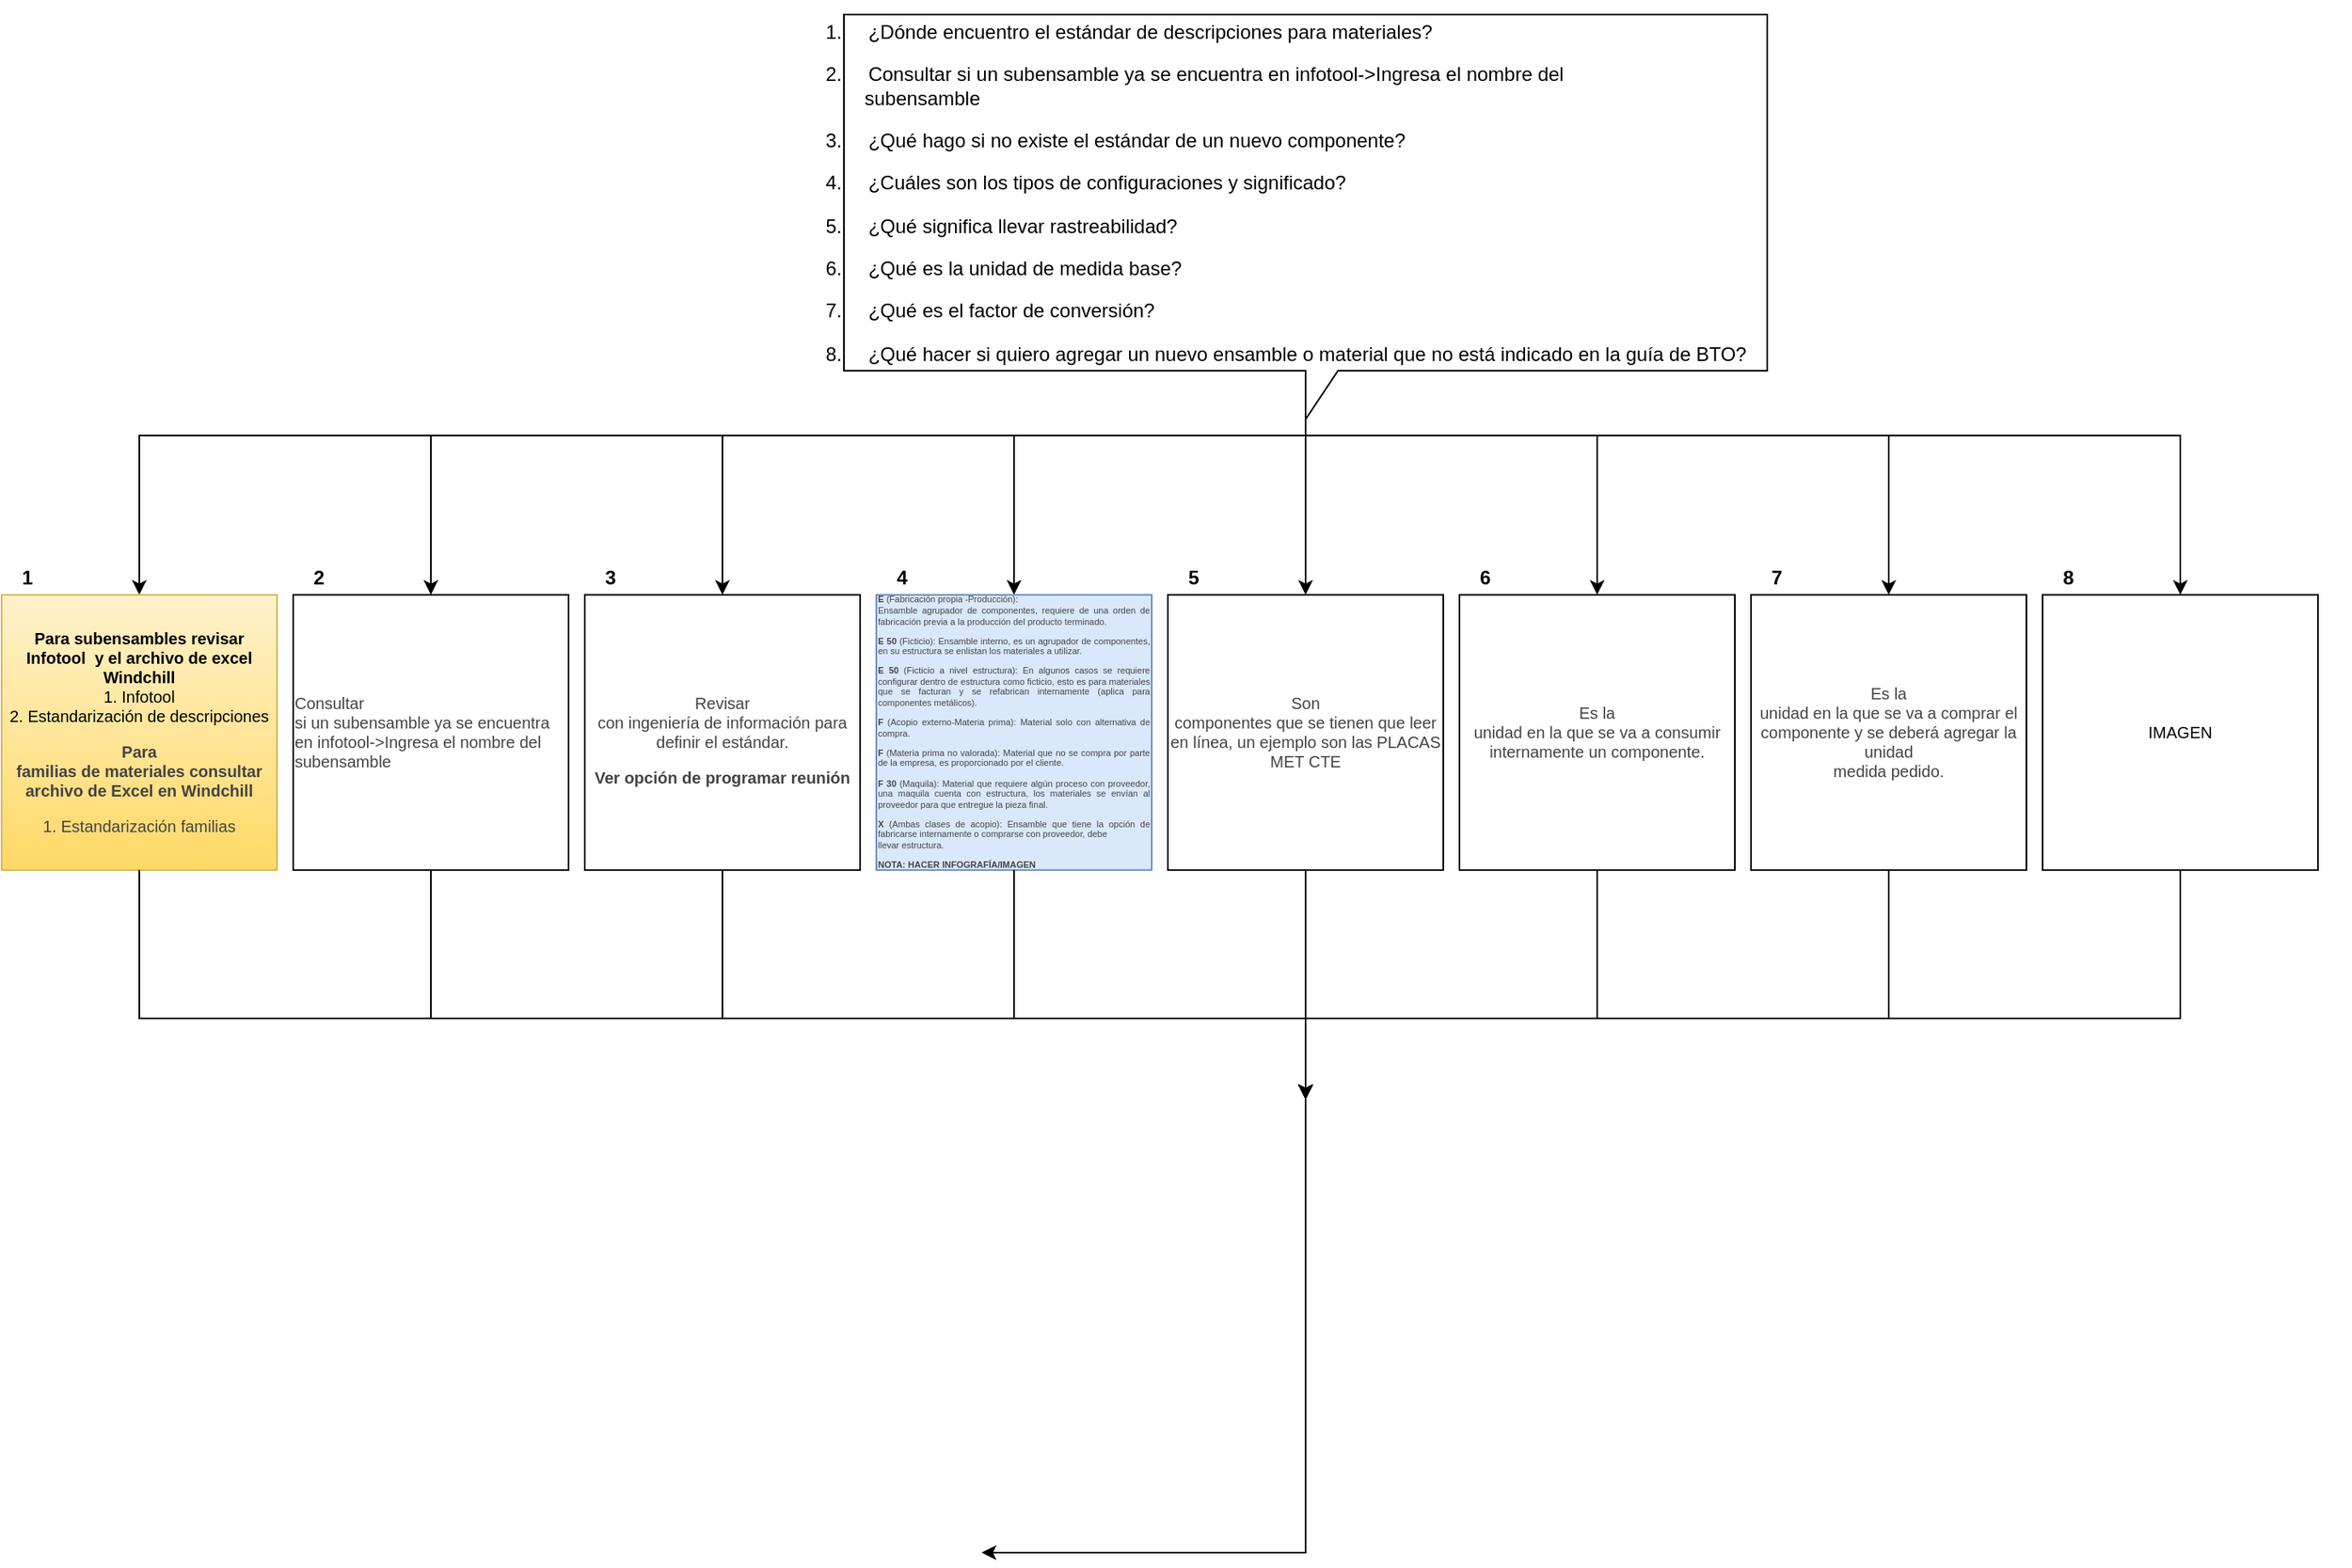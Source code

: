<mxfile version="27.1.4" pages="11">
  <diagram name="Altas de materiales " id="8eCEHtoxQRxR08vLJhsJ">
    <mxGraphModel dx="1429" dy="2073" grid="1" gridSize="10" guides="1" tooltips="1" connect="1" arrows="1" fold="1" page="1" pageScale="1" pageWidth="827" pageHeight="1169" math="0" shadow="0">
      <root>
        <mxCell id="i4HORExXwTHbloD7KYRc-0" />
        <mxCell id="i4HORExXwTHbloD7KYRc-1" parent="i4HORExXwTHbloD7KYRc-0" />
        <mxCell id="i4HORExXwTHbloD7KYRc-2" style="edgeStyle=orthogonalEdgeStyle;rounded=0;orthogonalLoop=1;jettySize=auto;html=1;entryX=0.5;entryY=0;entryDx=0;entryDy=0;fontSize=10;" parent="i4HORExXwTHbloD7KYRc-1" source="i4HORExXwTHbloD7KYRc-11" target="i4HORExXwTHbloD7KYRc-25" edge="1">
          <mxGeometry relative="1" as="geometry" />
        </mxCell>
        <mxCell id="i4HORExXwTHbloD7KYRc-3" style="edgeStyle=orthogonalEdgeStyle;rounded=0;orthogonalLoop=1;jettySize=auto;html=1;entryX=0.5;entryY=0;entryDx=0;entryDy=0;fontSize=10;" parent="i4HORExXwTHbloD7KYRc-1" source="i4HORExXwTHbloD7KYRc-11" target="i4HORExXwTHbloD7KYRc-13" edge="1">
          <mxGeometry relative="1" as="geometry">
            <Array as="points">
              <mxPoint x="815" y="-830" />
              <mxPoint x="95" y="-830" />
            </Array>
          </mxGeometry>
        </mxCell>
        <mxCell id="i4HORExXwTHbloD7KYRc-4" style="edgeStyle=orthogonalEdgeStyle;rounded=0;orthogonalLoop=1;jettySize=auto;html=1;entryX=0.5;entryY=0;entryDx=0;entryDy=0;fontSize=10;" parent="i4HORExXwTHbloD7KYRc-1" source="i4HORExXwTHbloD7KYRc-11" target="i4HORExXwTHbloD7KYRc-16" edge="1">
          <mxGeometry relative="1" as="geometry">
            <Array as="points">
              <mxPoint x="815" y="-830" />
              <mxPoint x="275" y="-830" />
            </Array>
          </mxGeometry>
        </mxCell>
        <mxCell id="i4HORExXwTHbloD7KYRc-5" style="edgeStyle=orthogonalEdgeStyle;rounded=0;orthogonalLoop=1;jettySize=auto;html=1;fontSize=10;" parent="i4HORExXwTHbloD7KYRc-1" source="i4HORExXwTHbloD7KYRc-11" target="i4HORExXwTHbloD7KYRc-19" edge="1">
          <mxGeometry relative="1" as="geometry">
            <Array as="points">
              <mxPoint x="815" y="-830" />
              <mxPoint x="455" y="-830" />
            </Array>
          </mxGeometry>
        </mxCell>
        <mxCell id="i4HORExXwTHbloD7KYRc-6" style="edgeStyle=orthogonalEdgeStyle;rounded=0;orthogonalLoop=1;jettySize=auto;html=1;fontSize=10;" parent="i4HORExXwTHbloD7KYRc-1" source="i4HORExXwTHbloD7KYRc-11" target="i4HORExXwTHbloD7KYRc-22" edge="1">
          <mxGeometry relative="1" as="geometry">
            <Array as="points">
              <mxPoint x="815" y="-830" />
              <mxPoint x="635" y="-830" />
            </Array>
          </mxGeometry>
        </mxCell>
        <mxCell id="i4HORExXwTHbloD7KYRc-7" style="edgeStyle=orthogonalEdgeStyle;rounded=0;orthogonalLoop=1;jettySize=auto;html=1;entryX=0.5;entryY=0;entryDx=0;entryDy=0;fontSize=10;" parent="i4HORExXwTHbloD7KYRc-1" source="i4HORExXwTHbloD7KYRc-11" target="i4HORExXwTHbloD7KYRc-28" edge="1">
          <mxGeometry relative="1" as="geometry">
            <Array as="points">
              <mxPoint x="815" y="-830" />
              <mxPoint x="995" y="-830" />
            </Array>
          </mxGeometry>
        </mxCell>
        <mxCell id="i4HORExXwTHbloD7KYRc-8" style="edgeStyle=orthogonalEdgeStyle;rounded=0;orthogonalLoop=1;jettySize=auto;html=1;entryX=0.5;entryY=0;entryDx=0;entryDy=0;fontSize=10;" parent="i4HORExXwTHbloD7KYRc-1" source="i4HORExXwTHbloD7KYRc-11" target="i4HORExXwTHbloD7KYRc-31" edge="1">
          <mxGeometry relative="1" as="geometry">
            <Array as="points">
              <mxPoint x="815" y="-830" />
              <mxPoint x="1175" y="-830" />
            </Array>
          </mxGeometry>
        </mxCell>
        <mxCell id="i4HORExXwTHbloD7KYRc-9" style="edgeStyle=orthogonalEdgeStyle;rounded=0;orthogonalLoop=1;jettySize=auto;html=1;entryX=0.5;entryY=0;entryDx=0;entryDy=0;fontSize=10;" parent="i4HORExXwTHbloD7KYRc-1" source="i4HORExXwTHbloD7KYRc-11" target="i4HORExXwTHbloD7KYRc-34" edge="1">
          <mxGeometry relative="1" as="geometry">
            <Array as="points">
              <mxPoint x="815" y="-830" />
              <mxPoint x="1355" y="-830" />
            </Array>
          </mxGeometry>
        </mxCell>
        <mxCell id="i4HORExXwTHbloD7KYRc-11" value="&lt;p class=&quot;MsoListParagraphCxSpFirst&quot; style=&quot;text-align: justify ; text-indent: -18.0pt&quot;&gt;1.&lt;span style=&quot;font-stretch: normal ; font-size: 7pt ; line-height: normal ; font-family: &amp;#34;times new roman&amp;#34;&quot;&gt;&amp;nbsp;&amp;nbsp;&amp;nbsp;&amp;nbsp;&amp;nbsp;&amp;nbsp; &lt;/span&gt;¿Dónde encuentro el estándar de descripciones para materiales?&lt;/p&gt;&lt;p class=&quot;MsoListParagraphCxSpMiddle&quot; style=&quot;text-align: justify ; text-indent: -18.0pt&quot;&gt;2.&lt;span style=&quot;font-stretch: normal ; font-size: 7pt ; line-height: normal ; font-family: &amp;#34;times new roman&amp;#34;&quot;&gt;&amp;nbsp;&amp;nbsp;&amp;nbsp;&amp;nbsp;&amp;nbsp;&amp;nbsp; &lt;/span&gt;Consultar si un subensamble ya se encuentra en infotool-&amp;gt;Ingresa el nombre del&lt;br&gt;subensamble&lt;/p&gt;&lt;p class=&quot;MsoListParagraphCxSpMiddle&quot; style=&quot;text-align: justify ; text-indent: -18.0pt&quot;&gt;3.&lt;span style=&quot;font-stretch: normal ; font-size: 7pt ; line-height: normal ; font-family: &amp;#34;times new roman&amp;#34;&quot;&gt;&amp;nbsp;&amp;nbsp;&amp;nbsp;&amp;nbsp;&amp;nbsp;&amp;nbsp; &lt;/span&gt;¿Qué hago si no existe el estándar de un nuevo componente?&lt;/p&gt;&lt;p class=&quot;MsoListParagraphCxSpMiddle&quot; style=&quot;text-align: justify ; text-indent: -18.0pt&quot;&gt;4.&lt;span style=&quot;font-stretch: normal ; font-size: 7pt ; line-height: normal ; font-family: &amp;#34;times new roman&amp;#34;&quot;&gt;&amp;nbsp;&amp;nbsp;&amp;nbsp;&amp;nbsp;&amp;nbsp;&amp;nbsp; &lt;/span&gt;¿Cuáles son los tipos de configuraciones y significado?&lt;/p&gt;&lt;p class=&quot;MsoListParagraphCxSpMiddle&quot; style=&quot;text-align: justify ; text-indent: -18.0pt&quot;&gt;5.&lt;span style=&quot;font-stretch: normal ; font-size: 7pt ; line-height: normal ; font-family: &amp;#34;times new roman&amp;#34;&quot;&gt;&amp;nbsp;&amp;nbsp;&amp;nbsp;&amp;nbsp;&amp;nbsp;&amp;nbsp; &lt;/span&gt;¿Qué significa llevar rastreabilidad? &lt;/p&gt;&lt;p class=&quot;MsoListParagraphCxSpMiddle&quot; style=&quot;text-align: justify ; text-indent: -18.0pt&quot;&gt;6.&lt;span style=&quot;font-stretch: normal ; font-size: 7pt ; line-height: normal ; font-family: &amp;#34;times new roman&amp;#34;&quot;&gt;&amp;nbsp;&amp;nbsp;&amp;nbsp;&amp;nbsp;&amp;nbsp;&amp;nbsp; &lt;/span&gt;¿Qué es la unidad de medida base?&lt;/p&gt;&lt;p class=&quot;MsoListParagraphCxSpMiddle&quot; style=&quot;text-align: justify ; text-indent: -18.0pt&quot;&gt;7.&lt;span style=&quot;font-stretch: normal ; font-size: 7pt ; line-height: normal ; font-family: &amp;#34;times new roman&amp;#34;&quot;&gt;&amp;nbsp;&amp;nbsp;&amp;nbsp;&amp;nbsp;&amp;nbsp;&amp;nbsp; &lt;/span&gt;¿Qué es el factor de conversión?&lt;/p&gt;&lt;p class=&quot;MsoListParagraphCxSpMiddle&quot; style=&quot;text-align: justify ; text-indent: -18.0pt&quot;&gt;&lt;span style=&quot;text-indent: -18pt&quot;&gt;8.&lt;/span&gt;&lt;span style=&quot;text-indent: -18pt ; font-stretch: normal ; font-size: 7pt ; line-height: normal ; font-family: &amp;#34;times new roman&amp;#34;&quot;&gt;&amp;nbsp;&amp;nbsp;&amp;nbsp;&amp;nbsp;&amp;nbsp;&amp;nbsp; &lt;/span&gt;&lt;span style=&quot;text-indent: -18pt&quot;&gt;¿Qué&amp;nbsp;&lt;/span&gt;&lt;span style=&quot;text-indent: -18pt&quot;&gt;hacer si quiero agregar un nuevo ensamble o material que no está indicado en la&amp;nbsp;&lt;/span&gt;&lt;span style=&quot;text-indent: -18pt&quot;&gt;guía de BTO?&lt;/span&gt;&lt;/p&gt;" style="shape=callout;whiteSpace=wrap;html=1;perimeter=calloutPerimeter;" parent="i4HORExXwTHbloD7KYRc-1" vertex="1">
          <mxGeometry x="530" y="-1090" width="570" height="250" as="geometry" />
        </mxCell>
        <mxCell id="i4HORExXwTHbloD7KYRc-12" value="" style="group;align=left;fontStyle=1;fontSize=8;" parent="i4HORExXwTHbloD7KYRc-1" vertex="1" connectable="0">
          <mxGeometry x="10" y="-750" width="190" height="230" as="geometry" />
        </mxCell>
        <mxCell id="i4HORExXwTHbloD7KYRc-13" value="&lt;p class=&quot;MsoListParagraphCxSpFirst&quot; style=&quot;text-indent: -18pt ; font-size: 10px&quot;&gt;&lt;/p&gt;&lt;span style=&quot;text-align: left&quot;&gt;&lt;b&gt;Para subensambles revisar Infotool&amp;nbsp; y el archivo de excel&lt;/b&gt;&lt;br&gt;&lt;b&gt;Windchill&lt;/b&gt;&lt;br&gt;&lt;/span&gt;1. Infotool&lt;br&gt;2. Estandarización de descripciones&lt;br&gt;&lt;p class=&quot;MsoNormal&quot;&gt;&lt;span style=&quot;color: rgb(68 , 68 , 68)&quot;&gt;&lt;b&gt;Para&lt;br&gt;familias de materiales consultar archivo de Excel en Windchill&lt;/b&gt;&lt;/span&gt;&lt;/p&gt;&lt;p class=&quot;MsoNormal&quot;&gt;&lt;span style=&quot;color: rgb(68 , 68 , 68)&quot;&gt;1. Estandarización familias&lt;/span&gt;&lt;/p&gt;" style="whiteSpace=wrap;html=1;aspect=fixed;fontSize=10;gradientColor=#ffd966;fillColor=#fff2cc;strokeColor=#d6b656;" parent="i4HORExXwTHbloD7KYRc-12" vertex="1">
          <mxGeometry y="18.4" width="170" height="170" as="geometry" />
        </mxCell>
        <mxCell id="i4HORExXwTHbloD7KYRc-14" value="&lt;b&gt;1&lt;/b&gt;" style="text;html=1;strokeColor=none;fillColor=none;align=center;verticalAlign=middle;whiteSpace=wrap;rounded=0;" parent="i4HORExXwTHbloD7KYRc-12" vertex="1">
          <mxGeometry width="31.557" height="15.862" as="geometry" />
        </mxCell>
        <mxCell id="i4HORExXwTHbloD7KYRc-15" value="" style="group;align=left;fontStyle=1;fontSize=8;" parent="i4HORExXwTHbloD7KYRc-1" vertex="1" connectable="0">
          <mxGeometry x="190" y="-750" width="260" height="240" as="geometry" />
        </mxCell>
        <mxCell id="i4HORExXwTHbloD7KYRc-16" value="&lt;p class=&quot;MsoListParagraphCxSpFirst&quot; style=&quot;text-indent: -18pt ; font-size: 10px&quot;&gt;&lt;/p&gt;&lt;div style=&quot;text-align: left&quot;&gt;&lt;p class=&quot;MsoNormal&quot;&gt;&lt;span style=&quot;color: rgb(68 , 68 , 68)&quot;&gt;Consultar&lt;br&gt;si un subensamble ya se encuentra en infotool-&amp;gt;Ingresa el nombre del&lt;br&gt;subensamble&lt;/span&gt;&lt;/p&gt;&lt;/div&gt;" style="whiteSpace=wrap;html=1;aspect=fixed;fontSize=10;" parent="i4HORExXwTHbloD7KYRc-15" vertex="1">
          <mxGeometry y="18.4" width="170" height="170" as="geometry" />
        </mxCell>
        <mxCell id="i4HORExXwTHbloD7KYRc-17" value="&lt;b&gt;2&lt;/b&gt;" style="text;html=1;strokeColor=none;fillColor=none;align=center;verticalAlign=middle;whiteSpace=wrap;rounded=0;" parent="i4HORExXwTHbloD7KYRc-15" vertex="1">
          <mxGeometry width="31.557" height="15.862" as="geometry" />
        </mxCell>
        <mxCell id="i4HORExXwTHbloD7KYRc-18" value="" style="group;align=left;fontStyle=1;fontSize=8;" parent="i4HORExXwTHbloD7KYRc-15" vertex="1" connectable="0">
          <mxGeometry x="180" width="190" height="230" as="geometry" />
        </mxCell>
        <mxCell id="i4HORExXwTHbloD7KYRc-19" value="&lt;p class=&quot;MsoListParagraphCxSpFirst&quot; style=&quot;text-indent: -18pt ; font-size: 10px&quot;&gt;&lt;/p&gt;&lt;div&gt;&lt;p class=&quot;MsoNormal&quot;&gt;&lt;/p&gt;&lt;span style=&quot;background-color: white ; color: rgb(68 , 68 , 68) ; text-align: left&quot;&gt;Revisar&lt;br&gt;con ingeniería de información para definir el estándar.&lt;/span&gt;&lt;br&gt;&lt;p&gt;&lt;/p&gt;&lt;/div&gt;&lt;div&gt;&lt;span style=&quot;background-color: white ; color: rgb(68 , 68 , 68) ; text-align: left&quot;&gt;&lt;b&gt;Ver opción de programar reunión&lt;/b&gt;&lt;/span&gt;&lt;/div&gt;" style="whiteSpace=wrap;html=1;aspect=fixed;fontSize=10;labelBorderColor=none;labelBackgroundColor=none;" parent="i4HORExXwTHbloD7KYRc-18" vertex="1">
          <mxGeometry y="18.4" width="170" height="170" as="geometry" />
        </mxCell>
        <mxCell id="i4HORExXwTHbloD7KYRc-20" value="&lt;b&gt;3&lt;/b&gt;" style="text;html=1;strokeColor=none;fillColor=none;align=center;verticalAlign=middle;whiteSpace=wrap;rounded=0;" parent="i4HORExXwTHbloD7KYRc-18" vertex="1">
          <mxGeometry width="31.557" height="15.862" as="geometry" />
        </mxCell>
        <mxCell id="i4HORExXwTHbloD7KYRc-21" value="" style="group;align=left;fontStyle=1;fontSize=5;" parent="i4HORExXwTHbloD7KYRc-1" vertex="1" connectable="0">
          <mxGeometry x="550" y="-750" width="190" height="230" as="geometry" />
        </mxCell>
        <mxCell id="i4HORExXwTHbloD7KYRc-22" value="&lt;p class=&quot;MsoListParagraphCxSpFirst&quot; style=&quot;text-indent: -18pt ; font-size: 5.5px&quot;&gt;&lt;/p&gt;&lt;div style=&quot;font-size: 5.5px&quot;&gt;&lt;p class=&quot;MsoNormal&quot; style=&quot;font-size: 5.5px&quot;&gt;&lt;/p&gt;&lt;p class=&quot;MsoNormal&quot; style=&quot;text-align: justify ; font-size: 5.5px&quot;&gt;&lt;b style=&quot;font-size: 5.5px&quot;&gt;&lt;span style=&quot;color: rgb(68 , 68 , 68) ; font-size: 5.5px&quot;&gt;E &lt;/span&gt;&lt;/b&gt;&lt;span style=&quot;color: rgb(68 , 68 , 68) ; font-size: 5.5px&quot;&gt;(Fabricación propia -Producción):&lt;br style=&quot;font-size: 5.5px&quot;&gt;Ensamble agrupador de componentes, requiere de una orden de fabricación previa a la producción del producto terminado.&lt;/span&gt;&lt;/p&gt;&lt;p class=&quot;MsoNormal&quot; style=&quot;text-align: justify ; font-size: 5.5px&quot;&gt;&lt;b style=&quot;font-size: 5.5px&quot;&gt;&lt;span style=&quot;color: rgb(68 , 68 , 68) ; font-size: 5.5px&quot;&gt;E 50&lt;/span&gt;&lt;/b&gt;&lt;span style=&quot;color: rgb(68 , 68 , 68) ; font-size: 5.5px&quot;&gt; (Ficticio): Ensamble interno, es un&amp;nbsp;&lt;/span&gt;&lt;span style=&quot;color: rgb(68 , 68 , 68) ; font-size: 5.5px&quot;&gt;agrupador de componentes, en su estructura se enlistan los materiales a&amp;nbsp;&lt;/span&gt;&lt;span style=&quot;color: rgb(68 , 68 , 68) ; font-size: 5.5px&quot;&gt;utilizar.&lt;/span&gt;&lt;/p&gt;&lt;p class=&quot;MsoNormal&quot; style=&quot;text-align: justify ; font-size: 5.5px&quot;&gt;&lt;b style=&quot;font-size: 5.5px&quot;&gt;&lt;span style=&quot;color: rgb(68 , 68 , 68) ; font-size: 5.5px&quot;&gt;E 50&lt;/span&gt;&lt;/b&gt;&lt;span style=&quot;color: rgb(68 , 68 , 68) ; font-size: 5.5px&quot;&gt; (Ficticio a nivel estructura): En algunos casos se requiere configurar dentro de estructura como ficticio, esto es para materiales que se facturan y se refabrican internamente (aplica para componentes metálicos).&lt;/span&gt;&lt;/p&gt;&lt;p class=&quot;MsoNormal&quot; style=&quot;text-align: justify ; font-size: 5.5px&quot;&gt;&lt;b style=&quot;font-size: 5.5px&quot;&gt;&lt;span style=&quot;color: rgb(68 , 68 , 68) ; font-size: 5.5px&quot;&gt;F&lt;/span&gt;&lt;/b&gt;&lt;span style=&quot;color: rgb(68 , 68 , 68) ; font-size: 5.5px&quot;&gt; (Acopio externo-Materia prima): Material solo con alternativa de compra.&lt;/span&gt;&lt;/p&gt;&lt;p class=&quot;MsoNormal&quot; style=&quot;text-align: justify ; font-size: 5.5px&quot;&gt;&lt;b style=&quot;font-size: 5.5px&quot;&gt;&lt;span style=&quot;color: rgb(68 , 68 , 68) ; font-size: 5.5px&quot;&gt;F&lt;/span&gt;&lt;/b&gt;&lt;span style=&quot;color: rgb(68 , 68 , 68) ; font-size: 5.5px&quot;&gt; (Materia prima no valorada): Material que no se compra por parte de la empresa, es proporcionado por el cliente.&lt;/span&gt;&lt;/p&gt;&lt;p class=&quot;MsoNormal&quot; style=&quot;text-align: justify ; font-size: 5.5px&quot;&gt;&lt;b style=&quot;font-size: 5.5px&quot;&gt;&lt;span style=&quot;color: rgb(68 , 68 , 68) ; font-size: 5.5px&quot;&gt;F 30&lt;/span&gt;&lt;/b&gt;&lt;span style=&quot;color: rgb(68 , 68 , 68) ; font-size: 5.5px&quot;&gt; (Maquila): Material que requiere algún proceso con proveedor, una maquila cuenta con estructura, los materiales se envían al proveedor para que entregue la pieza final.&lt;/span&gt;&lt;/p&gt;&lt;p class=&quot;MsoNormal&quot; style=&quot;text-align: justify ; font-size: 5.5px&quot;&gt;&lt;b style=&quot;font-size: 5.5px&quot;&gt;&lt;span style=&quot;color: rgb(68 , 68 , 68) ; font-size: 5.5px&quot;&gt;X&lt;/span&gt;&lt;/b&gt;&lt;span style=&quot;color: rgb(68 , 68 , 68) ; font-size: 5.5px&quot;&gt; (Ambas clases de acopio): Ensamble que tiene la opción de fabricarse internamente o comprarse con proveedor, debe&lt;br style=&quot;font-size: 5.5px&quot;&gt;llevar estructura.&lt;/span&gt;&lt;/p&gt;&lt;p class=&quot;MsoNormal&quot; style=&quot;text-align: justify ; font-size: 5.5px&quot;&gt;&lt;span style=&quot;color: rgb(68 , 68 , 68) ; font-size: 5.5px&quot;&gt;&lt;b&gt;NOTA: HACER INFOGRAFÍA/IMAGEN&lt;/b&gt;&lt;/span&gt;&lt;/p&gt;&lt;p style=&quot;font-size: 5.5px&quot;&gt;&lt;/p&gt;&lt;/div&gt;" style="whiteSpace=wrap;html=1;aspect=fixed;fontSize=5.5;labelBorderColor=none;labelBackgroundColor=none;fillColor=#dae8fc;strokeColor=#6c8ebf;" parent="i4HORExXwTHbloD7KYRc-21" vertex="1">
          <mxGeometry y="18.4" width="170" height="170" as="geometry" />
        </mxCell>
        <mxCell id="i4HORExXwTHbloD7KYRc-23" value="&lt;b&gt;4&lt;/b&gt;" style="text;html=1;strokeColor=none;fillColor=none;align=center;verticalAlign=middle;whiteSpace=wrap;rounded=0;" parent="i4HORExXwTHbloD7KYRc-21" vertex="1">
          <mxGeometry width="31.557" height="15.862" as="geometry" />
        </mxCell>
        <mxCell id="i4HORExXwTHbloD7KYRc-24" value="" style="group;align=left;fontStyle=1;fontSize=8;" parent="i4HORExXwTHbloD7KYRc-1" vertex="1" connectable="0">
          <mxGeometry x="730" y="-750" width="190" height="230" as="geometry" />
        </mxCell>
        <mxCell id="i4HORExXwTHbloD7KYRc-25" value="&lt;p class=&quot;MsoListParagraphCxSpFirst&quot; style=&quot;text-indent: -18pt ; font-size: 10px&quot;&gt;&lt;/p&gt;&lt;div&gt;&lt;p class=&quot;MsoNormal&quot;&gt;&lt;/p&gt;&lt;p class=&quot;MsoNormal&quot;&gt;&lt;span style=&quot;color: #444444 ; background: white&quot;&gt;Son&lt;br/&gt;componentes que se tienen que leer en línea, un ejemplo son las PLACAS MET CTE&lt;/span&gt;&lt;/p&gt;&lt;p&gt;&lt;/p&gt;&lt;/div&gt;" style="whiteSpace=wrap;html=1;aspect=fixed;fontSize=10;labelBorderColor=none;labelBackgroundColor=none;" parent="i4HORExXwTHbloD7KYRc-24" vertex="1">
          <mxGeometry y="18.4" width="170" height="170" as="geometry" />
        </mxCell>
        <mxCell id="i4HORExXwTHbloD7KYRc-26" value="&lt;b&gt;5&lt;/b&gt;" style="text;html=1;strokeColor=none;fillColor=none;align=center;verticalAlign=middle;whiteSpace=wrap;rounded=0;" parent="i4HORExXwTHbloD7KYRc-24" vertex="1">
          <mxGeometry width="31.557" height="15.862" as="geometry" />
        </mxCell>
        <mxCell id="i4HORExXwTHbloD7KYRc-27" value="" style="group;align=left;fontStyle=1;fontSize=8;" parent="i4HORExXwTHbloD7KYRc-1" vertex="1" connectable="0">
          <mxGeometry x="910" y="-750" width="190" height="230" as="geometry" />
        </mxCell>
        <mxCell id="i4HORExXwTHbloD7KYRc-28" value="&lt;p class=&quot;MsoListParagraphCxSpFirst&quot; style=&quot;text-indent: -18pt ; font-size: 10px&quot;&gt;&lt;/p&gt;&lt;div&gt;&lt;p class=&quot;MsoNormal&quot;&gt;&lt;/p&gt;&lt;p class=&quot;MsoNormal&quot;&gt;&lt;span style=&quot;color: #444444 ; background: white&quot;&gt;Es la&lt;br/&gt;unidad en la que se va a consumir internamente un componente.&lt;/span&gt;&lt;/p&gt;&lt;p&gt;&lt;/p&gt;&lt;/div&gt;" style="whiteSpace=wrap;html=1;aspect=fixed;fontSize=10;labelBorderColor=none;labelBackgroundColor=none;" parent="i4HORExXwTHbloD7KYRc-27" vertex="1">
          <mxGeometry y="18.4" width="170" height="170" as="geometry" />
        </mxCell>
        <mxCell id="i4HORExXwTHbloD7KYRc-29" value="&lt;b&gt;6&lt;/b&gt;" style="text;html=1;strokeColor=none;fillColor=none;align=center;verticalAlign=middle;whiteSpace=wrap;rounded=0;" parent="i4HORExXwTHbloD7KYRc-27" vertex="1">
          <mxGeometry width="31.557" height="15.862" as="geometry" />
        </mxCell>
        <mxCell id="i4HORExXwTHbloD7KYRc-30" value="" style="group;align=left;fontStyle=1;fontSize=8;" parent="i4HORExXwTHbloD7KYRc-1" vertex="1" connectable="0">
          <mxGeometry x="1090" y="-750" width="190" height="230" as="geometry" />
        </mxCell>
        <mxCell id="i4HORExXwTHbloD7KYRc-31" value="&lt;p class=&quot;MsoListParagraphCxSpFirst&quot; style=&quot;text-indent: -18pt ; font-size: 10px&quot;&gt;&lt;/p&gt;&lt;div&gt;&lt;p class=&quot;MsoNormal&quot;&gt;&lt;/p&gt;&lt;p class=&quot;MsoNormal&quot;&gt;&lt;span style=&quot;color: #444444 ; background: white&quot;&gt;Es la&lt;br/&gt;unidad en la que se va a comprar el componente y se deberá agregar la unidad&lt;br/&gt;medida pedido.&lt;/span&gt;&lt;/p&gt;&lt;p&gt;&lt;/p&gt;&lt;/div&gt;" style="whiteSpace=wrap;html=1;aspect=fixed;fontSize=10;labelBorderColor=none;labelBackgroundColor=none;" parent="i4HORExXwTHbloD7KYRc-30" vertex="1">
          <mxGeometry y="18.4" width="170" height="170" as="geometry" />
        </mxCell>
        <mxCell id="i4HORExXwTHbloD7KYRc-32" value="&lt;b&gt;7&lt;/b&gt;" style="text;html=1;strokeColor=none;fillColor=none;align=center;verticalAlign=middle;whiteSpace=wrap;rounded=0;" parent="i4HORExXwTHbloD7KYRc-30" vertex="1">
          <mxGeometry width="31.557" height="15.862" as="geometry" />
        </mxCell>
        <mxCell id="i4HORExXwTHbloD7KYRc-33" value="" style="group;align=left;fontStyle=1;fontSize=8;" parent="i4HORExXwTHbloD7KYRc-1" vertex="1" connectable="0">
          <mxGeometry x="1270" y="-750" width="190" height="230" as="geometry" />
        </mxCell>
        <mxCell id="i4HORExXwTHbloD7KYRc-34" value="&lt;p class=&quot;MsoListParagraphCxSpFirst&quot; style=&quot;text-indent: -18pt ; font-size: 10px&quot;&gt;&lt;/p&gt;&lt;div&gt;&lt;p class=&quot;MsoNormal&quot;&gt;&lt;/p&gt;&lt;p class=&quot;MsoNormal&quot; style=&quot;text-align: justify&quot;&gt;IMAGEN&lt;/p&gt;&lt;p&gt;&lt;/p&gt;&lt;/div&gt;" style="whiteSpace=wrap;html=1;aspect=fixed;fontSize=10;labelBorderColor=none;labelBackgroundColor=none;" parent="i4HORExXwTHbloD7KYRc-33" vertex="1">
          <mxGeometry y="18.4" width="170" height="170" as="geometry" />
        </mxCell>
        <mxCell id="i4HORExXwTHbloD7KYRc-35" value="&lt;b&gt;8&lt;/b&gt;" style="text;html=1;strokeColor=none;fillColor=none;align=center;verticalAlign=middle;whiteSpace=wrap;rounded=0;" parent="i4HORExXwTHbloD7KYRc-33" vertex="1">
          <mxGeometry width="31.557" height="15.862" as="geometry" />
        </mxCell>
        <mxCell id="i4HORExXwTHbloD7KYRc-45" style="edgeStyle=orthogonalEdgeStyle;rounded=0;orthogonalLoop=1;jettySize=auto;html=1;fontSize=10;" parent="i4HORExXwTHbloD7KYRc-1" source="i4HORExXwTHbloD7KYRc-13" edge="1">
          <mxGeometry relative="1" as="geometry">
            <Array as="points">
              <mxPoint x="95" y="-470" />
              <mxPoint x="815" y="-470" />
            </Array>
            <mxPoint x="815" y="-420" as="targetPoint" />
          </mxGeometry>
        </mxCell>
        <mxCell id="i4HORExXwTHbloD7KYRc-46" style="edgeStyle=orthogonalEdgeStyle;rounded=0;orthogonalLoop=1;jettySize=auto;html=1;entryX=0.5;entryY=0;entryDx=0;entryDy=0;entryPerimeter=0;fontSize=10;" parent="i4HORExXwTHbloD7KYRc-1" source="i4HORExXwTHbloD7KYRc-16" edge="1">
          <mxGeometry relative="1" as="geometry">
            <Array as="points">
              <mxPoint x="275" y="-470" />
              <mxPoint x="815" y="-470" />
            </Array>
            <mxPoint x="815" y="-420" as="targetPoint" />
          </mxGeometry>
        </mxCell>
        <mxCell id="i4HORExXwTHbloD7KYRc-47" style="edgeStyle=orthogonalEdgeStyle;rounded=0;orthogonalLoop=1;jettySize=auto;html=1;entryX=0.5;entryY=0;entryDx=0;entryDy=0;entryPerimeter=0;fontSize=10;" parent="i4HORExXwTHbloD7KYRc-1" source="i4HORExXwTHbloD7KYRc-19" edge="1">
          <mxGeometry relative="1" as="geometry">
            <Array as="points">
              <mxPoint x="455" y="-470" />
              <mxPoint x="815" y="-470" />
            </Array>
            <mxPoint x="815" y="-420" as="targetPoint" />
          </mxGeometry>
        </mxCell>
        <mxCell id="i4HORExXwTHbloD7KYRc-48" style="edgeStyle=orthogonalEdgeStyle;rounded=0;orthogonalLoop=1;jettySize=auto;html=1;entryX=0.5;entryY=0;entryDx=0;entryDy=0;entryPerimeter=0;fontSize=10;" parent="i4HORExXwTHbloD7KYRc-1" source="i4HORExXwTHbloD7KYRc-22" edge="1">
          <mxGeometry relative="1" as="geometry">
            <Array as="points">
              <mxPoint x="635" y="-470" />
              <mxPoint x="815" y="-470" />
            </Array>
            <mxPoint x="815" y="-420" as="targetPoint" />
          </mxGeometry>
        </mxCell>
        <mxCell id="i4HORExXwTHbloD7KYRc-49" style="edgeStyle=orthogonalEdgeStyle;rounded=0;orthogonalLoop=1;jettySize=auto;html=1;fontSize=10;" parent="i4HORExXwTHbloD7KYRc-1" source="i4HORExXwTHbloD7KYRc-25" edge="1">
          <mxGeometry relative="1" as="geometry">
            <mxPoint x="815" y="-420" as="targetPoint" />
          </mxGeometry>
        </mxCell>
        <mxCell id="i4HORExXwTHbloD7KYRc-50" style="edgeStyle=orthogonalEdgeStyle;rounded=0;orthogonalLoop=1;jettySize=auto;html=1;entryX=0.5;entryY=0;entryDx=0;entryDy=0;entryPerimeter=0;fontSize=10;" parent="i4HORExXwTHbloD7KYRc-1" source="i4HORExXwTHbloD7KYRc-28" edge="1">
          <mxGeometry relative="1" as="geometry">
            <Array as="points">
              <mxPoint x="995" y="-470" />
              <mxPoint x="815" y="-470" />
            </Array>
            <mxPoint x="815" y="-420" as="targetPoint" />
          </mxGeometry>
        </mxCell>
        <mxCell id="i4HORExXwTHbloD7KYRc-51" style="edgeStyle=orthogonalEdgeStyle;rounded=0;orthogonalLoop=1;jettySize=auto;html=1;entryX=0.5;entryY=0;entryDx=0;entryDy=0;entryPerimeter=0;fontSize=10;" parent="i4HORExXwTHbloD7KYRc-1" source="i4HORExXwTHbloD7KYRc-31" edge="1">
          <mxGeometry relative="1" as="geometry">
            <Array as="points">
              <mxPoint x="1175" y="-470" />
              <mxPoint x="815" y="-470" />
            </Array>
            <mxPoint x="815" y="-420" as="targetPoint" />
          </mxGeometry>
        </mxCell>
        <mxCell id="i4HORExXwTHbloD7KYRc-52" style="edgeStyle=orthogonalEdgeStyle;rounded=0;orthogonalLoop=1;jettySize=auto;html=1;entryX=0.5;entryY=0;entryDx=0;entryDy=0;entryPerimeter=0;fontSize=10;" parent="i4HORExXwTHbloD7KYRc-1" source="i4HORExXwTHbloD7KYRc-34" edge="1">
          <mxGeometry relative="1" as="geometry">
            <Array as="points">
              <mxPoint x="1355" y="-470" />
              <mxPoint x="815" y="-470" />
              <mxPoint x="815" y="-140" />
            </Array>
            <mxPoint x="615" y="-140" as="targetPoint" />
          </mxGeometry>
        </mxCell>
      </root>
    </mxGraphModel>
  </diagram>
  <diagram id="B7dlH4Aojz8JjoXW3sHu" name="MMM">
    <mxGraphModel dx="925" dy="1754" grid="1" gridSize="10" guides="1" tooltips="1" connect="1" arrows="1" fold="1" page="1" pageScale="1" pageWidth="827" pageHeight="1169" math="0" shadow="0">
      <root>
        <mxCell id="FV20sulQuTvMeDrOD772-0" />
        <mxCell id="FV20sulQuTvMeDrOD772-1" parent="FV20sulQuTvMeDrOD772-0" />
        <mxCell id="ASVrXUEzMPWV5QrNTGg8-0" style="edgeStyle=orthogonalEdgeStyle;rounded=0;orthogonalLoop=1;jettySize=auto;html=1;entryX=0.5;entryY=0;entryDx=0;entryDy=0;fontSize=10;" parent="FV20sulQuTvMeDrOD772-1" source="ASVrXUEzMPWV5QrNTGg8-8" target="ASVrXUEzMPWV5QrNTGg8-22" edge="1">
          <mxGeometry relative="1" as="geometry">
            <Array as="points">
              <mxPoint x="455" y="-830" />
              <mxPoint x="815" y="-830" />
            </Array>
          </mxGeometry>
        </mxCell>
        <mxCell id="ASVrXUEzMPWV5QrNTGg8-1" style="edgeStyle=orthogonalEdgeStyle;rounded=0;orthogonalLoop=1;jettySize=auto;html=1;entryX=0.5;entryY=0;entryDx=0;entryDy=0;fontSize=10;" parent="FV20sulQuTvMeDrOD772-1" source="ASVrXUEzMPWV5QrNTGg8-8" target="ASVrXUEzMPWV5QrNTGg8-10" edge="1">
          <mxGeometry relative="1" as="geometry">
            <Array as="points">
              <mxPoint x="815" y="-830" />
              <mxPoint x="95" y="-830" />
            </Array>
          </mxGeometry>
        </mxCell>
        <mxCell id="ASVrXUEzMPWV5QrNTGg8-2" style="edgeStyle=orthogonalEdgeStyle;rounded=0;orthogonalLoop=1;jettySize=auto;html=1;entryX=0.5;entryY=0;entryDx=0;entryDy=0;fontSize=10;" parent="FV20sulQuTvMeDrOD772-1" source="ASVrXUEzMPWV5QrNTGg8-8" target="ASVrXUEzMPWV5QrNTGg8-13" edge="1">
          <mxGeometry relative="1" as="geometry">
            <Array as="points">
              <mxPoint x="815" y="-830" />
              <mxPoint x="275" y="-830" />
            </Array>
          </mxGeometry>
        </mxCell>
        <mxCell id="ASVrXUEzMPWV5QrNTGg8-3" style="edgeStyle=orthogonalEdgeStyle;rounded=0;orthogonalLoop=1;jettySize=auto;html=1;fontSize=10;" parent="FV20sulQuTvMeDrOD772-1" source="ASVrXUEzMPWV5QrNTGg8-8" target="ASVrXUEzMPWV5QrNTGg8-16" edge="1">
          <mxGeometry relative="1" as="geometry">
            <Array as="points">
              <mxPoint x="815" y="-830" />
              <mxPoint x="455" y="-830" />
            </Array>
          </mxGeometry>
        </mxCell>
        <mxCell id="ASVrXUEzMPWV5QrNTGg8-4" style="edgeStyle=orthogonalEdgeStyle;rounded=0;orthogonalLoop=1;jettySize=auto;html=1;fontSize=10;exitX=0;exitY=0;exitDx=285;exitDy=280;exitPerimeter=0;" parent="FV20sulQuTvMeDrOD772-1" source="ASVrXUEzMPWV5QrNTGg8-8" target="ASVrXUEzMPWV5QrNTGg8-19" edge="1">
          <mxGeometry relative="1" as="geometry">
            <Array as="points">
              <mxPoint x="455" y="-830" />
              <mxPoint x="635" y="-830" />
            </Array>
          </mxGeometry>
        </mxCell>
        <mxCell id="ASVrXUEzMPWV5QrNTGg8-8" value="&lt;div&gt;1. ¿Dónde encuentro el estándar de descripciones para materiales?&lt;/div&gt;&lt;div&gt;2. ¿Se puede cambiar la descripción de un equipo?&lt;/div&gt;&lt;div&gt;3. ¿Cuáles son las consideraciones para reconfigurar un material?&lt;/div&gt;&lt;div&gt;4. ¿Cuándo aplica Make to Order (Z1) en un equipo?&lt;/div&gt;&lt;div&gt;5. ¿Qué descripciones debo afectar si modifico la descripción del GAE?&lt;/div&gt;&lt;div&gt;&lt;br&gt;&lt;/div&gt;" style="shape=callout;whiteSpace=wrap;html=1;perimeter=calloutPerimeter;align=left;" parent="FV20sulQuTvMeDrOD772-1" vertex="1">
          <mxGeometry x="170" y="-970" width="570" height="130" as="geometry" />
        </mxCell>
        <mxCell id="ASVrXUEzMPWV5QrNTGg8-9" value="" style="group;align=left;fontStyle=1;fontSize=8;" parent="FV20sulQuTvMeDrOD772-1" vertex="1" connectable="0">
          <mxGeometry x="10" y="-750" width="190" height="230" as="geometry" />
        </mxCell>
        <mxCell id="ASVrXUEzMPWV5QrNTGg8-10" value="&lt;p class=&quot;MsoListParagraphCxSpFirst&quot; style=&quot;text-indent: -18pt ; font-size: 10px&quot;&gt;&lt;/p&gt;&lt;span style=&quot;text-align: left&quot;&gt;&lt;b&gt;Para subensambles revisar Infotool&amp;nbsp;&lt;/b&gt;&lt;br&gt;&lt;/span&gt;1. Infotool&lt;br&gt;2. Estandarización de descripciones&lt;br&gt;&lt;p class=&quot;MsoNormal&quot;&gt;&lt;br&gt;&lt;/p&gt;" style="whiteSpace=wrap;html=1;aspect=fixed;fontSize=10;" parent="ASVrXUEzMPWV5QrNTGg8-9" vertex="1">
          <mxGeometry y="18.4" width="170" height="170" as="geometry" />
        </mxCell>
        <mxCell id="ASVrXUEzMPWV5QrNTGg8-11" value="&lt;b&gt;1&lt;/b&gt;" style="text;html=1;strokeColor=none;fillColor=none;align=center;verticalAlign=middle;whiteSpace=wrap;rounded=0;" parent="ASVrXUEzMPWV5QrNTGg8-9" vertex="1">
          <mxGeometry width="31.557" height="15.862" as="geometry" />
        </mxCell>
        <mxCell id="ASVrXUEzMPWV5QrNTGg8-12" value="" style="group;align=left;fontStyle=1;fontSize=8;" parent="FV20sulQuTvMeDrOD772-1" vertex="1" connectable="0">
          <mxGeometry x="190" y="-750" width="260" height="240" as="geometry" />
        </mxCell>
        <mxCell id="ASVrXUEzMPWV5QrNTGg8-13" value="&lt;p class=&quot;MsoListParagraphCxSpFirst&quot; style=&quot;text-indent: -18pt ; font-size: 10px&quot;&gt;&lt;/p&gt;&lt;div style=&quot;text-align: left&quot;&gt;&lt;p class=&quot;MsoNormal&quot;&gt;&lt;font color=&quot;#444444&quot;&gt;Solo aplica si el equipo está como PRO&lt;/font&gt;&lt;br&gt;&lt;/p&gt;&lt;/div&gt;" style="whiteSpace=wrap;html=1;aspect=fixed;fontSize=10;" parent="ASVrXUEzMPWV5QrNTGg8-12" vertex="1">
          <mxGeometry y="18.4" width="170" height="170" as="geometry" />
        </mxCell>
        <mxCell id="ASVrXUEzMPWV5QrNTGg8-14" value="&lt;b&gt;2&lt;/b&gt;" style="text;html=1;strokeColor=none;fillColor=none;align=center;verticalAlign=middle;whiteSpace=wrap;rounded=0;" parent="ASVrXUEzMPWV5QrNTGg8-12" vertex="1">
          <mxGeometry width="31.557" height="15.862" as="geometry" />
        </mxCell>
        <mxCell id="ASVrXUEzMPWV5QrNTGg8-15" value="" style="group;align=left;fontStyle=1;fontSize=8;" parent="ASVrXUEzMPWV5QrNTGg8-12" vertex="1" connectable="0">
          <mxGeometry x="180" width="190" height="230" as="geometry" />
        </mxCell>
        <mxCell id="ASVrXUEzMPWV5QrNTGg8-16" value="&lt;p class=&quot;MsoListParagraphCxSpFirst&quot; style=&quot;text-indent: -18pt ; font-size: 10px&quot;&gt;&lt;/p&gt;&lt;div&gt;&lt;p class=&quot;MsoNormal&quot;&gt;&lt;/p&gt;&lt;div style=&quot;text-align: left&quot;&gt;&lt;font color=&quot;#444444&quot;&gt;1. El material no debe estar liberado.&amp;nbsp;&lt;/font&gt;&lt;/div&gt;&lt;div style=&quot;text-align: left&quot;&gt;&lt;font color=&quot;#444444&quot;&gt;2. Indicar si se requiere como refaccionable.&lt;/font&gt;&lt;/div&gt;&lt;div style=&quot;text-align: left&quot;&gt;&lt;font color=&quot;#444444&quot;&gt;3. Si se requiere como materia prima con la misma MMM se elimina la estructura (no aplica activar depende de ajuste).&lt;/font&gt;&lt;/div&gt;&lt;div style=&quot;text-align: left&quot;&gt;&lt;font color=&quot;#444444&quot;&gt;4. Si se requiere con estructura con la misma MMM se agrega la lista de materiales (no aplica activar depende de ajuste).&lt;/font&gt;&lt;/div&gt;&lt;div style=&quot;text-align: left&quot;&gt;&lt;br&gt;&lt;/div&gt;&lt;p&gt;&lt;/p&gt;&lt;/div&gt;" style="whiteSpace=wrap;html=1;aspect=fixed;fontSize=10;labelBorderColor=none;labelBackgroundColor=none;" parent="ASVrXUEzMPWV5QrNTGg8-15" vertex="1">
          <mxGeometry y="18.4" width="170" height="170" as="geometry" />
        </mxCell>
        <mxCell id="ASVrXUEzMPWV5QrNTGg8-17" value="&lt;b&gt;3&lt;/b&gt;" style="text;html=1;strokeColor=none;fillColor=none;align=center;verticalAlign=middle;whiteSpace=wrap;rounded=0;" parent="ASVrXUEzMPWV5QrNTGg8-15" vertex="1">
          <mxGeometry width="31.557" height="15.862" as="geometry" />
        </mxCell>
        <mxCell id="ASVrXUEzMPWV5QrNTGg8-18" value="" style="group;align=left;fontStyle=1;fontSize=5;" parent="FV20sulQuTvMeDrOD772-1" vertex="1" connectable="0">
          <mxGeometry x="550" y="-750" width="190" height="230" as="geometry" />
        </mxCell>
        <mxCell id="ASVrXUEzMPWV5QrNTGg8-19" value="&lt;p class=&quot;MsoListParagraphCxSpFirst&quot; style=&quot;text-indent: -18pt; font-size: 10px;&quot;&gt;&lt;/p&gt;&lt;div style=&quot;font-size: 10px;&quot;&gt;&lt;p class=&quot;MsoNormal&quot; style=&quot;font-size: 10px;&quot;&gt;&lt;/p&gt;&lt;p class=&quot;MsoNormal&quot; style=&quot;margin-bottom: 0.0pt; line-height: normal; font-size: 10px;&quot;&gt;Cuando el cliente solicita colocar&lt;br style=&quot;font-size: 10px;&quot;&gt;datos exclusivos (ejemplo placa cte), se puede aplicar para un equipo que esté&lt;br style=&quot;font-size: 10px;&quot;&gt;en PRO o para cambios temporales con la MMM.&lt;/p&gt;&lt;p style=&quot;font-size: 10px;&quot;&gt;&lt;/p&gt;&lt;/div&gt;" style="whiteSpace=wrap;html=1;aspect=fixed;fontSize=10;labelBorderColor=none;labelBackgroundColor=none;" parent="ASVrXUEzMPWV5QrNTGg8-18" vertex="1">
          <mxGeometry y="18.4" width="170" height="170" as="geometry" />
        </mxCell>
        <mxCell id="ASVrXUEzMPWV5QrNTGg8-20" value="&lt;b&gt;4&lt;/b&gt;" style="text;html=1;strokeColor=none;fillColor=none;align=center;verticalAlign=middle;whiteSpace=wrap;rounded=0;" parent="ASVrXUEzMPWV5QrNTGg8-18" vertex="1">
          <mxGeometry width="31.557" height="15.862" as="geometry" />
        </mxCell>
        <mxCell id="ASVrXUEzMPWV5QrNTGg8-21" value="" style="group;align=left;fontStyle=1;fontSize=8;" parent="FV20sulQuTvMeDrOD772-1" vertex="1" connectable="0">
          <mxGeometry x="730" y="-750" width="190" height="230" as="geometry" />
        </mxCell>
        <mxCell id="ASVrXUEzMPWV5QrNTGg8-22" value="&lt;p class=&quot;MsoListParagraphCxSpFirst&quot; style=&quot;text-indent: -18pt ; font-size: 10px&quot;&gt;&lt;/p&gt;&lt;div&gt;&lt;p class=&quot;MsoNormal&quot;&gt;&lt;/p&gt;&lt;p class=&quot;MsoNormal&quot; style=&quot;margin-bottom: 0cm ; margin-bottom: 0.0pt ; line-height: normal&quot;&gt;Se debe modificar el PTO BASE,&lt;br/&gt;CONFIGURABLE, VARIANTES (colocar un renglón por cada código, incluyendo un&lt;br/&gt;renglón para el GAE).&lt;/p&gt;&lt;p&gt;&lt;/p&gt;&lt;/div&gt;" style="whiteSpace=wrap;html=1;aspect=fixed;fontSize=10;labelBorderColor=none;labelBackgroundColor=none;" parent="ASVrXUEzMPWV5QrNTGg8-21" vertex="1">
          <mxGeometry y="18.4" width="170" height="170" as="geometry" />
        </mxCell>
        <mxCell id="ASVrXUEzMPWV5QrNTGg8-23" value="&lt;b&gt;5&lt;/b&gt;" style="text;html=1;strokeColor=none;fillColor=none;align=center;verticalAlign=middle;whiteSpace=wrap;rounded=0;" parent="ASVrXUEzMPWV5QrNTGg8-21" vertex="1">
          <mxGeometry width="31.557" height="15.862" as="geometry" />
        </mxCell>
        <mxCell id="ASVrXUEzMPWV5QrNTGg8-37" style="edgeStyle=orthogonalEdgeStyle;rounded=0;orthogonalLoop=1;jettySize=auto;html=1;fontSize=10;" parent="FV20sulQuTvMeDrOD772-1" source="ASVrXUEzMPWV5QrNTGg8-10" edge="1">
          <mxGeometry relative="1" as="geometry">
            <Array as="points">
              <mxPoint x="95" y="-470" />
              <mxPoint x="815" y="-470" />
            </Array>
            <mxPoint x="815.0" y="-420" as="targetPoint" />
          </mxGeometry>
        </mxCell>
        <mxCell id="ASVrXUEzMPWV5QrNTGg8-38" style="edgeStyle=orthogonalEdgeStyle;rounded=0;orthogonalLoop=1;jettySize=auto;html=1;entryX=0.5;entryY=0;entryDx=0;entryDy=0;entryPerimeter=0;fontSize=10;" parent="FV20sulQuTvMeDrOD772-1" source="ASVrXUEzMPWV5QrNTGg8-13" edge="1">
          <mxGeometry relative="1" as="geometry">
            <Array as="points">
              <mxPoint x="275" y="-470" />
              <mxPoint x="815" y="-470" />
            </Array>
            <mxPoint x="815" y="-420" as="targetPoint" />
          </mxGeometry>
        </mxCell>
        <mxCell id="ASVrXUEzMPWV5QrNTGg8-39" style="edgeStyle=orthogonalEdgeStyle;rounded=0;orthogonalLoop=1;jettySize=auto;html=1;entryX=0.5;entryY=0;entryDx=0;entryDy=0;entryPerimeter=0;fontSize=10;" parent="FV20sulQuTvMeDrOD772-1" source="ASVrXUEzMPWV5QrNTGg8-16" edge="1">
          <mxGeometry relative="1" as="geometry">
            <Array as="points">
              <mxPoint x="455" y="-470" />
              <mxPoint x="815" y="-470" />
            </Array>
            <mxPoint x="815" y="-420" as="targetPoint" />
          </mxGeometry>
        </mxCell>
        <mxCell id="ASVrXUEzMPWV5QrNTGg8-40" style="edgeStyle=orthogonalEdgeStyle;rounded=0;orthogonalLoop=1;jettySize=auto;html=1;entryX=0.5;entryY=0;entryDx=0;entryDy=0;entryPerimeter=0;fontSize=10;" parent="FV20sulQuTvMeDrOD772-1" source="ASVrXUEzMPWV5QrNTGg8-19" edge="1">
          <mxGeometry relative="1" as="geometry">
            <Array as="points">
              <mxPoint x="635" y="-470" />
              <mxPoint x="815" y="-470" />
            </Array>
            <mxPoint x="815" y="-420" as="targetPoint" />
          </mxGeometry>
        </mxCell>
        <mxCell id="ASVrXUEzMPWV5QrNTGg8-41" style="edgeStyle=orthogonalEdgeStyle;rounded=0;orthogonalLoop=1;jettySize=auto;html=1;fontSize=10;" parent="FV20sulQuTvMeDrOD772-1" source="ASVrXUEzMPWV5QrNTGg8-22" edge="1">
          <mxGeometry relative="1" as="geometry">
            <mxPoint x="815" y="-420" as="targetPoint" />
          </mxGeometry>
        </mxCell>
      </root>
    </mxGraphModel>
  </diagram>
  <diagram id="KD6LMxfnMNTXZ5h_aJvF" name="AVISO MAYOR">
    <mxGraphModel dx="2399" dy="994" grid="1" gridSize="10" guides="1" tooltips="1" connect="1" arrows="1" fold="1" page="1" pageScale="1" pageWidth="827" pageHeight="1169" math="0" shadow="0">
      <root>
        <mxCell id="vVpiDGkbSCTv4L-1f80x-0" />
        <mxCell id="vVpiDGkbSCTv4L-1f80x-1" parent="vVpiDGkbSCTv4L-1f80x-0" />
        <mxCell id="vVpiDGkbSCTv4L-1f80x-2" value="1" style="rounded=0;whiteSpace=wrap;html=1;fontStyle=1;fontSize=19;" parent="vVpiDGkbSCTv4L-1f80x-1" vertex="1">
          <mxGeometry x="-210" y="380" width="40" height="40" as="geometry" />
        </mxCell>
        <mxCell id="vVpiDGkbSCTv4L-1f80x-3" value="" style="endArrow=classic;html=1;exitX=0.5;exitY=1;exitDx=0;exitDy=0;" parent="vVpiDGkbSCTv4L-1f80x-1" source="vVpiDGkbSCTv4L-1f80x-2" edge="1">
          <mxGeometry width="50" height="50" relative="1" as="geometry">
            <mxPoint x="390" y="620" as="sourcePoint" />
            <mxPoint x="-190" y="460" as="targetPoint" />
          </mxGeometry>
        </mxCell>
        <mxCell id="SbyU9w08h1lnXDW3Vi63-4" style="edgeStyle=orthogonalEdgeStyle;rounded=0;orthogonalLoop=1;jettySize=auto;html=1;entryX=0.569;entryY=0.027;entryDx=0;entryDy=0;entryPerimeter=0;fontSize=15;" parent="vVpiDGkbSCTv4L-1f80x-1" source="vVpiDGkbSCTv4L-1f80x-6" target="SbyU9w08h1lnXDW3Vi63-0" edge="1">
          <mxGeometry relative="1" as="geometry" />
        </mxCell>
        <mxCell id="SbyU9w08h1lnXDW3Vi63-6" style="edgeStyle=orthogonalEdgeStyle;rounded=0;orthogonalLoop=1;jettySize=auto;html=1;fontSize=15;" parent="vVpiDGkbSCTv4L-1f80x-1" source="vVpiDGkbSCTv4L-1f80x-6" target="SbyU9w08h1lnXDW3Vi63-1" edge="1">
          <mxGeometry relative="1" as="geometry" />
        </mxCell>
        <mxCell id="vVpiDGkbSCTv4L-1f80x-6" value="&lt;span style=&quot;background-color: light-dark(rgb(153, 204, 255), rgb(255, 255, 255));&quot;&gt;&lt;span style=&quot;font-size: 15px; font-weight: 400; text-align: center;&quot;&gt;1. Aplicación&lt;br&gt;&lt;/span&gt;&lt;span style=&quot;color: rgb(68, 68, 68); font-family: calibri, sans-serif, &amp;quot;mongolian baiti&amp;quot;, &amp;quot;microsoft yi baiti&amp;quot;, &amp;quot;javanese text&amp;quot;, &amp;quot;yu gothic&amp;quot;; font-size: 14.667px;&quot;&gt;2.&amp;nbsp;&lt;/span&gt;&lt;span style=&quot;font-size: 15px; font-weight: 400; text-align: center;&quot;&gt;Significado de fechas&lt;/span&gt;&lt;/span&gt;&lt;span style=&quot;color: rgb(68, 68, 68); font-family: calibri, sans-serif, &amp;quot;mongolian baiti&amp;quot;, &amp;quot;microsoft yi baiti&amp;quot;, &amp;quot;javanese text&amp;quot;, &amp;quot;yu gothic&amp;quot;; font-size: 14.667px;&quot;&gt;&lt;br&gt;&lt;/span&gt;" style="shape=callout;whiteSpace=wrap;html=1;perimeter=calloutPerimeter;align=left;fontStyle=1;labelBackgroundColor=#99CCFF;position2=0.51;" parent="vVpiDGkbSCTv4L-1f80x-1" vertex="1">
          <mxGeometry x="64" y="10" width="350" height="130" as="geometry" />
        </mxCell>
        <mxCell id="3d1n-3S8Lbc6DrGkiSIv-9" style="edgeStyle=orthogonalEdgeStyle;rounded=0;orthogonalLoop=1;jettySize=auto;html=1;exitX=0.5;exitY=1;exitDx=0;exitDy=0;fontColor=#000000;" parent="vVpiDGkbSCTv4L-1f80x-1" source="3d1n-3S8Lbc6DrGkiSIv-2" edge="1">
          <mxGeometry relative="1" as="geometry">
            <mxPoint x="220" y="535" as="targetPoint" />
          </mxGeometry>
        </mxCell>
        <mxCell id="3d1n-3S8Lbc6DrGkiSIv-2" value="2" style="rounded=0;whiteSpace=wrap;html=1;fontStyle=1;fontSize=19;" parent="vVpiDGkbSCTv4L-1f80x-1" vertex="1">
          <mxGeometry x="200" y="465" width="40" height="40" as="geometry" />
        </mxCell>
        <mxCell id="3d1n-3S8Lbc6DrGkiSIv-11" style="edgeStyle=orthogonalEdgeStyle;rounded=0;orthogonalLoop=1;jettySize=auto;html=1;exitX=0.5;exitY=1;exitDx=0;exitDy=0;fontColor=#000000;" parent="vVpiDGkbSCTv4L-1f80x-1" source="3d1n-3S8Lbc6DrGkiSIv-3" edge="1">
          <mxGeometry relative="1" as="geometry">
            <mxPoint x="440" y="535" as="targetPoint" />
          </mxGeometry>
        </mxCell>
        <mxCell id="3d1n-3S8Lbc6DrGkiSIv-3" value="3" style="rounded=0;whiteSpace=wrap;html=1;fontStyle=1;fontSize=19;" parent="vVpiDGkbSCTv4L-1f80x-1" vertex="1">
          <mxGeometry x="420" y="465" width="40" height="40" as="geometry" />
        </mxCell>
        <mxCell id="3d1n-3S8Lbc6DrGkiSIv-13" style="edgeStyle=orthogonalEdgeStyle;rounded=0;orthogonalLoop=1;jettySize=auto;html=1;exitX=0.5;exitY=1;exitDx=0;exitDy=0;fontColor=#000000;" parent="vVpiDGkbSCTv4L-1f80x-1" source="3d1n-3S8Lbc6DrGkiSIv-4" edge="1">
          <mxGeometry relative="1" as="geometry">
            <mxPoint x="690" y="535" as="targetPoint" />
          </mxGeometry>
        </mxCell>
        <mxCell id="3d1n-3S8Lbc6DrGkiSIv-4" value="4" style="rounded=0;whiteSpace=wrap;html=1;fontStyle=1;fontSize=19;" parent="vVpiDGkbSCTv4L-1f80x-1" vertex="1">
          <mxGeometry x="670" y="465" width="40" height="40" as="geometry" />
        </mxCell>
        <mxCell id="3d1n-3S8Lbc6DrGkiSIv-15" style="edgeStyle=orthogonalEdgeStyle;rounded=0;orthogonalLoop=1;jettySize=auto;html=1;exitX=0.5;exitY=1;exitDx=0;exitDy=0;fontColor=#000000;" parent="vVpiDGkbSCTv4L-1f80x-1" source="3d1n-3S8Lbc6DrGkiSIv-5" edge="1">
          <mxGeometry relative="1" as="geometry">
            <mxPoint x="910" y="535" as="targetPoint" />
          </mxGeometry>
        </mxCell>
        <mxCell id="3d1n-3S8Lbc6DrGkiSIv-5" value="5" style="rounded=0;whiteSpace=wrap;html=1;fontStyle=1;fontSize=19;" parent="vVpiDGkbSCTv4L-1f80x-1" vertex="1">
          <mxGeometry x="890" y="465" width="40" height="40" as="geometry" />
        </mxCell>
        <mxCell id="3d1n-3S8Lbc6DrGkiSIv-6" value="&lt;h1&gt;&lt;span style=&quot;font-family: calibri, &amp;quot;segoe ui&amp;quot;, calibri, thonburi, arial, verdana, sans-serif, &amp;quot;mongolian baiti&amp;quot;, &amp;quot;microsoft yi baiti&amp;quot;, &amp;quot;javanese text&amp;quot;; font-size: 14.667px; font-weight: 400;&quot;&gt;- Tiene que estar Autorizado&lt;br&gt;- Debe tener todas las fechas (a menos que sean Partidas Independientes).&lt;br&gt;- Si se indica un MB, el inventario deberá estar en 0.&lt;br&gt;- En caso de que este ligado con otro aviso u otros avisos, todos deberán de cumplir con todas las condiciones anteriores. &lt;br&gt;NOTA: considerar que la fecha de efectividad o autorización deben ser igual o menor al día en que se pide aplicar.&lt;/span&gt;&lt;br&gt;&lt;/h1&gt;" style="text;html=1;strokeColor=none;fillColor=none;spacing=5;spacingTop=-20;whiteSpace=wrap;overflow=hidden;rounded=0;labelBackgroundColor=none;align=left;labelBorderColor=#000000;" parent="vVpiDGkbSCTv4L-1f80x-1" vertex="1">
          <mxGeometry x="-610" y="470" width="530" height="450" as="geometry" />
        </mxCell>
        <mxCell id="3d1n-3S8Lbc6DrGkiSIv-10" value="&lt;h1&gt;&lt;span style=&quot;color: rgb(68 , 68 , 68) ; font-family: &amp;#34;calibri&amp;#34; , sans-serif , &amp;#34;mongolian baiti&amp;#34; , &amp;#34;microsoft yi baiti&amp;#34; , &amp;#34;javanese text&amp;#34; , &amp;#34;yu gothic&amp;#34; ; font-size: 14.667px ; background-color: rgb(255 , 255 , 255)&quot;&gt;AFP:&lt;/span&gt;&lt;span style=&quot;color: rgb(68 , 68 , 68) ; font-family: &amp;#34;calibri&amp;#34; , sans-serif , &amp;#34;mongolian baiti&amp;#34; , &amp;#34;microsoft yi baiti&amp;#34; , &amp;#34;javanese text&amp;#34; , &amp;#34;yu gothic&amp;#34; ; font-size: 14.667px ; font-weight: 400 ; background-color: rgb(255 , 255 , 255)&quot;&gt; Actualización de fecha con proveedor, es asignada por desarrollo de proveedores.&lt;/span&gt;&lt;br&gt;&lt;/h1&gt;" style="text;html=1;strokeColor=none;fillColor=none;spacing=5;spacingTop=-20;whiteSpace=wrap;overflow=hidden;rounded=0;labelBackgroundColor=none;fontColor=#000000;align=left;labelBorderColor=#000000;" parent="vVpiDGkbSCTv4L-1f80x-1" vertex="1">
          <mxGeometry x="125" y="545" width="190" height="140" as="geometry" />
        </mxCell>
        <mxCell id="3d1n-3S8Lbc6DrGkiSIv-12" value="&lt;h1&gt;&lt;span style=&quot;color: rgb(68 , 68 , 68) ; font-family: &amp;#34;calibri&amp;#34; , sans-serif , &amp;#34;mongolian baiti&amp;#34; , &amp;#34;microsoft yi baiti&amp;#34; , &amp;#34;javanese text&amp;#34; , &amp;#34;yu gothic&amp;#34; ; font-size: 14.667px ; background-color: rgb(255 , 255 , 255)&quot;&gt;AFRS:&lt;/span&gt;&lt;span style=&quot;color: rgb(68 , 68 , 68) ; font-family: &amp;#34;calibri&amp;#34; , sans-serif , &amp;#34;mongolian baiti&amp;#34; , &amp;#34;microsoft yi baiti&amp;#34; , &amp;#34;javanese text&amp;#34; , &amp;#34;yu gothic&amp;#34; ; font-size: 14.667px ; font-weight: 400 ; background-color: rgb(255 , 255 , 255)&quot;&gt; Actualización fecha de revisión en el sistema, es asignada por planeación.&lt;/span&gt;&lt;br&gt;&lt;/h1&gt;" style="text;html=1;strokeColor=none;fillColor=none;spacing=5;spacingTop=-20;whiteSpace=wrap;overflow=hidden;rounded=0;labelBackgroundColor=none;fontColor=#000000;align=left;labelBorderColor=#000000;" parent="vVpiDGkbSCTv4L-1f80x-1" vertex="1">
          <mxGeometry x="345" y="545" width="190" height="140" as="geometry" />
        </mxCell>
        <mxCell id="3d1n-3S8Lbc6DrGkiSIv-14" value="&lt;h1&gt;&lt;/h1&gt;&lt;span style=&quot;color: rgb(68 , 68 , 68) ; font-family: &amp;#34;calibri&amp;#34; , sans-serif , &amp;#34;mongolian baiti&amp;#34; , &amp;#34;microsoft yi baiti&amp;#34; , &amp;#34;javanese text&amp;#34; , &amp;#34;yu gothic&amp;#34; ; font-size: 14.667px ; background-color: rgb(255 , 255 , 255)&quot;&gt;&lt;b&gt;FEFEC:&lt;/b&gt; Fecha de efectividad en la que está disponible el material, es asignada por planeación.&lt;/span&gt;" style="text;html=1;strokeColor=none;fillColor=none;spacing=5;spacingTop=-20;whiteSpace=wrap;overflow=hidden;rounded=0;labelBackgroundColor=none;fontColor=#000000;align=left;labelBorderColor=#000000;" parent="vVpiDGkbSCTv4L-1f80x-1" vertex="1">
          <mxGeometry x="580" y="545" width="190" height="160" as="geometry" />
        </mxCell>
        <mxCell id="3d1n-3S8Lbc6DrGkiSIv-16" value="&lt;h1&gt;&lt;/h1&gt;&lt;span style=&quot;color: rgb(68 , 68 , 68) ; font-family: &amp;#34;calibri&amp;#34; , sans-serif , &amp;#34;mongolian baiti&amp;#34; , &amp;#34;microsoft yi baiti&amp;#34; , &amp;#34;javanese text&amp;#34; , &amp;#34;yu gothic&amp;#34; ; font-size: 14.667px ; background-color: rgb(255 , 255 , 255)&quot;&gt;&lt;b&gt;MB:&lt;/b&gt; Marcar para borrado (La asigna planeación o el sistema en automático cuando detecta que ya no se tiene inventario).&lt;/span&gt;" style="text;html=1;strokeColor=none;fillColor=none;spacing=5;spacingTop=-20;whiteSpace=wrap;overflow=hidden;rounded=0;labelBackgroundColor=none;fontColor=#000000;align=left;labelBorderColor=#000000;" parent="vVpiDGkbSCTv4L-1f80x-1" vertex="1">
          <mxGeometry x="800" y="545" width="190" height="160" as="geometry" />
        </mxCell>
        <mxCell id="SbyU9w08h1lnXDW3Vi63-5" style="edgeStyle=orthogonalEdgeStyle;rounded=0;orthogonalLoop=1;jettySize=auto;html=1;entryX=0.5;entryY=0;entryDx=0;entryDy=0;fontSize=15;" parent="vVpiDGkbSCTv4L-1f80x-1" source="SbyU9w08h1lnXDW3Vi63-0" target="vVpiDGkbSCTv4L-1f80x-2" edge="1">
          <mxGeometry relative="1" as="geometry" />
        </mxCell>
        <mxCell id="SbyU9w08h1lnXDW3Vi63-0" value="1. Aplicación" style="rounded=0;whiteSpace=wrap;html=1;fontSize=15;" parent="vVpiDGkbSCTv4L-1f80x-1" vertex="1">
          <mxGeometry x="-130" y="160" width="120" height="60" as="geometry" />
        </mxCell>
        <mxCell id="SbyU9w08h1lnXDW3Vi63-3" value="" style="edgeStyle=orthogonalEdgeStyle;rounded=0;orthogonalLoop=1;jettySize=auto;html=1;fontSize=15;" parent="vVpiDGkbSCTv4L-1f80x-1" source="SbyU9w08h1lnXDW3Vi63-1" target="SbyU9w08h1lnXDW3Vi63-2" edge="1">
          <mxGeometry relative="1" as="geometry" />
        </mxCell>
        <mxCell id="SbyU9w08h1lnXDW3Vi63-1" value="2. Significado de fechas" style="rounded=0;whiteSpace=wrap;html=1;fontSize=15;" parent="vVpiDGkbSCTv4L-1f80x-1" vertex="1">
          <mxGeometry x="480" y="160" width="120" height="60" as="geometry" />
        </mxCell>
        <mxCell id="SbyU9w08h1lnXDW3Vi63-7" style="edgeStyle=orthogonalEdgeStyle;rounded=0;orthogonalLoop=1;jettySize=auto;html=1;fontSize=15;" parent="vVpiDGkbSCTv4L-1f80x-1" source="SbyU9w08h1lnXDW3Vi63-2" target="3d1n-3S8Lbc6DrGkiSIv-2" edge="1">
          <mxGeometry relative="1" as="geometry" />
        </mxCell>
        <mxCell id="SbyU9w08h1lnXDW3Vi63-9" style="edgeStyle=orthogonalEdgeStyle;rounded=0;orthogonalLoop=1;jettySize=auto;html=1;entryX=0.5;entryY=0;entryDx=0;entryDy=0;fontSize=15;" parent="vVpiDGkbSCTv4L-1f80x-1" source="SbyU9w08h1lnXDW3Vi63-2" target="3d1n-3S8Lbc6DrGkiSIv-3" edge="1">
          <mxGeometry relative="1" as="geometry" />
        </mxCell>
        <mxCell id="SbyU9w08h1lnXDW3Vi63-10" style="edgeStyle=orthogonalEdgeStyle;rounded=0;orthogonalLoop=1;jettySize=auto;html=1;entryX=0.5;entryY=0;entryDx=0;entryDy=0;fontSize=15;" parent="vVpiDGkbSCTv4L-1f80x-1" source="SbyU9w08h1lnXDW3Vi63-2" target="3d1n-3S8Lbc6DrGkiSIv-4" edge="1">
          <mxGeometry relative="1" as="geometry" />
        </mxCell>
        <mxCell id="SbyU9w08h1lnXDW3Vi63-11" style="edgeStyle=orthogonalEdgeStyle;rounded=0;orthogonalLoop=1;jettySize=auto;html=1;fontSize=15;" parent="vVpiDGkbSCTv4L-1f80x-1" source="SbyU9w08h1lnXDW3Vi63-2" target="3d1n-3S8Lbc6DrGkiSIv-5" edge="1">
          <mxGeometry relative="1" as="geometry" />
        </mxCell>
        <mxCell id="SbyU9w08h1lnXDW3Vi63-2" value="2.&amp;nbsp;&lt;span style=&quot;color: rgb(68 , 68 , 68) ; font-family: &amp;#34;calibri&amp;#34; , sans-serif , &amp;#34;mongolian baiti&amp;#34; , &amp;#34;microsoft yi baiti&amp;#34; , &amp;#34;javanese text&amp;#34; , &amp;#34;yu gothic&amp;#34; ; font-size: 14.667px ; font-weight: 700 ; text-align: left&quot;&gt;AFP&amp;nbsp;&lt;br&gt;3. AFRS&lt;br&gt;4. FEFEC&lt;br&gt;5. MB&lt;br&gt;&lt;/span&gt;" style="whiteSpace=wrap;html=1;rounded=0;fontSize=15;" parent="vVpiDGkbSCTv4L-1f80x-1" vertex="1">
          <mxGeometry x="480" y="260" width="120" height="110" as="geometry" />
        </mxCell>
      </root>
    </mxGraphModel>
  </diagram>
  <diagram name="SOL. GARANTÍAS" id="tNUe5tWFO01QcW7D_SEj">
    <mxGraphModel dx="1613" dy="1666" grid="1" gridSize="10" guides="1" tooltips="1" connect="1" arrows="1" fold="1" page="1" pageScale="1" pageWidth="827" pageHeight="1169" math="0" shadow="0">
      <root>
        <mxCell id="h83ZCsJNhsTddXrFmZ4N-0" />
        <mxCell id="h83ZCsJNhsTddXrFmZ4N-1" parent="h83ZCsJNhsTddXrFmZ4N-0" />
        <mxCell id="cWClOL-MO2IXcHaKbF80-3" style="edgeStyle=orthogonalEdgeStyle;rounded=0;orthogonalLoop=1;jettySize=auto;html=1;exitX=0.5;exitY=1;exitDx=0;exitDy=0;fontColor=#000000;" parent="h83ZCsJNhsTddXrFmZ4N-1" source="h83ZCsJNhsTddXrFmZ4N-2" edge="1">
          <mxGeometry relative="1" as="geometry">
            <mxPoint x="-720" y="360" as="targetPoint" />
          </mxGeometry>
        </mxCell>
        <mxCell id="h83ZCsJNhsTddXrFmZ4N-2" value="1" style="rounded=0;whiteSpace=wrap;html=1;fillColor=#dae8fc;strokeColor=#6c8ebf;fontStyle=1;fontSize=19;" parent="h83ZCsJNhsTddXrFmZ4N-1" vertex="1">
          <mxGeometry x="-740" y="305" width="40" height="40" as="geometry" />
        </mxCell>
        <mxCell id="h83ZCsJNhsTddXrFmZ4N-4" value="&lt;span style=&quot;color: rgb(68, 68, 68); font-family: calibri, sans-serif, &amp;quot;mongolian baiti&amp;quot;, &amp;quot;microsoft yi baiti&amp;quot;, &amp;quot;javanese text&amp;quot;, &amp;quot;yu gothic&amp;quot;; font-size: 14.667px;&quot;&gt;1. ¿Qué se lleva en el centro 7001?&lt;br&gt;2.&amp;nbsp;&lt;/span&gt;&lt;span style=&quot;color: rgb(68, 68, 68); font-family: calibri, sans-serif, &amp;quot;mongolian baiti&amp;quot;, &amp;quot;microsoft yi baiti&amp;quot;, &amp;quot;javanese text&amp;quot;, &amp;quot;yu gothic&amp;quot;; font-size: 14.667px;&quot;&gt;¿Qué se lleva en el centro 7010?&lt;br&gt;&lt;/span&gt;&lt;span style=&quot;color: rgb(68, 68, 68); font-family: calibri, sans-serif, &amp;quot;mongolian baiti&amp;quot;, &amp;quot;microsoft yi baiti&amp;quot;, &amp;quot;javanese text&amp;quot;, &amp;quot;yu gothic&amp;quot;; font-size: 14.667px;&quot;&gt;3.&amp;nbsp;&lt;/span&gt;&lt;span style=&quot;color: rgb(68, 68, 68); font-family: calibri, sans-serif, &amp;quot;mongolian baiti&amp;quot;, &amp;quot;microsoft yi baiti&amp;quot;, &amp;quot;javanese text&amp;quot;, &amp;quot;yu gothic&amp;quot;; font-size: 14.667px;&quot;&gt;¿Qué revisar antes de solicitar una réplica?&lt;br&gt;&lt;/span&gt;&lt;span style=&quot;color: rgb(68, 68, 68); font-family: calibri, sans-serif, &amp;quot;mongolian baiti&amp;quot;, &amp;quot;microsoft yi baiti&amp;quot;, &amp;quot;javanese text&amp;quot;, &amp;quot;yu gothic&amp;quot;; font-size: 14.667px;&quot;&gt;4.&amp;nbsp;&lt;/span&gt;&lt;span style=&quot;color: rgb(68, 68, 68); font-family: calibri, sans-serif, &amp;quot;mongolian baiti&amp;quot;, &amp;quot;microsoft yi baiti&amp;quot;, &amp;quot;javanese text&amp;quot;, &amp;quot;yu gothic&amp;quot;; font-size: 14.667px;&quot;&gt;¿Qué almacén y canal de distribución indicar en una réplica?&lt;br&gt;&lt;/span&gt;&lt;span style=&quot;color: rgb(68, 68, 68); font-family: calibri, sans-serif, &amp;quot;mongolian baiti&amp;quot;, &amp;quot;microsoft yi baiti&amp;quot;, &amp;quot;javanese text&amp;quot;, &amp;quot;yu gothic&amp;quot;; font-size: 14.667px;&quot;&gt;5.&amp;nbsp;&lt;/span&gt;&lt;span style=&quot;color: rgb(68, 68, 68); font-family: calibri, sans-serif, &amp;quot;mongolian baiti&amp;quot;, &amp;quot;microsoft yi baiti&amp;quot;, &amp;quot;javanese text&amp;quot;, &amp;quot;yu gothic&amp;quot;; font-size: 14.667px;&quot;&gt;¿Con qué configuración se réplica?&lt;br&gt;&lt;/span&gt;&lt;font face=&quot;calibri, sans-serif, mongolian baiti, microsoft yi baiti, javanese text, yu gothic&quot;&gt;&lt;span style=&quot;font-size: 14.667px;&quot;&gt;6. ¿Cuál es la nota que se debe colocar en la solicitud para replica?&lt;/span&gt;&lt;/font&gt;" style="shape=callout;whiteSpace=wrap;html=1;perimeter=calloutPerimeter;align=left;fontStyle=1;labelBackgroundColor=#99CCFF;position2=0.51;base=15;fillColor=none;" parent="h83ZCsJNhsTddXrFmZ4N-1" vertex="1">
          <mxGeometry x="-540" y="130" width="450" height="150" as="geometry" />
        </mxCell>
        <mxCell id="h83ZCsJNhsTddXrFmZ4N-5" value="" style="endArrow=none;html=1;fontSize=19;entryX=0;entryY=0.25;entryDx=0;entryDy=0;" parent="h83ZCsJNhsTddXrFmZ4N-1" target="cWClOL-MO2IXcHaKbF80-4" edge="1">
          <mxGeometry width="50" height="50" relative="1" as="geometry">
            <mxPoint x="-700" y="305" as="sourcePoint" />
            <mxPoint x="20" y="305" as="targetPoint" />
          </mxGeometry>
        </mxCell>
        <mxCell id="h83ZCsJNhsTddXrFmZ4N-6" style="edgeStyle=orthogonalEdgeStyle;rounded=0;orthogonalLoop=1;jettySize=auto;html=1;exitX=0.5;exitY=1;exitDx=0;exitDy=0;fontColor=#000000;" parent="h83ZCsJNhsTddXrFmZ4N-1" source="h83ZCsJNhsTddXrFmZ4N-7" edge="1">
          <mxGeometry relative="1" as="geometry">
            <mxPoint x="-450" y="375" as="targetPoint" />
          </mxGeometry>
        </mxCell>
        <mxCell id="h83ZCsJNhsTddXrFmZ4N-7" value="2" style="rounded=0;whiteSpace=wrap;html=1;fillColor=#dae8fc;strokeColor=#6c8ebf;fontStyle=1;fontSize=19;" parent="h83ZCsJNhsTddXrFmZ4N-1" vertex="1">
          <mxGeometry x="-470" y="305" width="40" height="40" as="geometry" />
        </mxCell>
        <mxCell id="h83ZCsJNhsTddXrFmZ4N-8" style="edgeStyle=orthogonalEdgeStyle;rounded=0;orthogonalLoop=1;jettySize=auto;html=1;exitX=0.5;exitY=1;exitDx=0;exitDy=0;fontColor=#000000;" parent="h83ZCsJNhsTddXrFmZ4N-1" source="h83ZCsJNhsTddXrFmZ4N-9" edge="1">
          <mxGeometry relative="1" as="geometry">
            <mxPoint x="-230" y="375" as="targetPoint" />
          </mxGeometry>
        </mxCell>
        <mxCell id="h83ZCsJNhsTddXrFmZ4N-9" value="3" style="rounded=0;whiteSpace=wrap;html=1;fillColor=#dae8fc;strokeColor=#6c8ebf;fontStyle=1;fontSize=19;" parent="h83ZCsJNhsTddXrFmZ4N-1" vertex="1">
          <mxGeometry x="-250" y="305" width="40" height="40" as="geometry" />
        </mxCell>
        <mxCell id="h83ZCsJNhsTddXrFmZ4N-10" style="edgeStyle=orthogonalEdgeStyle;rounded=0;orthogonalLoop=1;jettySize=auto;html=1;exitX=0.5;exitY=1;exitDx=0;exitDy=0;fontColor=#000000;" parent="h83ZCsJNhsTddXrFmZ4N-1" source="h83ZCsJNhsTddXrFmZ4N-11" edge="1">
          <mxGeometry relative="1" as="geometry">
            <mxPoint x="20" y="375" as="targetPoint" />
          </mxGeometry>
        </mxCell>
        <mxCell id="h83ZCsJNhsTddXrFmZ4N-11" value="4" style="rounded=0;whiteSpace=wrap;html=1;fillColor=#dae8fc;strokeColor=#6c8ebf;fontStyle=1;fontSize=19;" parent="h83ZCsJNhsTddXrFmZ4N-1" vertex="1">
          <mxGeometry y="305" width="40" height="40" as="geometry" />
        </mxCell>
        <mxCell id="h83ZCsJNhsTddXrFmZ4N-12" style="edgeStyle=orthogonalEdgeStyle;rounded=0;orthogonalLoop=1;jettySize=auto;html=1;exitX=0.5;exitY=1;exitDx=0;exitDy=0;fontColor=#000000;" parent="h83ZCsJNhsTddXrFmZ4N-1" source="h83ZCsJNhsTddXrFmZ4N-13" edge="1">
          <mxGeometry relative="1" as="geometry">
            <mxPoint x="240" y="375" as="targetPoint" />
          </mxGeometry>
        </mxCell>
        <mxCell id="h83ZCsJNhsTddXrFmZ4N-13" value="5" style="rounded=0;whiteSpace=wrap;html=1;fillColor=#dae8fc;strokeColor=#6c8ebf;fontStyle=1;fontSize=19;" parent="h83ZCsJNhsTddXrFmZ4N-1" vertex="1">
          <mxGeometry x="220" y="305" width="40" height="40" as="geometry" />
        </mxCell>
        <mxCell id="h83ZCsJNhsTddXrFmZ4N-14" value="&lt;h1&gt;&lt;span style=&quot;color: rgb(68 , 68 , 68) ; font-family: &amp;#34;calibri&amp;#34; , sans-serif , &amp;#34;mongolian baiti&amp;#34; , &amp;#34;microsoft yi baiti&amp;#34; , &amp;#34;javanese text&amp;#34; , &amp;#34;yu gothic&amp;#34; ; font-size: 14.667px ; font-weight: 400 ; background-color: rgb(255 , 255 , 255)&quot;&gt;Todo material que se requiera como refacción y subensambles de producción (SpareParts)&lt;/span&gt;&lt;br&gt;&lt;/h1&gt;" style="text;html=1;strokeColor=none;fillColor=none;spacing=5;spacingTop=-20;whiteSpace=wrap;overflow=hidden;rounded=0;labelBackgroundColor=none;align=left;labelBorderColor=#000000;" parent="h83ZCsJNhsTddXrFmZ4N-1" vertex="1">
          <mxGeometry x="-800" y="370" width="190" height="450" as="geometry" />
        </mxCell>
        <mxCell id="h83ZCsJNhsTddXrFmZ4N-15" value="&lt;h1&gt;&lt;span style=&quot;color: rgb(68 , 68 , 68) ; font-family: &amp;#34;calibri&amp;#34; , sans-serif , &amp;#34;mongolian baiti&amp;#34; , &amp;#34;microsoft yi baiti&amp;#34; , &amp;#34;javanese text&amp;#34; , &amp;#34;yu gothic&amp;#34; ; font-size: 14.667px ; font-weight: 400 ; background-color: rgb(255 , 255 , 255)&quot;&gt;Producto terminado que sea de exportación y spare parts (se configuran como materia prima) para traslado al almacén de Atlanta&lt;/span&gt;&lt;br&gt;&lt;/h1&gt;" style="text;html=1;strokeColor=none;fillColor=none;spacing=5;spacingTop=-20;whiteSpace=wrap;overflow=hidden;rounded=0;labelBackgroundColor=none;fontColor=#000000;align=left;labelBorderColor=#000000;" parent="h83ZCsJNhsTddXrFmZ4N-1" vertex="1">
          <mxGeometry x="-550" y="385" width="190" height="165" as="geometry" />
        </mxCell>
        <mxCell id="h83ZCsJNhsTddXrFmZ4N-16" value="&lt;h1&gt;&lt;span style=&quot;background-color: rgb(255 , 255 , 255)&quot;&gt;&lt;font color=&quot;#444444&quot; face=&quot;calibri, sans-serif, mongolian baiti, microsoft yi baiti, javanese text, yu gothic&quot;&gt;&lt;span style=&quot;font-size: 14.667px ; font-weight: 400&quot;&gt;Que el material no exista en el centro donde se quiere replicar&amp;nbsp;y que esté liberado en planta (centro 7000)&lt;/span&gt;&lt;/font&gt;&lt;/span&gt;&lt;br&gt;&lt;/h1&gt;" style="text;html=1;strokeColor=none;fillColor=none;spacing=5;spacingTop=-20;whiteSpace=wrap;overflow=hidden;rounded=0;labelBackgroundColor=none;fontColor=#000000;align=left;labelBorderColor=#000000;" parent="h83ZCsJNhsTddXrFmZ4N-1" vertex="1">
          <mxGeometry x="-325" y="385" width="190" height="140" as="geometry" />
        </mxCell>
        <mxCell id="h83ZCsJNhsTddXrFmZ4N-17" value="&lt;h1&gt;&lt;/h1&gt;&lt;span style=&quot;color: rgb(68 , 68 , 68) ; font-family: &amp;#34;calibri&amp;#34; , sans-serif , &amp;#34;mongolian baiti&amp;#34; , &amp;#34;microsoft yi baiti&amp;#34; , &amp;#34;javanese text&amp;#34; , &amp;#34;yu gothic&amp;#34; ; font-size: 14.667px ; background-color: rgb(255 , 255 , 255)&quot;&gt;Indicar en el almacén 0075 y canal de distribución 02&lt;/span&gt;" style="text;html=1;strokeColor=none;fillColor=none;spacing=5;spacingTop=-20;whiteSpace=wrap;overflow=hidden;rounded=0;labelBackgroundColor=none;fontColor=#000000;align=left;labelBorderColor=#000000;" parent="h83ZCsJNhsTddXrFmZ4N-1" vertex="1">
          <mxGeometry x="-75" y="385" width="190" height="160" as="geometry" />
        </mxCell>
        <mxCell id="h83ZCsJNhsTddXrFmZ4N-18" value="&lt;h1&gt;&lt;/h1&gt;&lt;span style=&quot;background-color: rgb(255 , 255 , 255)&quot;&gt;&lt;font color=&quot;#444444&quot; face=&quot;calibri, sans-serif, mongolian baiti, microsoft yi baiti, javanese text, yu gothic&quot;&gt;&lt;span style=&quot;font-size: 14.667px&quot;&gt;Todo material se debe replicar&amp;nbsp;como materia prima a excepción de los controles que deben ser producción y las molduras ficticias &lt;/span&gt;&lt;/font&gt;&lt;/span&gt;" style="text;html=1;strokeColor=none;fillColor=none;spacing=5;spacingTop=-20;whiteSpace=wrap;overflow=hidden;rounded=0;labelBackgroundColor=none;fontColor=#000000;align=left;labelBorderColor=#000000;" parent="h83ZCsJNhsTddXrFmZ4N-1" vertex="1">
          <mxGeometry x="130" y="385" width="190" height="160" as="geometry" />
        </mxCell>
        <mxCell id="cWClOL-MO2IXcHaKbF80-1" style="edgeStyle=orthogonalEdgeStyle;rounded=0;orthogonalLoop=1;jettySize=auto;html=1;exitX=0.5;exitY=1;exitDx=0;exitDy=0;fontColor=#000000;" parent="h83ZCsJNhsTddXrFmZ4N-1" source="cWClOL-MO2IXcHaKbF80-0" edge="1">
          <mxGeometry relative="1" as="geometry">
            <mxPoint x="-380" y="140" as="targetPoint" />
          </mxGeometry>
        </mxCell>
        <mxCell id="cWClOL-MO2IXcHaKbF80-0" value="1. Réplica de materiales" style="ellipse;whiteSpace=wrap;html=1;labelBackgroundColor=none;fontColor=#000000;align=left;" parent="h83ZCsJNhsTddXrFmZ4N-1" vertex="1">
          <mxGeometry x="-440" y="10" width="120" height="80" as="geometry" />
        </mxCell>
        <mxCell id="cWClOL-MO2IXcHaKbF80-5" style="edgeStyle=orthogonalEdgeStyle;rounded=0;orthogonalLoop=1;jettySize=auto;html=1;exitX=0.5;exitY=1;exitDx=0;exitDy=0;fontColor=#000000;" parent="h83ZCsJNhsTddXrFmZ4N-1" source="cWClOL-MO2IXcHaKbF80-4" edge="1">
          <mxGeometry relative="1" as="geometry">
            <mxPoint x="394" y="370" as="targetPoint" />
          </mxGeometry>
        </mxCell>
        <mxCell id="cWClOL-MO2IXcHaKbF80-4" value="6" style="rounded=0;whiteSpace=wrap;html=1;fillColor=#dae8fc;strokeColor=#6c8ebf;fontStyle=1;fontSize=19;" parent="h83ZCsJNhsTddXrFmZ4N-1" vertex="1">
          <mxGeometry x="374" y="305" width="40" height="40" as="geometry" />
        </mxCell>
        <mxCell id="cWClOL-MO2IXcHaKbF80-8" value="&#xa;&#xa;&lt;span style=&quot;color: rgb(68, 68, 68); font-family: calibri, sans-serif, &amp;quot;mongolian baiti&amp;quot;, &amp;quot;microsoft yi baiti&amp;quot;, &amp;quot;javanese text&amp;quot;, &amp;quot;yu gothic&amp;quot;; font-size: 14.667px; font-style: normal; font-weight: 400; letter-spacing: normal; text-align: left; text-indent: 0px; text-transform: none; word-spacing: 0px; background-color: rgb(255, 255, 255); display: inline; float: none;&quot;&gt;Liberar información bajo especificaciones de planta en centro 7001&lt;/span&gt;&#xa;&#xa;" style="text;html=1;strokeColor=none;fillColor=none;spacing=5;spacingTop=-20;whiteSpace=wrap;overflow=hidden;rounded=0;labelBackgroundColor=none;fontColor=#000000;align=left;labelBorderColor=#000000;" parent="h83ZCsJNhsTddXrFmZ4N-1" vertex="1">
          <mxGeometry x="320" y="385" width="190" height="160" as="geometry" />
        </mxCell>
        <mxCell id="cWClOL-MO2IXcHaKbF80-10" style="edgeStyle=orthogonalEdgeStyle;rounded=0;orthogonalLoop=1;jettySize=auto;html=1;exitX=0.5;exitY=1;exitDx=0;exitDy=0;fontColor=#000000;" parent="h83ZCsJNhsTddXrFmZ4N-1" source="cWClOL-MO2IXcHaKbF80-9" edge="1">
          <mxGeometry relative="1" as="geometry">
            <mxPoint x="860" y="237" as="targetPoint" />
          </mxGeometry>
        </mxCell>
        <mxCell id="cWClOL-MO2IXcHaKbF80-9" value="2. Liberación" style="ellipse;whiteSpace=wrap;html=1;labelBackgroundColor=none;fontColor=#000000;align=center;" parent="h83ZCsJNhsTddXrFmZ4N-1" vertex="1">
          <mxGeometry x="800" y="107" width="120" height="80" as="geometry" />
        </mxCell>
        <mxCell id="cWClOL-MO2IXcHaKbF80-11" value="&lt;font color=&quot;#444444&quot; face=&quot;calibri, sans-serif, mongolian baiti, microsoft yi baiti, javanese text, yu gothic&quot;&gt;&lt;span style=&quot;font-size: 14.667px&quot;&gt;1.&amp;nbsp;&lt;/span&gt;&lt;/font&gt;&lt;span style=&quot;color: rgb(68 , 68 , 68) ; font-family: &amp;#34;calibri&amp;#34; , sans-serif , &amp;#34;mongolian baiti&amp;#34; , &amp;#34;microsoft yi baiti&amp;#34; , &amp;#34;javanese text&amp;#34; , &amp;#34;yu gothic&amp;#34; ; font-size: 14.667px ; font-weight: 400 ; background-color: rgb(255 , 255 , 255)&quot;&gt;¿Cuáles son las consideraciones para planos exclusivos de garantías?&lt;/span&gt;" style="shape=callout;whiteSpace=wrap;html=1;perimeter=calloutPerimeter;fillColor=#dae8fc;strokeColor=#6c8ebf;align=left;fontStyle=1;labelBackgroundColor=#99CCFF;position2=0.51;base=15;" parent="h83ZCsJNhsTddXrFmZ4N-1" vertex="1">
          <mxGeometry x="650" y="230" width="450" height="150" as="geometry" />
        </mxCell>
        <mxCell id="cWClOL-MO2IXcHaKbF80-14" value="Cuando se libere&amp;nbsp;&lt;span style=&quot;color: rgb(68 , 68 , 68) ; font-family: &amp;#34;calibri&amp;#34; , sans-serif , &amp;#34;mongolian baiti&amp;#34; , &amp;#34;microsoft yi baiti&amp;#34; , &amp;#34;javanese text&amp;#34; , &amp;#34;yu gothic&amp;#34; ; font-size: 14.667px ; background-color: rgb(255 , 255 , 255)&quot;&gt;o modifique un número de parte exclusivo de garantías se deberá colocar al final del folio la letra G&lt;/span&gt;" style="text;html=1;strokeColor=none;fillColor=none;spacing=5;spacingTop=-20;whiteSpace=wrap;overflow=hidden;rounded=0;labelBackgroundColor=none;fontColor=#000000;align=left;labelBorderColor=#000000;" parent="h83ZCsJNhsTddXrFmZ4N-1" vertex="1">
          <mxGeometry x="760" y="410" width="240" height="180" as="geometry" />
        </mxCell>
        <mxCell id="jYXvJrl9BM74R14LY9E7-1" style="edgeStyle=orthogonalEdgeStyle;rounded=0;orthogonalLoop=1;jettySize=auto;html=1;fontSize=15;" parent="h83ZCsJNhsTddXrFmZ4N-1" source="jYXvJrl9BM74R14LY9E7-0" target="cWClOL-MO2IXcHaKbF80-0" edge="1">
          <mxGeometry relative="1" as="geometry" />
        </mxCell>
        <mxCell id="jYXvJrl9BM74R14LY9E7-2" style="edgeStyle=orthogonalEdgeStyle;rounded=0;orthogonalLoop=1;jettySize=auto;html=1;fontSize=15;" parent="h83ZCsJNhsTddXrFmZ4N-1" source="jYXvJrl9BM74R14LY9E7-0" target="cWClOL-MO2IXcHaKbF80-9" edge="1">
          <mxGeometry relative="1" as="geometry" />
        </mxCell>
        <mxCell id="jYXvJrl9BM74R14LY9E7-0" value="1. Réplicas&lt;br&gt;2. Liberación" style="rounded=0;whiteSpace=wrap;html=1;fontSize=15;" parent="h83ZCsJNhsTddXrFmZ4N-1" vertex="1">
          <mxGeometry x="254" y="-100" width="120" height="60" as="geometry" />
        </mxCell>
      </root>
    </mxGraphModel>
  </diagram>
  <diagram id="M-SpBoQDapPKxa1CvpDH" name="Ajustes Folios PRO y IT">
    <mxGraphModel dx="786" dy="497" grid="1" gridSize="10" guides="1" tooltips="1" connect="1" arrows="1" fold="1" page="1" pageScale="1" pageWidth="850" pageHeight="1100" math="0" shadow="0">
      <root>
        <mxCell id="RgXkD2lbaGnpkpuc-eOh-0" />
        <mxCell id="RgXkD2lbaGnpkpuc-eOh-1" parent="RgXkD2lbaGnpkpuc-eOh-0" />
        <mxCell id="GoRfoh26bEN_1_MXFB8m-0" value="Ajustes" style="rounded=1;whiteSpace=wrap;html=1;fontSize=12;glass=0;strokeWidth=1;shadow=0;" parent="RgXkD2lbaGnpkpuc-eOh-1" vertex="1">
          <mxGeometry x="340" y="70" width="120" height="40" as="geometry" />
        </mxCell>
        <mxCell id="GoRfoh26bEN_1_MXFB8m-1" value="MENU&lt;br&gt;1. Ajuste IT PLANNER&lt;br&gt;2.Ajuste sin utilización" style="rounded=1;whiteSpace=wrap;html=1;fontSize=12;glass=0;strokeWidth=1;shadow=0;" parent="RgXkD2lbaGnpkpuc-eOh-1" vertex="1">
          <mxGeometry x="330" y="160" width="140" height="60" as="geometry" />
        </mxCell>
        <mxCell id="GoRfoh26bEN_1_MXFB8m-2" value="&lt;br&gt;El equipo tiene que estar en estado PRO&lt;br&gt;y&lt;br&gt;La tarea de costos no debe de estar cerrada en el plan de trabajo" style="rounded=1;whiteSpace=wrap;html=1;fontSize=12;glass=0;strokeWidth=1;shadow=0;" parent="RgXkD2lbaGnpkpuc-eOh-1" vertex="1">
          <mxGeometry x="200" y="280" width="120" height="110" as="geometry" />
        </mxCell>
        <mxCell id="GoRfoh26bEN_1_MXFB8m-3" value="" style="endArrow=classic;html=1;" parent="RgXkD2lbaGnpkpuc-eOh-1" edge="1">
          <mxGeometry width="50" height="50" relative="1" as="geometry">
            <mxPoint x="261" y="240" as="sourcePoint" />
            <mxPoint x="261" y="280" as="targetPoint" />
          </mxGeometry>
        </mxCell>
        <mxCell id="GoRfoh26bEN_1_MXFB8m-4" value="" style="endArrow=classic;html=1;entryX=0.308;entryY=0;entryDx=0;entryDy=0;entryPerimeter=0;" parent="RgXkD2lbaGnpkpuc-eOh-1" edge="1">
          <mxGeometry width="50" height="50" relative="1" as="geometry">
            <mxPoint x="542" y="240" as="sourcePoint" />
            <mxPoint x="541.96" y="280" as="targetPoint" />
          </mxGeometry>
        </mxCell>
        <mxCell id="GoRfoh26bEN_1_MXFB8m-5" value="1" style="ellipse;whiteSpace=wrap;html=1;" parent="RgXkD2lbaGnpkpuc-eOh-1" vertex="1">
          <mxGeometry x="250" y="220" width="30" height="20" as="geometry" />
        </mxCell>
        <mxCell id="GoRfoh26bEN_1_MXFB8m-6" value="2" style="ellipse;whiteSpace=wrap;html=1;" parent="RgXkD2lbaGnpkpuc-eOh-1" vertex="1">
          <mxGeometry x="520" y="220" width="30" height="20" as="geometry" />
        </mxCell>
        <mxCell id="GoRfoh26bEN_1_MXFB8m-7" value="" style="endArrow=classic;html=1;exitX=0.5;exitY=1;exitDx=0;exitDy=0;" parent="RgXkD2lbaGnpkpuc-eOh-1" source="GoRfoh26bEN_1_MXFB8m-0" target="GoRfoh26bEN_1_MXFB8m-1" edge="1">
          <mxGeometry width="50" height="50" relative="1" as="geometry">
            <mxPoint x="300" y="360" as="sourcePoint" />
            <mxPoint x="350" y="310" as="targetPoint" />
          </mxGeometry>
        </mxCell>
        <mxCell id="GoRfoh26bEN_1_MXFB8m-8" value="" style="endArrow=none;html=1;" parent="RgXkD2lbaGnpkpuc-eOh-1" edge="1">
          <mxGeometry width="50" height="50" relative="1" as="geometry">
            <mxPoint x="260" y="240" as="sourcePoint" />
            <mxPoint x="540" y="240" as="targetPoint" />
          </mxGeometry>
        </mxCell>
        <mxCell id="GoRfoh26bEN_1_MXFB8m-9" value="" style="endArrow=classic;html=1;" parent="RgXkD2lbaGnpkpuc-eOh-1" edge="1">
          <mxGeometry width="50" height="50" relative="1" as="geometry">
            <mxPoint x="399.5" y="220" as="sourcePoint" />
            <mxPoint x="400" y="240" as="targetPoint" />
          </mxGeometry>
        </mxCell>
        <mxCell id="GoRfoh26bEN_1_MXFB8m-10" value="&lt;br&gt;El sub-ensamble no esta liberado y&lt;br&gt;no tenga utilización" style="rounded=1;whiteSpace=wrap;html=1;fontSize=12;glass=0;strokeWidth=1;shadow=0;" parent="RgXkD2lbaGnpkpuc-eOh-1" vertex="1">
          <mxGeometry x="490" y="280" width="120" height="60" as="geometry" />
        </mxCell>
      </root>
    </mxGraphModel>
  </diagram>
  <diagram id="fUwnHYFHqpIb6uxigT5R" name="BOMS">
    <mxGraphModel dx="786" dy="2835" grid="1" gridSize="10" guides="1" tooltips="1" connect="1" arrows="1" fold="1" page="1" pageScale="1" pageWidth="827" pageHeight="1169" math="0" shadow="0">
      <root>
        <mxCell id="98hlSpwaoAq8b1N6rRqg-0" />
        <mxCell id="98hlSpwaoAq8b1N6rRqg-1" parent="98hlSpwaoAq8b1N6rRqg-0" />
        <mxCell id="Q_xapoinyMw14eubzDcg-41" style="edgeStyle=orthogonalEdgeStyle;rounded=0;orthogonalLoop=1;jettySize=auto;html=1;entryX=0.5;entryY=0;entryDx=0;entryDy=0;fontSize=10;" parent="98hlSpwaoAq8b1N6rRqg-1" source="JUHGBb6j9uFDePD9bZK6-0" target="Q_xapoinyMw14eubzDcg-22" edge="1">
          <mxGeometry relative="1" as="geometry" />
        </mxCell>
        <mxCell id="Q_xapoinyMw14eubzDcg-42" style="edgeStyle=orthogonalEdgeStyle;rounded=0;orthogonalLoop=1;jettySize=auto;html=1;entryX=0.5;entryY=0;entryDx=0;entryDy=0;fontSize=10;" parent="98hlSpwaoAq8b1N6rRqg-1" source="JUHGBb6j9uFDePD9bZK6-0" target="Q_xapoinyMw14eubzDcg-0" edge="1">
          <mxGeometry relative="1" as="geometry">
            <Array as="points">
              <mxPoint x="815" y="-830" />
              <mxPoint x="95" y="-830" />
            </Array>
          </mxGeometry>
        </mxCell>
        <mxCell id="Q_xapoinyMw14eubzDcg-43" style="edgeStyle=orthogonalEdgeStyle;rounded=0;orthogonalLoop=1;jettySize=auto;html=1;entryX=0.5;entryY=0;entryDx=0;entryDy=0;fontSize=10;" parent="98hlSpwaoAq8b1N6rRqg-1" source="JUHGBb6j9uFDePD9bZK6-0" target="Q_xapoinyMw14eubzDcg-9" edge="1">
          <mxGeometry relative="1" as="geometry">
            <Array as="points">
              <mxPoint x="815" y="-830" />
              <mxPoint x="275" y="-830" />
            </Array>
          </mxGeometry>
        </mxCell>
        <mxCell id="Q_xapoinyMw14eubzDcg-44" style="edgeStyle=orthogonalEdgeStyle;rounded=0;orthogonalLoop=1;jettySize=auto;html=1;fontSize=10;" parent="98hlSpwaoAq8b1N6rRqg-1" source="JUHGBb6j9uFDePD9bZK6-0" target="Q_xapoinyMw14eubzDcg-12" edge="1">
          <mxGeometry relative="1" as="geometry">
            <Array as="points">
              <mxPoint x="815" y="-830" />
              <mxPoint x="455" y="-830" />
            </Array>
          </mxGeometry>
        </mxCell>
        <mxCell id="Q_xapoinyMw14eubzDcg-45" style="edgeStyle=orthogonalEdgeStyle;rounded=0;orthogonalLoop=1;jettySize=auto;html=1;fontSize=10;" parent="98hlSpwaoAq8b1N6rRqg-1" source="JUHGBb6j9uFDePD9bZK6-0" target="Q_xapoinyMw14eubzDcg-18" edge="1">
          <mxGeometry relative="1" as="geometry">
            <Array as="points">
              <mxPoint x="815" y="-830" />
              <mxPoint x="635" y="-830" />
            </Array>
          </mxGeometry>
        </mxCell>
        <mxCell id="Q_xapoinyMw14eubzDcg-46" style="edgeStyle=orthogonalEdgeStyle;rounded=0;orthogonalLoop=1;jettySize=auto;html=1;entryX=0.5;entryY=0;entryDx=0;entryDy=0;fontSize=10;" parent="98hlSpwaoAq8b1N6rRqg-1" source="JUHGBb6j9uFDePD9bZK6-0" target="Q_xapoinyMw14eubzDcg-25" edge="1">
          <mxGeometry relative="1" as="geometry">
            <Array as="points">
              <mxPoint x="815" y="-830" />
              <mxPoint x="995" y="-830" />
            </Array>
          </mxGeometry>
        </mxCell>
        <mxCell id="Q_xapoinyMw14eubzDcg-47" style="edgeStyle=orthogonalEdgeStyle;rounded=0;orthogonalLoop=1;jettySize=auto;html=1;entryX=0.5;entryY=0;entryDx=0;entryDy=0;fontSize=10;" parent="98hlSpwaoAq8b1N6rRqg-1" source="JUHGBb6j9uFDePD9bZK6-0" target="Q_xapoinyMw14eubzDcg-30" edge="1">
          <mxGeometry relative="1" as="geometry">
            <Array as="points">
              <mxPoint x="815" y="-830" />
              <mxPoint x="1175" y="-830" />
            </Array>
          </mxGeometry>
        </mxCell>
        <mxCell id="Q_xapoinyMw14eubzDcg-48" style="edgeStyle=orthogonalEdgeStyle;rounded=0;orthogonalLoop=1;jettySize=auto;html=1;entryX=0.5;entryY=0;entryDx=0;entryDy=0;fontSize=10;" parent="98hlSpwaoAq8b1N6rRqg-1" source="JUHGBb6j9uFDePD9bZK6-0" target="Q_xapoinyMw14eubzDcg-34" edge="1">
          <mxGeometry relative="1" as="geometry">
            <Array as="points">
              <mxPoint x="815" y="-830" />
              <mxPoint x="1355" y="-830" />
            </Array>
          </mxGeometry>
        </mxCell>
        <mxCell id="Q_xapoinyMw14eubzDcg-49" style="edgeStyle=orthogonalEdgeStyle;rounded=0;orthogonalLoop=1;jettySize=auto;html=1;entryX=0.5;entryY=0;entryDx=0;entryDy=0;fontSize=10;" parent="98hlSpwaoAq8b1N6rRqg-1" source="JUHGBb6j9uFDePD9bZK6-0" target="Q_xapoinyMw14eubzDcg-37" edge="1">
          <mxGeometry relative="1" as="geometry">
            <Array as="points">
              <mxPoint x="815" y="-830" />
              <mxPoint x="1535" y="-830" />
            </Array>
          </mxGeometry>
        </mxCell>
        <mxCell id="JUHGBb6j9uFDePD9bZK6-0" value="&lt;p class=&quot;MsoListParagraphCxSpFirst&quot; style=&quot;text-align: justify ; text-indent: -18pt ; font-size: 11px&quot;&gt;1.&lt;span style=&quot;font-stretch: normal ; line-height: normal ; font-family: &amp;#34;times new roman&amp;#34;&quot;&gt;&amp;nbsp;&amp;nbsp;&amp;nbsp;&amp;nbsp;&amp;nbsp;&amp;nbsp;&amp;nbsp;&lt;/span&gt;¿Cuándo solicitar un nuevo configurable con su PTO BASE y variante?&lt;/p&gt;&lt;p class=&quot;MsoListParagraphCxSpMiddle&quot; style=&quot;text-align: justify ; text-indent: -18pt ; font-size: 11px&quot;&gt;2. Variante&lt;span style=&quot;font-stretch: normal ; line-height: normal ; font-family: &amp;#34;times new roman&amp;#34;&quot;&gt;&amp;nbsp;&amp;nbsp;&lt;/span&gt;&lt;/p&gt;&lt;p class=&quot;MsoListParagraphCxSpMiddle&quot; style=&quot;text-align: justify ; text-indent: -18pt ; font-size: 11px&quot;&gt;&lt;span style=&quot;text-indent: -18pt&quot;&gt;&lt;font face=&quot;times new roman&quot;&gt;2.1&amp;nbsp;&lt;/font&gt;¿Cómo saber si la estructura está preparada para generar un variante (con ensambles&lt;/span&gt;&lt;/p&gt;&lt;p class=&quot;MsoListParagraphCxSpMiddle&quot; style=&quot;text-align: justify ; text-indent: -18pt ; font-size: 11px&quot;&gt;BTO)?&lt;/p&gt;&lt;p class=&quot;MsoListParagraphCxSpMiddle&quot; style=&quot;text-align: justify ; text-indent: -18pt ; font-size: 11px&quot;&gt;3.&lt;span style=&quot;font-stretch: normal ; line-height: normal ; font-family: &amp;#34;times new roman&amp;#34;&quot;&gt;&amp;nbsp;&amp;nbsp;&amp;nbsp;&amp;nbsp;&amp;nbsp;&amp;nbsp;&amp;nbsp;&lt;/span&gt;¿Dónde puedo consultar la nomenclatura de producto terminado?&lt;/p&gt;&lt;p class=&quot;MsoListParagraphCxSpMiddle&quot; style=&quot;text-align: justify ; text-indent: -18pt ; font-size: 11px&quot;&gt;4.&lt;span style=&quot;font-stretch: normal ; line-height: normal ; font-family: &amp;#34;times new roman&amp;#34;&quot;&gt;&amp;nbsp;&amp;nbsp;&amp;nbsp;&amp;nbsp;&amp;nbsp;&amp;nbsp;&amp;nbsp;&lt;/span&gt;¿Qué hacer si quiero agregar un nuevo ensamble o material que no está indicado en la&lt;br&gt;guía de BTO?&lt;/p&gt;&lt;p class=&quot;MsoListParagraphCxSpMiddle&quot; style=&quot;text-align: justify ; text-indent: -18pt ; font-size: 11px&quot;&gt;5. GAE&lt;/p&gt;&lt;p class=&quot;MsoListParagraphCxSpMiddle&quot; style=&quot;text-align: justify ; text-indent: -18pt ; font-size: 11px&quot;&gt;5.&lt;span style=&quot;font-stretch: normal ; line-height: normal ; font-family: &amp;#34;times new roman&amp;#34;&quot;&gt;&amp;nbsp;1&amp;nbsp; &amp;nbsp; &amp;nbsp;&amp;nbsp;&lt;/span&gt;¿Cuándo se puede usar un GAE existente?&lt;/p&gt;&lt;p class=&quot;MsoListParagraphCxSpMiddle&quot; style=&quot;text-align: justify ; text-indent: -18pt ; font-size: 11px&quot;&gt;&lt;span style=&quot;font-stretch: normal ; line-height: normal&quot;&gt;5.2&lt;/span&gt;&lt;span style=&quot;font-stretch: normal ; line-height: normal ; font-family: &amp;#34;times new roman&amp;#34;&quot;&gt;&amp;nbsp; &amp;nbsp;&amp;nbsp;&lt;/span&gt;¿Cuándo solicitar un nuevo GAE?&lt;/p&gt;&lt;p class=&quot;MsoListParagraphCxSpMiddle&quot; style=&quot;text-align: justify ; text-indent: -18pt ; font-size: 11px&quot;&gt;6. Configuración&lt;span style=&quot;font-stretch: normal ; line-height: normal ; font-family: &amp;#34;times new roman&amp;#34;&quot;&gt;&amp;nbsp;&amp;nbsp;&amp;nbsp;&amp;nbsp;&amp;nbsp;&amp;nbsp;&lt;/span&gt;&lt;/p&gt;&lt;p class=&quot;MsoListParagraphCxSpMiddle&quot; style=&quot;text-align: justify ; text-indent: -18pt ; font-size: 11px&quot;&gt;&lt;span style=&quot;font-stretch: normal ; line-height: normal ; font-family: &amp;#34;times new roman&amp;#34;&quot;&gt;&amp;nbsp;6.1&amp;nbsp;&lt;/span&gt;¿Cuándo solicitar la configuración Make to Order?&lt;/p&gt;&lt;p class=&quot;MsoListParagraphCxSpMiddle&quot; style=&quot;text-align: justify ; text-indent: -18pt ; font-size: 11px&quot;&gt;6.2.&lt;span style=&quot;font-stretch: normal ; line-height: normal ; font-family: &amp;#34;times new roman&amp;#34;&quot;&gt;&amp;nbsp;&amp;nbsp;&amp;nbsp;&amp;nbsp;&amp;nbsp;&amp;nbsp;&amp;nbsp;&lt;/span&gt;¿Cuándo indicar el campo Inf.Fabricación?&lt;/p&gt;&lt;p class=&quot;MsoListParagraphCxSpLast&quot; style=&quot;text-align: justify ; text-indent: -18pt ; font-size: 11px&quot;&gt;&lt;span style=&quot;font-stretch: normal ; line-height: normal&quot;&gt;2.2&lt;/span&gt;&lt;span style=&quot;font-stretch: normal ; line-height: normal ; font-family: &amp;#34;times new roman&amp;#34;&quot;&gt;&amp;nbsp; &amp;nbsp; &amp;nbsp; &amp;nbsp;&lt;/span&gt;¿Cuándo aplica generar un variante?&lt;/p&gt;" style="shape=callout;whiteSpace=wrap;html=1;perimeter=calloutPerimeter;" parent="98hlSpwaoAq8b1N6rRqg-1" vertex="1">
          <mxGeometry x="530" y="-1220" width="640" height="370" as="geometry" />
        </mxCell>
        <mxCell id="Q_xapoinyMw14eubzDcg-2" value="" style="group;align=left;fontStyle=1;fontSize=8;" parent="98hlSpwaoAq8b1N6rRqg-1" vertex="1" connectable="0">
          <mxGeometry x="10" y="-750" width="190" height="230" as="geometry" />
        </mxCell>
        <mxCell id="Q_xapoinyMw14eubzDcg-0" value="&lt;p class=&quot;MsoListParagraphCxSpFirst&quot; style=&quot;text-indent: -18pt; font-size: 10px;&quot;&gt;&lt;/p&gt;&lt;ol style=&quot;font-size: 10px;&quot;&gt;&lt;li style=&quot;text-align: left; font-size: 10px;&quot;&gt;Cuando se tenga un nuevo modelo.&lt;/li&gt;&lt;li style=&quot;text-align: left; font-size: 10px;&quot;&gt;Cuando cambie o sea un nuevo sistema de refrigeración.&lt;/li&gt;&lt;li style=&quot;text-align: left; font-size: 10px;&quot;&gt;Cuando cambie el tipo de control.&lt;/li&gt;&lt;li style=&quot;text-align: left; font-size: 10px;&quot;&gt;Cuando la construcción tiene requerimientos específicos (ejemplo: cambia por barrenos de antena u otros componentes, es tipo NGD, más frío, etc.).&lt;/li&gt;&lt;/ol&gt;" style="whiteSpace=wrap;html=1;aspect=fixed;fontSize=10;" parent="Q_xapoinyMw14eubzDcg-2" vertex="1">
          <mxGeometry y="18.4" width="170" height="170" as="geometry" />
        </mxCell>
        <mxCell id="Q_xapoinyMw14eubzDcg-1" value="&lt;b&gt;1&lt;/b&gt;" style="text;html=1;strokeColor=none;fillColor=none;align=center;verticalAlign=middle;whiteSpace=wrap;rounded=0;" parent="Q_xapoinyMw14eubzDcg-2" vertex="1">
          <mxGeometry width="31.557" height="15.862" as="geometry" />
        </mxCell>
        <mxCell id="Q_xapoinyMw14eubzDcg-8" value="" style="group;align=left;fontStyle=1;fontSize=8;" parent="98hlSpwaoAq8b1N6rRqg-1" vertex="1" connectable="0">
          <mxGeometry x="190" y="-750" width="260" height="240" as="geometry" />
        </mxCell>
        <mxCell id="Q_xapoinyMw14eubzDcg-9" value="&lt;p class=&quot;MsoListParagraphCxSpFirst&quot; style=&quot;text-indent: -18pt ; font-size: 10px&quot;&gt;&lt;/p&gt;&lt;div style=&quot;text-align: left&quot;&gt;&lt;p class=&quot;MsoNormal&quot;&gt;Que en estructura contenga subensambles (ejemplo SE GAB, SE&lt;br/&gt;ARNES, SE ILUM, SE CONTROL, etc).&lt;/p&gt;&lt;/div&gt;" style="whiteSpace=wrap;html=1;aspect=fixed;fontSize=10;" parent="Q_xapoinyMw14eubzDcg-8" vertex="1">
          <mxGeometry y="18.4" width="170" height="170" as="geometry" />
        </mxCell>
        <mxCell id="Q_xapoinyMw14eubzDcg-10" value="&lt;b&gt;2.1&lt;/b&gt;" style="text;html=1;strokeColor=none;fillColor=none;align=center;verticalAlign=middle;whiteSpace=wrap;rounded=0;" parent="Q_xapoinyMw14eubzDcg-8" vertex="1">
          <mxGeometry width="31.557" height="15.862" as="geometry" />
        </mxCell>
        <mxCell id="Q_xapoinyMw14eubzDcg-11" value="" style="group;align=left;fontStyle=1;fontSize=8;" parent="Q_xapoinyMw14eubzDcg-8" vertex="1" connectable="0">
          <mxGeometry x="180" width="190" height="230" as="geometry" />
        </mxCell>
        <mxCell id="Q_xapoinyMw14eubzDcg-12" value="&lt;p class=&quot;MsoListParagraphCxSpFirst&quot; style=&quot;text-indent: -18pt ; font-size: 10px&quot;&gt;&lt;/p&gt;&lt;div&gt;&lt;p class=&quot;MsoNormal&quot;&gt;&lt;/p&gt;&lt;ol&gt;&lt;li style=&quot;text-align: left&quot;&gt;Nomenclatura nueva (Manuales&amp;gt;Carpetas&amp;gt;Info-tool&amp;gt;GuiaNomenclaturaPT_00)&lt;/li&gt;&lt;li style=&quot;text-align: left&quot;&gt;Nomenclatura anterior (Manuales&amp;gt;Carpetas&amp;gt;Info-tool&amp;gt;GuiaNomenclaturaPT_ANTERIOR_00)&lt;/li&gt;&lt;/ol&gt;&lt;p&gt;&lt;/p&gt;&lt;/div&gt;" style="whiteSpace=wrap;html=1;aspect=fixed;fontSize=10;labelBorderColor=none;labelBackgroundColor=none;" parent="Q_xapoinyMw14eubzDcg-11" vertex="1">
          <mxGeometry y="18.4" width="170" height="170" as="geometry" />
        </mxCell>
        <mxCell id="Q_xapoinyMw14eubzDcg-13" value="&lt;b&gt;3&lt;/b&gt;" style="text;html=1;strokeColor=none;fillColor=none;align=center;verticalAlign=middle;whiteSpace=wrap;rounded=0;" parent="Q_xapoinyMw14eubzDcg-11" vertex="1">
          <mxGeometry width="31.557" height="15.862" as="geometry" />
        </mxCell>
        <mxCell id="Q_xapoinyMw14eubzDcg-17" value="" style="group;align=left;fontStyle=1;fontSize=8;" parent="98hlSpwaoAq8b1N6rRqg-1" vertex="1" connectable="0">
          <mxGeometry x="550" y="-750" width="190" height="230" as="geometry" />
        </mxCell>
        <mxCell id="Q_xapoinyMw14eubzDcg-18" value="&lt;p class=&quot;MsoListParagraphCxSpFirst&quot; style=&quot;text-indent: -18pt ; font-size: 10px&quot;&gt;&lt;/p&gt;&lt;div&gt;&lt;p class=&quot;MsoNormal&quot;&gt;&lt;/p&gt;&lt;ol&gt;&lt;li style=&quot;text-align: left&quot;&gt;Agregar URL con imágen&lt;/li&gt;&lt;/ol&gt;&lt;p&gt;&lt;/p&gt;&lt;/div&gt;" style="whiteSpace=wrap;html=1;aspect=fixed;fontSize=10;labelBorderColor=none;labelBackgroundColor=none;fillColor=#d5e8d4;strokeColor=#82b366;" parent="Q_xapoinyMw14eubzDcg-17" vertex="1">
          <mxGeometry y="18.4" width="170" height="170" as="geometry" />
        </mxCell>
        <mxCell id="Q_xapoinyMw14eubzDcg-19" value="&lt;b&gt;4&lt;/b&gt;" style="text;html=1;strokeColor=none;fillColor=none;align=center;verticalAlign=middle;whiteSpace=wrap;rounded=0;" parent="Q_xapoinyMw14eubzDcg-17" vertex="1">
          <mxGeometry width="31.557" height="15.862" as="geometry" />
        </mxCell>
        <mxCell id="Q_xapoinyMw14eubzDcg-21" value="" style="group;align=left;fontStyle=1;fontSize=8;" parent="98hlSpwaoAq8b1N6rRqg-1" vertex="1" connectable="0">
          <mxGeometry x="730" y="-750" width="190" height="230" as="geometry" />
        </mxCell>
        <mxCell id="Q_xapoinyMw14eubzDcg-22" value="&lt;p class=&quot;MsoListParagraphCxSpFirst&quot; style=&quot;text-indent: -18pt ; font-size: 10px&quot;&gt;&lt;/p&gt;&lt;div&gt;&lt;p class=&quot;MsoNormal&quot;&gt;&lt;/p&gt;&lt;span style=&quot;text-align: left&quot;&gt;Cuando el sistema de refrigeración y datos técnicos coincida&lt;br/&gt;con el GAE y descripción del equipo.&lt;/span&gt;&lt;br&gt;&lt;p&gt;&lt;/p&gt;&lt;/div&gt;" style="whiteSpace=wrap;html=1;aspect=fixed;fontSize=10;labelBorderColor=none;labelBackgroundColor=none;" parent="Q_xapoinyMw14eubzDcg-21" vertex="1">
          <mxGeometry y="18.4" width="170" height="170" as="geometry" />
        </mxCell>
        <mxCell id="Q_xapoinyMw14eubzDcg-23" value="&lt;b&gt;5.1&lt;/b&gt;" style="text;html=1;strokeColor=none;fillColor=none;align=center;verticalAlign=middle;whiteSpace=wrap;rounded=0;" parent="Q_xapoinyMw14eubzDcg-21" vertex="1">
          <mxGeometry width="31.557" height="15.862" as="geometry" />
        </mxCell>
        <mxCell id="Q_xapoinyMw14eubzDcg-24" value="" style="group;align=left;fontStyle=1;fontSize=8;" parent="98hlSpwaoAq8b1N6rRqg-1" vertex="1" connectable="0">
          <mxGeometry x="910" y="-750" width="190" height="230" as="geometry" />
        </mxCell>
        <mxCell id="Q_xapoinyMw14eubzDcg-25" value="&lt;p class=&quot;MsoListParagraphCxSpFirst&quot; style=&quot;text-indent: -18pt ; font-size: 10px&quot;&gt;&lt;/p&gt;&lt;div&gt;&lt;p class=&quot;MsoNormal&quot;&gt;&lt;/p&gt;&lt;p class=&quot;MsoNormal&quot;&gt;Cuando el sistema de refrigeración y datos técnicos sean&lt;br/&gt;diferentes a los existentes (modelo, refrigerante, consumo, voltaje,&lt;br/&gt;frecuencia, etc).&lt;/p&gt;&lt;p&gt;&lt;/p&gt;&lt;/div&gt;" style="whiteSpace=wrap;html=1;aspect=fixed;fontSize=10;labelBorderColor=none;labelBackgroundColor=none;" parent="Q_xapoinyMw14eubzDcg-24" vertex="1">
          <mxGeometry y="18.4" width="170" height="170" as="geometry" />
        </mxCell>
        <mxCell id="Q_xapoinyMw14eubzDcg-26" value="&lt;b&gt;5.2&lt;/b&gt;" style="text;html=1;strokeColor=none;fillColor=none;align=center;verticalAlign=middle;whiteSpace=wrap;rounded=0;" parent="Q_xapoinyMw14eubzDcg-24" vertex="1">
          <mxGeometry width="31.557" height="15.862" as="geometry" />
        </mxCell>
        <mxCell id="Q_xapoinyMw14eubzDcg-29" value="" style="group;align=left;fontStyle=1;fontSize=8;" parent="98hlSpwaoAq8b1N6rRqg-1" vertex="1" connectable="0">
          <mxGeometry x="1090" y="-750" width="190" height="230" as="geometry" />
        </mxCell>
        <mxCell id="Q_xapoinyMw14eubzDcg-30" value="&lt;p class=&quot;MsoListParagraphCxSpFirst&quot; style=&quot;text-indent: -18pt ; font-size: 10px&quot;&gt;&lt;/p&gt;&lt;div&gt;&lt;p class=&quot;MsoNormal&quot;&gt;&lt;/p&gt;&lt;p class=&quot;MsoNormal&quot; style=&quot;text-align: justify&quot;&gt;Cuando ventas indica que sea de&lt;br/&gt;este tipo porque lleva datos ligados de cliente con numeración serial de&lt;br/&gt;Imbera.&lt;/p&gt;&lt;p&gt;&lt;/p&gt;&lt;/div&gt;" style="whiteSpace=wrap;html=1;aspect=fixed;fontSize=10;labelBorderColor=none;labelBackgroundColor=none;" parent="Q_xapoinyMw14eubzDcg-29" vertex="1">
          <mxGeometry y="18.4" width="170" height="170" as="geometry" />
        </mxCell>
        <mxCell id="Q_xapoinyMw14eubzDcg-31" value="&lt;b&gt;6.1&lt;/b&gt;" style="text;html=1;strokeColor=none;fillColor=none;align=center;verticalAlign=middle;whiteSpace=wrap;rounded=0;" parent="Q_xapoinyMw14eubzDcg-29" vertex="1">
          <mxGeometry width="31.557" height="15.862" as="geometry" />
        </mxCell>
        <mxCell id="Q_xapoinyMw14eubzDcg-33" value="" style="group;align=left;fontStyle=1;fontSize=8;" parent="98hlSpwaoAq8b1N6rRqg-1" vertex="1" connectable="0">
          <mxGeometry x="1270" y="-750" width="190" height="230" as="geometry" />
        </mxCell>
        <mxCell id="Q_xapoinyMw14eubzDcg-34" value="&lt;p class=&quot;MsoListParagraphCxSpFirst&quot; style=&quot;text-indent: -18pt ; font-size: 10px&quot;&gt;&lt;/p&gt;&lt;div&gt;&lt;p class=&quot;MsoNormal&quot;&gt;&lt;/p&gt;&lt;p class=&quot;MsoNormal&quot; style=&quot;text-align: justify&quot;&gt;Cuando se requiere la impresión&lt;br/&gt;de la etiqueta con el nombre de la imagen que va en el equipo. Nota:&amp;nbsp; máximo 5 caracteres.&lt;/p&gt;&lt;p&gt;&lt;/p&gt;&lt;/div&gt;" style="whiteSpace=wrap;html=1;aspect=fixed;fontSize=10;labelBorderColor=none;labelBackgroundColor=none;" parent="Q_xapoinyMw14eubzDcg-33" vertex="1">
          <mxGeometry y="18.4" width="170" height="170" as="geometry" />
        </mxCell>
        <mxCell id="Q_xapoinyMw14eubzDcg-35" value="&lt;b&gt;6.2&lt;/b&gt;" style="text;html=1;strokeColor=none;fillColor=none;align=center;verticalAlign=middle;whiteSpace=wrap;rounded=0;" parent="Q_xapoinyMw14eubzDcg-33" vertex="1">
          <mxGeometry width="31.557" height="15.862" as="geometry" />
        </mxCell>
        <mxCell id="Q_xapoinyMw14eubzDcg-36" value="" style="group;align=left;fontStyle=1;fontSize=8;" parent="98hlSpwaoAq8b1N6rRqg-1" vertex="1" connectable="0">
          <mxGeometry x="1450" y="-750" width="190" height="230" as="geometry" />
        </mxCell>
        <mxCell id="Q_xapoinyMw14eubzDcg-37" value="&lt;p class=&quot;MsoListParagraphCxSpFirst&quot; style=&quot;text-indent: -18pt ; font-size: 10px&quot;&gt;&lt;/p&gt;&lt;div&gt;&lt;p class=&quot;MsoNormal&quot;&gt;&lt;/p&gt;&lt;p class=&quot;MsoNormal&quot; style=&quot;margin-bottom: 0cm ; margin-bottom: 0.0pt ; text-align: justify ; line-height: normal&quot;&gt;Cuando el equipo solo cambia por imagen, etiquetas, color de gabinete, tipo de iluminación (cantidad de leds), accesorios (como separador de pared, con o sin protección eléctrica, etc.).&lt;br&gt;&lt;b&gt;Nota: para que sea un variante no deben cambiar barrenos en el gabinete.&lt;/b&gt;&lt;/p&gt;&lt;p&gt;&lt;/p&gt;&lt;/div&gt;" style="whiteSpace=wrap;html=1;aspect=fixed;fontSize=10;labelBorderColor=none;labelBackgroundColor=none;" parent="Q_xapoinyMw14eubzDcg-36" vertex="1">
          <mxGeometry y="18.4" width="170" height="170" as="geometry" />
        </mxCell>
        <mxCell id="Q_xapoinyMw14eubzDcg-38" value="&lt;b&gt;2.2&lt;/b&gt;" style="text;html=1;strokeColor=none;fillColor=none;align=center;verticalAlign=middle;whiteSpace=wrap;rounded=0;" parent="Q_xapoinyMw14eubzDcg-36" vertex="1">
          <mxGeometry width="31.557" height="15.862" as="geometry" />
        </mxCell>
        <mxCell id="Q_xapoinyMw14eubzDcg-56" style="edgeStyle=orthogonalEdgeStyle;rounded=0;orthogonalLoop=1;jettySize=auto;html=1;fontSize=10;" parent="98hlSpwaoAq8b1N6rRqg-1" source="Q_xapoinyMw14eubzDcg-0" edge="1">
          <mxGeometry relative="1" as="geometry">
            <Array as="points">
              <mxPoint x="95" y="-470" />
              <mxPoint x="815" y="-470" />
            </Array>
            <mxPoint x="815.2" y="-420" as="targetPoint" />
          </mxGeometry>
        </mxCell>
        <mxCell id="Q_xapoinyMw14eubzDcg-57" style="edgeStyle=orthogonalEdgeStyle;rounded=0;orthogonalLoop=1;jettySize=auto;html=1;entryX=0.5;entryY=0;entryDx=0;entryDy=0;entryPerimeter=0;fontSize=10;" parent="98hlSpwaoAq8b1N6rRqg-1" source="Q_xapoinyMw14eubzDcg-9" edge="1">
          <mxGeometry relative="1" as="geometry">
            <Array as="points">
              <mxPoint x="275" y="-470" />
              <mxPoint x="815" y="-470" />
            </Array>
            <mxPoint x="815" y="-420" as="targetPoint" />
          </mxGeometry>
        </mxCell>
        <mxCell id="Q_xapoinyMw14eubzDcg-58" style="edgeStyle=orthogonalEdgeStyle;rounded=0;orthogonalLoop=1;jettySize=auto;html=1;entryX=0.5;entryY=0;entryDx=0;entryDy=0;entryPerimeter=0;fontSize=10;" parent="98hlSpwaoAq8b1N6rRqg-1" source="Q_xapoinyMw14eubzDcg-12" edge="1">
          <mxGeometry relative="1" as="geometry">
            <Array as="points">
              <mxPoint x="455" y="-470" />
              <mxPoint x="815" y="-470" />
            </Array>
            <mxPoint x="815" y="-420" as="targetPoint" />
          </mxGeometry>
        </mxCell>
        <mxCell id="Q_xapoinyMw14eubzDcg-59" style="edgeStyle=orthogonalEdgeStyle;rounded=0;orthogonalLoop=1;jettySize=auto;html=1;entryX=0.5;entryY=0;entryDx=0;entryDy=0;entryPerimeter=0;fontSize=10;" parent="98hlSpwaoAq8b1N6rRqg-1" source="Q_xapoinyMw14eubzDcg-18" edge="1">
          <mxGeometry relative="1" as="geometry">
            <Array as="points">
              <mxPoint x="635" y="-470" />
              <mxPoint x="815" y="-470" />
            </Array>
            <mxPoint x="815" y="-420" as="targetPoint" />
          </mxGeometry>
        </mxCell>
        <mxCell id="Q_xapoinyMw14eubzDcg-60" style="edgeStyle=orthogonalEdgeStyle;rounded=0;orthogonalLoop=1;jettySize=auto;html=1;fontSize=10;" parent="98hlSpwaoAq8b1N6rRqg-1" source="Q_xapoinyMw14eubzDcg-22" edge="1">
          <mxGeometry relative="1" as="geometry">
            <mxPoint x="815" y="-420" as="targetPoint" />
          </mxGeometry>
        </mxCell>
        <mxCell id="Q_xapoinyMw14eubzDcg-61" style="edgeStyle=orthogonalEdgeStyle;rounded=0;orthogonalLoop=1;jettySize=auto;html=1;entryX=0.5;entryY=0;entryDx=0;entryDy=0;entryPerimeter=0;fontSize=10;" parent="98hlSpwaoAq8b1N6rRqg-1" source="Q_xapoinyMw14eubzDcg-25" edge="1">
          <mxGeometry relative="1" as="geometry">
            <Array as="points">
              <mxPoint x="995" y="-470" />
              <mxPoint x="815" y="-470" />
            </Array>
            <mxPoint x="815" y="-420" as="targetPoint" />
          </mxGeometry>
        </mxCell>
        <mxCell id="Q_xapoinyMw14eubzDcg-62" style="edgeStyle=orthogonalEdgeStyle;rounded=0;orthogonalLoop=1;jettySize=auto;html=1;entryX=0.5;entryY=0;entryDx=0;entryDy=0;entryPerimeter=0;fontSize=10;" parent="98hlSpwaoAq8b1N6rRqg-1" source="Q_xapoinyMw14eubzDcg-30" edge="1">
          <mxGeometry relative="1" as="geometry">
            <Array as="points">
              <mxPoint x="1175" y="-470" />
              <mxPoint x="815" y="-470" />
            </Array>
            <mxPoint x="815" y="-420" as="targetPoint" />
          </mxGeometry>
        </mxCell>
        <mxCell id="Q_xapoinyMw14eubzDcg-63" style="edgeStyle=orthogonalEdgeStyle;rounded=0;orthogonalLoop=1;jettySize=auto;html=1;entryX=0.5;entryY=0;entryDx=0;entryDy=0;entryPerimeter=0;fontSize=10;" parent="98hlSpwaoAq8b1N6rRqg-1" source="Q_xapoinyMw14eubzDcg-34" edge="1">
          <mxGeometry relative="1" as="geometry">
            <Array as="points">
              <mxPoint x="1355" y="-470" />
              <mxPoint x="815" y="-470" />
            </Array>
            <mxPoint x="815" y="-420" as="targetPoint" />
          </mxGeometry>
        </mxCell>
        <mxCell id="Q_xapoinyMw14eubzDcg-64" style="edgeStyle=orthogonalEdgeStyle;rounded=0;orthogonalLoop=1;jettySize=auto;html=1;entryX=0.5;entryY=0;entryDx=0;entryDy=0;entryPerimeter=0;fontSize=10;" parent="98hlSpwaoAq8b1N6rRqg-1" source="Q_xapoinyMw14eubzDcg-37" edge="1">
          <mxGeometry relative="1" as="geometry">
            <Array as="points">
              <mxPoint x="1535" y="-470" />
              <mxPoint x="815" y="-470" />
            </Array>
            <mxPoint x="815" y="-420" as="targetPoint" />
          </mxGeometry>
        </mxCell>
      </root>
    </mxGraphModel>
  </diagram>
  <diagram id="Kiqp1y39vQRMJ9riBXQb" name="SOLICITUD MAYOR">
    <mxGraphModel dx="3270" dy="2218" grid="1" gridSize="10" guides="1" tooltips="1" connect="1" arrows="1" fold="1" page="1" pageScale="1" pageWidth="980" pageHeight="1390" math="0" shadow="0">
      <root>
        <mxCell id="aKb07sc8I3OObU_iPS45-0" />
        <mxCell id="aKb07sc8I3OObU_iPS45-1" parent="aKb07sc8I3OObU_iPS45-0" />
        <mxCell id="wdOfcYoXb2hJwhhr4pcY-20" style="edgeStyle=orthogonalEdgeStyle;rounded=0;orthogonalLoop=1;jettySize=auto;html=1;entryX=0.5;entryY=0;entryDx=0;entryDy=0;fontSize=15;" parent="aKb07sc8I3OObU_iPS45-1" source="JOMpUSb2YAvpxywNs_4w-0" target="wdOfcYoXb2hJwhhr4pcY-1" edge="1">
          <mxGeometry relative="1" as="geometry" />
        </mxCell>
        <mxCell id="wdOfcYoXb2hJwhhr4pcY-21" style="edgeStyle=orthogonalEdgeStyle;rounded=0;orthogonalLoop=1;jettySize=auto;html=1;entryX=0.5;entryY=0;entryDx=0;entryDy=0;fontSize=15;" parent="aKb07sc8I3OObU_iPS45-1" source="JOMpUSb2YAvpxywNs_4w-0" target="wdOfcYoXb2hJwhhr4pcY-4" edge="1">
          <mxGeometry relative="1" as="geometry" />
        </mxCell>
        <mxCell id="wdOfcYoXb2hJwhhr4pcY-22" style="edgeStyle=orthogonalEdgeStyle;rounded=0;orthogonalLoop=1;jettySize=auto;html=1;entryX=0.5;entryY=0;entryDx=0;entryDy=0;fontSize=15;" parent="aKb07sc8I3OObU_iPS45-1" source="JOMpUSb2YAvpxywNs_4w-0" target="wdOfcYoXb2hJwhhr4pcY-7" edge="1">
          <mxGeometry relative="1" as="geometry" />
        </mxCell>
        <mxCell id="wdOfcYoXb2hJwhhr4pcY-23" style="edgeStyle=orthogonalEdgeStyle;rounded=0;orthogonalLoop=1;jettySize=auto;html=1;entryX=0.5;entryY=0;entryDx=0;entryDy=0;fontSize=15;" parent="aKb07sc8I3OObU_iPS45-1" source="JOMpUSb2YAvpxywNs_4w-0" target="wdOfcYoXb2hJwhhr4pcY-12" edge="1">
          <mxGeometry relative="1" as="geometry" />
        </mxCell>
        <mxCell id="wdOfcYoXb2hJwhhr4pcY-24" style="edgeStyle=orthogonalEdgeStyle;rounded=0;orthogonalLoop=1;jettySize=auto;html=1;fontSize=15;" parent="aKb07sc8I3OObU_iPS45-1" source="JOMpUSb2YAvpxywNs_4w-0" target="wdOfcYoXb2hJwhhr4pcY-15" edge="1">
          <mxGeometry relative="1" as="geometry" />
        </mxCell>
        <mxCell id="wdOfcYoXb2hJwhhr4pcY-25" style="edgeStyle=orthogonalEdgeStyle;rounded=0;orthogonalLoop=1;jettySize=auto;html=1;entryX=0.5;entryY=0;entryDx=0;entryDy=0;fontSize=15;" parent="aKb07sc8I3OObU_iPS45-1" source="JOMpUSb2YAvpxywNs_4w-0" target="wdOfcYoXb2hJwhhr4pcY-19" edge="1">
          <mxGeometry relative="1" as="geometry" />
        </mxCell>
        <mxCell id="JOMpUSb2YAvpxywNs_4w-0" value="&lt;span style=&quot;font-size: 15px ; font-weight: 400 ; text-align: center&quot;&gt;1. Modificación de plano y especificación&lt;br&gt;&lt;/span&gt;&lt;span style=&quot;font-size: 15px ; font-weight: 400 ; text-align: center&quot;&gt;2. Liberación&lt;br&gt;&lt;/span&gt;&lt;span style=&quot;font-size: 15px ; font-weight: 400 ; text-align: center&quot;&gt;3. Cambio de estructura&lt;br&gt;&lt;/span&gt;&lt;span style=&quot;font-size: 15px ; font-weight: 400 ; text-align: center&quot;&gt;4. Avisos rechazados y partidas canceladas&lt;br&gt;&lt;/span&gt;&lt;span style=&quot;font-size: 15px ; font-weight: 400 ; text-align: center&quot;&gt;5. Reactivación&lt;br&gt;&lt;/span&gt;&lt;span style=&quot;font-size: 15px ; font-weight: 400 ; text-align: center&quot;&gt;6. Consideraciones metálicos&lt;/span&gt;&lt;span style=&quot;font-size: 15px ; font-weight: 400 ; text-align: center ; background-color: rgb(248 , 249 , 250)&quot;&gt;&lt;br&gt;&lt;/span&gt;" style="shape=callout;whiteSpace=wrap;html=1;perimeter=calloutPerimeter;fillColor=#dae8fc;strokeColor=#6c8ebf;align=left;fontStyle=1;labelBackgroundColor=#99CCFF;position2=0.51;" parent="aKb07sc8I3OObU_iPS45-1" vertex="1">
          <mxGeometry x="-500" y="-390" width="330" height="180" as="geometry" />
        </mxCell>
        <mxCell id="OzK4lWT5S-E6HL4JWZRe-0" value="&lt;h1&gt;&lt;font face=&quot;calibri, segoe ui, calibri, thonburi, arial, verdana, sans-serif, mongolian baiti, microsoft yi baiti, javanese text&quot;&gt;&lt;span style=&quot;font-size: 14.667px ; font-weight: 400&quot;&gt;1. Indicar un renglón con la opción Modificar plano tachando la partida del plano viejo y en número de parte colocar N/A.&lt;/span&gt;&lt;/font&gt;&lt;/h1&gt;&lt;h1&gt;&lt;font face=&quot;calibri, segoe ui, calibri, thonburi, arial, verdana, sans-serif, mongolian baiti, microsoft yi baiti, javanese text&quot;&gt;&lt;span style=&quot;font-size: 14.667px ; font-weight: 400&quot;&gt;2. Indicar un renglón con la opción Modificar plano y Cambiar número de documento para el plano nuevo e indicando el número de parte.&lt;/span&gt;&lt;/font&gt;&lt;/h1&gt;" style="text;html=1;strokeColor=none;fillColor=none;spacing=5;spacingTop=-20;whiteSpace=wrap;overflow=hidden;rounded=0;labelBackgroundColor=none;align=left;labelBorderColor=#000000;" parent="aKb07sc8I3OObU_iPS45-1" vertex="1">
          <mxGeometry x="-1720" y="470" width="210" height="360" as="geometry" />
        </mxCell>
        <mxCell id="c5cOzWmDf64X6aO6f1DW-0" value="&lt;h1&gt;&lt;font face=&quot;calibri, segoe ui, calibri, thonburi, arial, verdana, sans-serif, mongolian baiti, microsoft yi baiti, javanese text&quot;&gt;&lt;span style=&quot;font-size: 14.667px ; font-weight: 400&quot;&gt;1. Cambio de descripción, estructura o configuración se hace en el mismo folio donde se libera la partida en la siguiente revisión.&lt;/span&gt;&lt;/font&gt;&lt;br&gt;&lt;/h1&gt;" style="text;html=1;strokeColor=none;fillColor=none;spacing=5;spacingTop=-20;whiteSpace=wrap;overflow=hidden;rounded=0;labelBackgroundColor=none;align=left;labelBorderColor=#000000;" parent="aKb07sc8I3OObU_iPS45-1" vertex="1">
          <mxGeometry x="1060" y="480" width="210" height="360" as="geometry" />
        </mxCell>
        <mxCell id="c5cOzWmDf64X6aO6f1DW-1" value="&lt;h1&gt;&lt;font face=&quot;calibri, segoe ui, calibri, thonburi, arial, verdana, sans-serif, mongolian baiti, microsoft yi baiti, javanese text&quot;&gt;&lt;span style=&quot;font-size: 14.667px ; font-weight: 400&quot;&gt;1. Si se requiere cambio de descripción, número de documento o cambio de configuración pasar los cambios por MMM.&lt;/span&gt;&lt;/font&gt;&lt;/h1&gt;&lt;h1&gt;&lt;font face=&quot;calibri, segoe ui, calibri, thonburi, arial, verdana, sans-serif, mongolian baiti, microsoft yi baiti, javanese text&quot;&gt;&lt;span style=&quot;font-size: 14.667px ; font-weight: 400&quot;&gt;2. Si se requiere algún cambio en estructura pasar el ajuste antes.&lt;/span&gt;&lt;/font&gt;&lt;/h1&gt;&lt;h1&gt;&lt;font face=&quot;calibri, segoe ui, calibri, thonburi, arial, verdana, sans-serif, mongolian baiti, microsoft yi baiti, javanese text&quot;&gt;&lt;span style=&quot;font-size: 14.667px ; font-weight: 400&quot;&gt;NOTA: Colocar en revisión hasta que la MMM y/o el ajuste estén completos.&lt;/span&gt;&lt;/font&gt;&lt;/h1&gt;" style="text;html=1;strokeColor=none;fillColor=none;spacing=5;spacingTop=-20;whiteSpace=wrap;overflow=hidden;rounded=0;labelBackgroundColor=none;align=left;labelBorderColor=#000000;" parent="aKb07sc8I3OObU_iPS45-1" vertex="1">
          <mxGeometry x="-915" y="470" width="210" height="360" as="geometry" />
        </mxCell>
        <mxCell id="c5cOzWmDf64X6aO6f1DW-2" value="&lt;h1&gt;&lt;font face=&quot;calibri, segoe ui, calibri, thonburi, arial, verdana, sans-serif, mongolian baiti, microsoft yi baiti, javanese text&quot;&gt;&lt;span style=&quot;font-size: 14.667px ; font-weight: 400&quot;&gt;Solo los ficticios&amp;nbsp;y se debe colocar la nota en las observaciones de el porqué se quedan activos.&lt;/span&gt;&lt;/font&gt;&lt;br&gt;&lt;/h1&gt;" style="text;html=1;strokeColor=none;fillColor=none;spacing=5;spacingTop=-20;whiteSpace=wrap;overflow=hidden;rounded=0;labelBackgroundColor=none;align=left;labelBorderColor=#000000;" parent="aKb07sc8I3OObU_iPS45-1" vertex="1">
          <mxGeometry x="-690" y="470" width="210" height="360" as="geometry" />
        </mxCell>
        <mxCell id="c5cOzWmDf64X6aO6f1DW-3" value="&lt;h1&gt;&lt;font face=&quot;calibri, segoe ui, calibri, thonburi, arial, verdana, sans-serif, mongolian baiti, microsoft yi baiti, javanese text&quot;&gt;&lt;span style=&quot;font-size: 14.667px ; font-weight: 400&quot;&gt;Activar la casilla Ajustar consumo.&lt;/span&gt;&lt;/font&gt;&lt;br&gt;&lt;/h1&gt;" style="text;html=1;strokeColor=none;fillColor=none;spacing=5;spacingTop=-20;whiteSpace=wrap;overflow=hidden;rounded=0;labelBackgroundColor=none;align=left;labelBorderColor=#000000;" parent="aKb07sc8I3OObU_iPS45-1" vertex="1">
          <mxGeometry x="-460" y="470" width="210" height="360" as="geometry" />
        </mxCell>
        <mxCell id="c5cOzWmDf64X6aO6f1DW-4" value="&lt;h1&gt;&lt;font face=&quot;calibri, segoe ui, calibri, thonburi, arial, verdana, sans-serif, mongolian baiti, microsoft yi baiti, javanese text&quot;&gt;&lt;span style=&quot;font-size: 14.667px ; font-weight: 400&quot;&gt;1. Cuando se agrega o elimina un ensamble y este en su estructura tiene componentes críticos&amp;nbsp;(tipo A) se deben desglosar indicando ***.&lt;/span&gt;&lt;/font&gt;&lt;/h1&gt;&lt;h1&gt;&lt;font face=&quot;calibri, segoe ui, calibri, thonburi, arial, verdana, sans-serif, mongolian baiti, microsoft yi baiti, javanese text&quot;&gt;&lt;span style=&quot;font-size: 14.667px ; font-weight: 400&quot;&gt;2. Si se hace cambio de ensamble por ensamble se deben desglosar los componentes críticos&amp;nbsp;(tipo A) diferentes entre si, indicando los ***.&lt;/span&gt;&lt;/font&gt;&lt;/h1&gt;" style="text;html=1;strokeColor=none;fillColor=none;spacing=5;spacingTop=-20;whiteSpace=wrap;overflow=hidden;rounded=0;labelBackgroundColor=none;align=left;labelBorderColor=#000000;" parent="aKb07sc8I3OObU_iPS45-1" vertex="1">
          <mxGeometry x="-230" y="470" width="210" height="360" as="geometry" />
        </mxCell>
        <mxCell id="c5cOzWmDf64X6aO6f1DW-5" value="&lt;h1&gt;&lt;font face=&quot;calibri, segoe ui, calibri, thonburi, arial, verdana, sans-serif, mongolian baiti, microsoft yi baiti, javanese text&quot;&gt;&lt;span style=&quot;font-size: 14.667px ; font-weight: 400&quot;&gt;1. Si tiene partidas en proceso de MB y el estatus es A3 pasar aviso para reactivar el material.&lt;/span&gt;&lt;/font&gt;&lt;/h1&gt;&lt;h1&gt;&lt;font face=&quot;calibri, segoe ui, calibri, thonburi, arial, verdana, sans-serif, mongolian baiti, microsoft yi baiti, javanese text&quot;&gt;&lt;span style=&quot;font-size: 14.667px ; font-weight: 400&quot;&gt;2. Si tiene partidas en proceso de MB y el estatus es A4 pedir a ingeniería de información la reactivación del material con el mismo folio.&lt;/span&gt;&lt;/font&gt;&lt;/h1&gt;&lt;h1&gt;&lt;font face=&quot;calibri, segoe ui, calibri, thonburi, arial, verdana, sans-serif, mongolian baiti, microsoft yi baiti, javanese text&quot;&gt;&lt;span style=&quot;font-size: 14.667px ; font-weight: 400&quot;&gt;3. Si tiene partidas en proceso de liberarse se tiene que pasar un aviso para pedir que se MB.&lt;/span&gt;&lt;/font&gt;&lt;/h1&gt;&lt;h1&gt;&lt;font face=&quot;calibri, segoe ui, calibri, thonburi, arial, verdana, sans-serif, mongolian baiti, microsoft yi baiti, javanese text&quot;&gt;&lt;span style=&quot;font-size: 14.667px ; font-weight: 400&quot;&gt;4. Si tiene partidas de modificar plano, pasar un aviso para hacer una nueva revisión dando reversa a los cambios.&lt;/span&gt;&lt;/font&gt;&lt;/h1&gt;&lt;h1&gt;&lt;font face=&quot;calibri, segoe ui, calibri, thonburi, arial, verdana, sans-serif, mongolian baiti, microsoft yi baiti, javanese text&quot;&gt;&lt;span style=&quot;font-size: 14.667px ; font-weight: 400&quot;&gt;5. Si tiene equipos bloqueados solicitar que se reactiven (consultar módulo)&lt;/span&gt;&lt;/font&gt;&lt;/h1&gt;" style="text;html=1;strokeColor=none;fillColor=none;spacing=5;spacingTop=-20;whiteSpace=wrap;overflow=hidden;rounded=0;labelBackgroundColor=none;align=left;labelBorderColor=#000000;" parent="aKb07sc8I3OObU_iPS45-1" vertex="1">
          <mxGeometry x="810" y="430" width="210" height="630" as="geometry" />
        </mxCell>
        <mxCell id="Pft8xKVkAoa8kcj5rMJR-0" value="&lt;h1&gt;&lt;font face=&quot;calibri, segoe ui, calibri, thonburi, arial, verdana, sans-serif, mongolian baiti, microsoft yi baiti, javanese text&quot;&gt;&lt;span style=&quot;font-size: 14.667px ; font-weight: 400&quot;&gt;1. Cuando se modifiquen estructuras que estén dadas de alta en los centros 7000 y 4500 de componentes que se fabrican en metálicos.&lt;/span&gt;&lt;/font&gt;&lt;/h1&gt;&lt;h1&gt;&lt;font face=&quot;calibri, segoe ui, calibri, thonburi, arial, verdana, sans-serif, mongolian baiti, microsoft yi baiti, javanese text&quot;&gt;&lt;span style=&quot;font-size: 14.667px ; font-weight: 400&quot;&gt;2. Cuando se marque para borrado un componente que esté dado de alta en los centros 7000 y 4500.&lt;/span&gt;&lt;/font&gt;&lt;/h1&gt;&lt;h1&gt;&lt;font face=&quot;calibri, segoe ui, calibri, thonburi, arial, verdana, sans-serif, mongolian baiti, microsoft yi baiti, javanese text&quot;&gt;&lt;span style=&quot;font-size: 14.667px ; font-weight: 400&quot;&gt;3. Cuando se libera/modifica una lámina que es materia prima para el centro 4500.&lt;/span&gt;&lt;/font&gt;&lt;/h1&gt;&lt;h1&gt;&lt;font face=&quot;calibri, segoe ui, calibri, thonburi, arial, verdana, sans-serif, mongolian baiti, microsoft yi baiti, javanese text&quot;&gt;&lt;span style=&quot;font-size: 14.667px ; font-weight: 400&quot;&gt;4. Cuando se modifiquen planos de componentes fabricados en el 4500 o materiales de compra de uso exclusivo para 4500. Por ejemplo: Soldadura y Pintura.&lt;/span&gt;&lt;/font&gt;&lt;/h1&gt;" style="text;html=1;strokeColor=none;fillColor=none;spacing=5;spacingTop=-20;whiteSpace=wrap;overflow=hidden;rounded=0;labelBackgroundColor=none;align=left;labelBorderColor=#000000;" parent="aKb07sc8I3OObU_iPS45-1" vertex="1">
          <mxGeometry x="1970" y="340" width="210" height="570" as="geometry" />
        </mxCell>
        <mxCell id="Pft8xKVkAoa8kcj5rMJR-1" value="&lt;h1&gt;&lt;font face=&quot;calibri, segoe ui, calibri, thonburi, arial, verdana, sans-serif, mongolian baiti, microsoft yi baiti, javanese text&quot;&gt;&lt;span style=&quot;font-size: 14.667px ; font-weight: 400&quot;&gt;Agregar flujo&lt;/span&gt;&lt;/font&gt;&lt;/h1&gt;" style="text;html=1;spacing=5;spacingTop=-20;whiteSpace=wrap;overflow=hidden;rounded=0;labelBackgroundColor=none;align=left;labelBorderColor=#000000;" parent="aKb07sc8I3OObU_iPS45-1" vertex="1">
          <mxGeometry x="240" y="470" width="210" height="360" as="geometry" />
        </mxCell>
        <mxCell id="Pft8xKVkAoa8kcj5rMJR-2" value="&lt;h1&gt;&lt;font face=&quot;calibri, segoe ui, calibri, thonburi, arial, verdana, sans-serif, mongolian baiti, microsoft yi baiti, javanese text&quot;&gt;&lt;span style=&quot;font-size: 14.667px ; font-weight: 400&quot;&gt;Cuando se solicite cambio en estructura de componentes refaccionables, indicar el configurable y sus variantes.&lt;/span&gt;&lt;/font&gt;&lt;/h1&gt;&lt;h1&gt;&lt;font face=&quot;calibri, segoe ui, calibri, thonburi, arial, verdana, sans-serif, mongolian baiti, microsoft yi baiti, javanese text&quot;&gt;&lt;span style=&quot;font-size: 14.667px ; font-weight: 400&quot;&gt;Nota: no aplica para liberación de materiales refaccionables.&lt;/span&gt;&lt;/font&gt;&lt;/h1&gt;" style="text;html=1;strokeColor=none;fillColor=none;spacing=5;spacingTop=-20;whiteSpace=wrap;overflow=hidden;rounded=0;labelBackgroundColor=none;align=left;labelBorderColor=#000000;" parent="aKb07sc8I3OObU_iPS45-1" vertex="1">
          <mxGeometry y="470" width="210" height="360" as="geometry" />
        </mxCell>
        <mxCell id="Pft8xKVkAoa8kcj5rMJR-3" value="&lt;h1&gt;&lt;font face=&quot;calibri, segoe ui, calibri, thonburi, arial, verdana, sans-serif, mongolian baiti, microsoft yi baiti, javanese text&quot;&gt;&lt;span style=&quot;font-size: 14.667px ; font-weight: 400&quot;&gt;Al liberar o modificar plano:&lt;/span&gt;&lt;/font&gt;&lt;/h1&gt;&lt;h1&gt;&lt;font face=&quot;calibri, segoe ui, calibri, thonburi, arial, verdana, sans-serif, mongolian baiti, microsoft yi baiti, javanese text&quot;&gt;&lt;span style=&quot;font-size: 14.667px ; font-weight: 400&quot;&gt;1. Indicar en las observaciones la mascara y el número de cliente correspondiente (debe ser proporcionado por el área de comercial).&lt;/span&gt;&lt;/font&gt;&lt;/h1&gt;&lt;h1&gt;&lt;font face=&quot;calibri, segoe ui, calibri, thonburi, arial, verdana, sans-serif, mongolian baiti, microsoft yi baiti, javanese text&quot;&gt;&lt;span style=&quot;font-size: 14.667px ; font-weight: 400&quot;&gt;2. Una vez efectuado el cambio en SAP podrás consultar en la transacción: ZAPPP_MASC_CTE_V&lt;/span&gt;&lt;/font&gt;&lt;/h1&gt;" style="text;html=1;strokeColor=none;fillColor=none;spacing=5;spacingTop=-20;whiteSpace=wrap;overflow=hidden;rounded=0;labelBackgroundColor=none;align=left;labelBorderColor=#000000;" parent="aKb07sc8I3OObU_iPS45-1" vertex="1">
          <mxGeometry x="-1200" y="470" width="210" height="360" as="geometry" />
        </mxCell>
        <mxCell id="Pft8xKVkAoa8kcj5rMJR-5" value="&lt;h1&gt;&lt;font face=&quot;calibri, segoe ui, calibri, thonburi, arial, verdana, sans-serif, mongolian baiti, microsoft yi baiti, javanese text&quot;&gt;&lt;span style=&quot;font-size: 14.667px ; font-weight: 400&quot;&gt;1. El tipo de partidas debe ser Independientes.&lt;/span&gt;&lt;/font&gt;&lt;/h1&gt;&lt;h1&gt;&lt;font face=&quot;calibri, segoe ui, calibri, thonburi, arial, verdana, sans-serif, mongolian baiti, microsoft yi baiti, javanese text&quot;&gt;&lt;span style=&quot;font-size: 14.667px ; font-weight: 400&quot;&gt;2. Colocar 2 renglones, en uno activar la casilla Reactivar y en otro la casilla Liberar.&lt;/span&gt;&lt;/font&gt;&lt;/h1&gt;&lt;h1&gt;&lt;font face=&quot;calibri, segoe ui, calibri, thonburi, arial, verdana, sans-serif, mongolian baiti, microsoft yi baiti, javanese text&quot;&gt;&lt;span style=&quot;font-size: 14.667px ; font-weight: 400&quot;&gt;3. En el renglón de Liberar indicar el folio de la última revisión capturada.&lt;/span&gt;&lt;/font&gt;&lt;/h1&gt;" style="text;html=1;strokeColor=none;fillColor=none;spacing=5;spacingTop=-20;whiteSpace=wrap;overflow=hidden;rounded=0;labelBackgroundColor=none;align=left;labelBorderColor=#000000;" parent="aKb07sc8I3OObU_iPS45-1" vertex="1">
          <mxGeometry x="1350" y="430" width="210" height="360" as="geometry" />
        </mxCell>
        <mxCell id="Pft8xKVkAoa8kcj5rMJR-6" value="&lt;h1&gt;&lt;font face=&quot;calibri, segoe ui, calibri, thonburi, arial, verdana, sans-serif, mongolian baiti, microsoft yi baiti, javanese text&quot;&gt;&lt;span style=&quot;font-size: 14.667px ; font-weight: 400&quot;&gt;Colocar un renglón activando la casilla Reactivar.&lt;/span&gt;&lt;/font&gt;&lt;br&gt;&lt;/h1&gt;" style="text;html=1;strokeColor=none;fillColor=none;spacing=5;spacingTop=-20;whiteSpace=wrap;overflow=hidden;rounded=0;labelBackgroundColor=none;align=left;labelBorderColor=#000000;" parent="aKb07sc8I3OObU_iPS45-1" vertex="1">
          <mxGeometry x="1610" y="430" width="210" height="180" as="geometry" />
        </mxCell>
        <mxCell id="Pft8xKVkAoa8kcj5rMJR-7" value="&lt;h1&gt;&lt;font face=&quot;calibri, segoe ui, calibri, thonburi, arial, verdana, sans-serif, mongolian baiti, microsoft yi baiti, javanese text&quot;&gt;&lt;span style=&quot;font-size: 14.667px ; font-weight: 400&quot;&gt;Revisar que la especificación este autorizada y activar la casilla Modificar/Agregar especificación (ee, em, er).&lt;/span&gt;&lt;/font&gt;&lt;/h1&gt;&lt;h1&gt;&lt;font face=&quot;calibri, segoe ui, calibri, thonburi, arial, verdana, sans-serif, mongolian baiti, microsoft yi baiti, javanese text&quot;&gt;&lt;span style=&quot;font-size: 14.667px ; font-weight: 400&quot;&gt;(ee: especificación de empaque, em: especificación de material, er: especificación de proceso)&lt;/span&gt;&lt;/font&gt;&lt;/h1&gt;" style="text;html=1;strokeColor=none;fillColor=none;spacing=5;spacingTop=-20;whiteSpace=wrap;overflow=hidden;rounded=0;labelBackgroundColor=none;align=left;labelBorderColor=#000000;" parent="aKb07sc8I3OObU_iPS45-1" vertex="1">
          <mxGeometry x="-1450" y="470" width="210" height="360" as="geometry" />
        </mxCell>
        <mxCell id="x-iL0cHxa0Fp-1ngTn5Y-0" value="1" style="rounded=0;whiteSpace=wrap;html=1;fillColor=#dae8fc;strokeColor=#6c8ebf;fontStyle=1;fontSize=19;" parent="aKb07sc8I3OObU_iPS45-1" vertex="1">
          <mxGeometry x="-1730" y="410" width="40" height="40" as="geometry" />
        </mxCell>
        <mxCell id="x-iL0cHxa0Fp-1ngTn5Y-1" value="2" style="rounded=0;whiteSpace=wrap;html=1;fillColor=#dae8fc;strokeColor=#6c8ebf;fontStyle=1;fontSize=19;" parent="aKb07sc8I3OObU_iPS45-1" vertex="1">
          <mxGeometry x="-915" y="410" width="40" height="40" as="geometry" />
        </mxCell>
        <mxCell id="x-iL0cHxa0Fp-1ngTn5Y-2" value="3" style="rounded=0;whiteSpace=wrap;html=1;fillColor=#dae8fc;strokeColor=#6c8ebf;fontStyle=1;fontSize=19;" parent="aKb07sc8I3OObU_iPS45-1" vertex="1">
          <mxGeometry x="1030" y="370" width="40" height="40" as="geometry" />
        </mxCell>
        <mxCell id="x-iL0cHxa0Fp-1ngTn5Y-3" value="4" style="rounded=0;whiteSpace=wrap;html=1;fillColor=#dae8fc;strokeColor=#6c8ebf;fontStyle=1;fontSize=19;" parent="aKb07sc8I3OObU_iPS45-1" vertex="1">
          <mxGeometry x="-680" y="410" width="40" height="40" as="geometry" />
        </mxCell>
        <mxCell id="x-iL0cHxa0Fp-1ngTn5Y-4" value="5" style="rounded=0;whiteSpace=wrap;html=1;fillColor=#dae8fc;strokeColor=#6c8ebf;fontStyle=1;fontSize=19;" parent="aKb07sc8I3OObU_iPS45-1" vertex="1">
          <mxGeometry x="-450" y="410" width="40" height="40" as="geometry" />
        </mxCell>
        <mxCell id="x-iL0cHxa0Fp-1ngTn5Y-5" value="6" style="rounded=0;whiteSpace=wrap;html=1;fillColor=#dae8fc;strokeColor=#6c8ebf;fontStyle=1;fontSize=19;" parent="aKb07sc8I3OObU_iPS45-1" vertex="1">
          <mxGeometry x="-220" y="410" width="40" height="40" as="geometry" />
        </mxCell>
        <mxCell id="x-iL0cHxa0Fp-1ngTn5Y-6" value="7" style="rounded=0;whiteSpace=wrap;html=1;fillColor=#dae8fc;strokeColor=#6c8ebf;fontStyle=1;fontSize=19;" parent="aKb07sc8I3OObU_iPS45-1" vertex="1">
          <mxGeometry x="580" y="380" width="40" height="40" as="geometry" />
        </mxCell>
        <mxCell id="x-iL0cHxa0Fp-1ngTn5Y-7" value="8" style="rounded=0;whiteSpace=wrap;html=1;fillColor=#dae8fc;strokeColor=#6c8ebf;fontStyle=1;fontSize=19;" parent="aKb07sc8I3OObU_iPS45-1" vertex="1">
          <mxGeometry x="820" y="380" width="40" height="40" as="geometry" />
        </mxCell>
        <mxCell id="x-iL0cHxa0Fp-1ngTn5Y-8" value="&lt;h1&gt;&lt;font face=&quot;calibri, segoe ui, calibri, thonburi, arial, verdana, sans-serif, mongolian baiti, microsoft yi baiti, javanese text&quot;&gt;&lt;span style=&quot;font-size: 14.667px ; font-weight: 400&quot;&gt;Flujo partidas canceladas&lt;/span&gt;&lt;/font&gt;&lt;/h1&gt;" style="text;html=1;spacing=5;spacingTop=-20;whiteSpace=wrap;overflow=hidden;rounded=0;labelBackgroundColor=none;align=left;labelBorderColor=#000000;" parent="aKb07sc8I3OObU_iPS45-1" vertex="1">
          <mxGeometry x="590" y="440" width="210" height="360" as="geometry" />
        </mxCell>
        <mxCell id="x-iL0cHxa0Fp-1ngTn5Y-9" value="9" style="rounded=0;whiteSpace=wrap;html=1;fillColor=#dae8fc;strokeColor=#6c8ebf;fontStyle=1;fontSize=19;" parent="aKb07sc8I3OObU_iPS45-1" vertex="1">
          <mxGeometry x="-1450" y="410" width="40" height="40" as="geometry" />
        </mxCell>
        <mxCell id="x-iL0cHxa0Fp-1ngTn5Y-10" value="10" style="rounded=0;whiteSpace=wrap;html=1;fillColor=#dae8fc;strokeColor=#6c8ebf;fontStyle=1;fontSize=19;" parent="aKb07sc8I3OObU_iPS45-1" vertex="1">
          <mxGeometry x="1350" y="370" width="40" height="40" as="geometry" />
        </mxCell>
        <mxCell id="x-iL0cHxa0Fp-1ngTn5Y-11" value="11" style="rounded=0;whiteSpace=wrap;html=1;fillColor=#dae8fc;strokeColor=#6c8ebf;fontStyle=1;fontSize=19;" parent="aKb07sc8I3OObU_iPS45-1" vertex="1">
          <mxGeometry x="1620" y="370" width="40" height="40" as="geometry" />
        </mxCell>
        <mxCell id="x-iL0cHxa0Fp-1ngTn5Y-12" value="12" style="rounded=0;whiteSpace=wrap;html=1;fillColor=#dae8fc;strokeColor=#6c8ebf;fontStyle=1;fontSize=19;" parent="aKb07sc8I3OObU_iPS45-1" vertex="1">
          <mxGeometry x="-1200" y="410" width="40" height="40" as="geometry" />
        </mxCell>
        <mxCell id="x-iL0cHxa0Fp-1ngTn5Y-13" value="13" style="rounded=0;whiteSpace=wrap;html=1;fillColor=#dae8fc;strokeColor=#6c8ebf;fontStyle=1;fontSize=19;" parent="aKb07sc8I3OObU_iPS45-1" vertex="1">
          <mxGeometry y="410" width="40" height="40" as="geometry" />
        </mxCell>
        <mxCell id="x-iL0cHxa0Fp-1ngTn5Y-14" value="14" style="rounded=0;whiteSpace=wrap;html=1;fillColor=#dae8fc;strokeColor=#6c8ebf;fontStyle=1;fontSize=19;" parent="aKb07sc8I3OObU_iPS45-1" vertex="1">
          <mxGeometry x="240" y="410" width="40" height="40" as="geometry" />
        </mxCell>
        <mxCell id="x-iL0cHxa0Fp-1ngTn5Y-15" value="15" style="rounded=0;whiteSpace=wrap;html=1;fillColor=#dae8fc;strokeColor=#6c8ebf;fontStyle=1;fontSize=19;" parent="aKb07sc8I3OObU_iPS45-1" vertex="1">
          <mxGeometry x="1990" y="270" width="40" height="40" as="geometry" />
        </mxCell>
        <mxCell id="wdOfcYoXb2hJwhhr4pcY-3" value="" style="edgeStyle=orthogonalEdgeStyle;rounded=0;orthogonalLoop=1;jettySize=auto;html=1;fontSize=15;" parent="aKb07sc8I3OObU_iPS45-1" source="wdOfcYoXb2hJwhhr4pcY-1" target="wdOfcYoXb2hJwhhr4pcY-2" edge="1">
          <mxGeometry relative="1" as="geometry" />
        </mxCell>
        <mxCell id="wdOfcYoXb2hJwhhr4pcY-1" value="1. Modificación de plano y especificación" style="rounded=0;whiteSpace=wrap;html=1;fontSize=15;" parent="aKb07sc8I3OObU_iPS45-1" vertex="1">
          <mxGeometry x="-1600" y="-100" width="160" height="60" as="geometry" />
        </mxCell>
        <mxCell id="wdOfcYoXb2hJwhhr4pcY-26" style="edgeStyle=orthogonalEdgeStyle;rounded=0;orthogonalLoop=1;jettySize=auto;html=1;entryX=0.524;entryY=-0.028;entryDx=0;entryDy=0;entryPerimeter=0;fontSize=15;" parent="aKb07sc8I3OObU_iPS45-1" source="wdOfcYoXb2hJwhhr4pcY-2" target="OzK4lWT5S-E6HL4JWZRe-0" edge="1">
          <mxGeometry relative="1" as="geometry" />
        </mxCell>
        <mxCell id="wdOfcYoXb2hJwhhr4pcY-27" style="edgeStyle=orthogonalEdgeStyle;rounded=0;orthogonalLoop=1;jettySize=auto;html=1;entryX=0.5;entryY=0;entryDx=0;entryDy=0;fontSize=15;" parent="aKb07sc8I3OObU_iPS45-1" source="wdOfcYoXb2hJwhhr4pcY-2" target="Pft8xKVkAoa8kcj5rMJR-7" edge="1">
          <mxGeometry relative="1" as="geometry" />
        </mxCell>
        <mxCell id="wdOfcYoXb2hJwhhr4pcY-28" style="edgeStyle=orthogonalEdgeStyle;rounded=0;orthogonalLoop=1;jettySize=auto;html=1;fontSize=15;" parent="aKb07sc8I3OObU_iPS45-1" source="wdOfcYoXb2hJwhhr4pcY-2" target="Pft8xKVkAoa8kcj5rMJR-3" edge="1">
          <mxGeometry relative="1" as="geometry">
            <Array as="points">
              <mxPoint x="-1520" y="340" />
              <mxPoint x="-1095" y="340" />
            </Array>
          </mxGeometry>
        </mxCell>
        <mxCell id="wdOfcYoXb2hJwhhr4pcY-2" value="&lt;span style=&quot;color: rgb(68 , 68 , 68) ; font-family: &amp;#34;calibri&amp;#34; , sans-serif , &amp;#34;mongolian baiti&amp;#34; , &amp;#34;microsoft yi baiti&amp;#34; , &amp;#34;javanese text&amp;#34; , &amp;#34;yu gothic&amp;#34; ; font-size: 14.667px ; font-weight: 700 ; text-align: left ; background-color: rgb(153 , 204 , 255)&quot;&gt;1. ¿Qué hacer si se cambia una partida de un plano a otro?&lt;br&gt;&lt;/span&gt;&lt;span style=&quot;color: rgb(68 , 68 , 68) ; font-family: &amp;#34;calibri&amp;#34; , sans-serif , &amp;#34;mongolian baiti&amp;#34; , &amp;#34;microsoft yi baiti&amp;#34; , &amp;#34;javanese text&amp;#34; , &amp;#34;yu gothic&amp;#34; ; font-size: 14.667px ; font-weight: 700 ; text-align: left ; background-color: rgb(153 , 204 , 255)&quot;&gt;9. ¿Qué revisar cuando solicito Modificar/Agregar especificación (ee, em, er) antes de poner en revisión?&lt;br&gt;&lt;/span&gt;&lt;div style=&quot;font-size: 12px ; font-weight: 700 ; text-align: left&quot;&gt;&lt;font color=&quot;#444444&quot; face=&quot;calibri, sans-serif, mongolian baiti, microsoft yi baiti, javanese text, yu gothic&quot;&gt;&lt;span style=&quot;font-size: 14.667px&quot;&gt;12. Consideraciones para etiqueta cliente o placa cliente que requiera ser leída en linea.&lt;/span&gt;&lt;/font&gt;&lt;/div&gt;&lt;div&gt;&lt;font color=&quot;#444444&quot; face=&quot;calibri, sans-serif, mongolian baiti, microsoft yi baiti, javanese text, yu gothic&quot;&gt;&lt;span style=&quot;font-size: 14.667px&quot;&gt;&lt;br&gt;&lt;/span&gt;&lt;/font&gt;&lt;/div&gt;" style="whiteSpace=wrap;html=1;rounded=0;fontSize=15;" parent="aKb07sc8I3OObU_iPS45-1" vertex="1">
          <mxGeometry x="-1640" y="50" width="240" height="160" as="geometry" />
        </mxCell>
        <mxCell id="wdOfcYoXb2hJwhhr4pcY-6" value="" style="edgeStyle=orthogonalEdgeStyle;rounded=0;orthogonalLoop=1;jettySize=auto;html=1;fontSize=15;entryX=0.548;entryY=0;entryDx=0;entryDy=0;entryPerimeter=0;" parent="aKb07sc8I3OObU_iPS45-1" source="wdOfcYoXb2hJwhhr4pcY-4" target="c5cOzWmDf64X6aO6f1DW-1" edge="1">
          <mxGeometry relative="1" as="geometry">
            <mxPoint x="-520" y="170" as="targetPoint" />
          </mxGeometry>
        </mxCell>
        <mxCell id="wdOfcYoXb2hJwhhr4pcY-4" value="2. Liberación" style="rounded=0;whiteSpace=wrap;html=1;fontSize=15;" parent="aKb07sc8I3OObU_iPS45-1" vertex="1">
          <mxGeometry x="-860" y="-70" width="120" height="60" as="geometry" />
        </mxCell>
        <mxCell id="wdOfcYoXb2hJwhhr4pcY-9" value="" style="edgeStyle=orthogonalEdgeStyle;rounded=0;orthogonalLoop=1;jettySize=auto;html=1;fontSize=15;" parent="aKb07sc8I3OObU_iPS45-1" source="wdOfcYoXb2hJwhhr4pcY-7" target="wdOfcYoXb2hJwhhr4pcY-8" edge="1">
          <mxGeometry relative="1" as="geometry" />
        </mxCell>
        <mxCell id="wdOfcYoXb2hJwhhr4pcY-7" value="3. Cambio de estructura" style="rounded=0;whiteSpace=wrap;html=1;fontSize=15;" parent="aKb07sc8I3OObU_iPS45-1" vertex="1">
          <mxGeometry x="-610" y="-80" width="120" height="60" as="geometry" />
        </mxCell>
        <mxCell id="wdOfcYoXb2hJwhhr4pcY-29" style="edgeStyle=orthogonalEdgeStyle;rounded=0;orthogonalLoop=1;jettySize=auto;html=1;entryX=0.5;entryY=0;entryDx=0;entryDy=0;fontSize=15;" parent="aKb07sc8I3OObU_iPS45-1" source="wdOfcYoXb2hJwhhr4pcY-8" target="c5cOzWmDf64X6aO6f1DW-2" edge="1">
          <mxGeometry relative="1" as="geometry" />
        </mxCell>
        <mxCell id="wdOfcYoXb2hJwhhr4pcY-30" style="edgeStyle=orthogonalEdgeStyle;rounded=0;orthogonalLoop=1;jettySize=auto;html=1;entryX=0.5;entryY=0;entryDx=0;entryDy=0;fontSize=15;" parent="aKb07sc8I3OObU_iPS45-1" source="wdOfcYoXb2hJwhhr4pcY-8" target="c5cOzWmDf64X6aO6f1DW-3" edge="1">
          <mxGeometry relative="1" as="geometry" />
        </mxCell>
        <mxCell id="wdOfcYoXb2hJwhhr4pcY-31" style="edgeStyle=orthogonalEdgeStyle;rounded=0;orthogonalLoop=1;jettySize=auto;html=1;fontSize=15;" parent="aKb07sc8I3OObU_iPS45-1" source="wdOfcYoXb2hJwhhr4pcY-8" target="c5cOzWmDf64X6aO6f1DW-4" edge="1">
          <mxGeometry relative="1" as="geometry" />
        </mxCell>
        <mxCell id="wdOfcYoXb2hJwhhr4pcY-34" style="edgeStyle=orthogonalEdgeStyle;rounded=0;orthogonalLoop=1;jettySize=auto;html=1;entryX=0.5;entryY=0;entryDx=0;entryDy=0;fontSize=15;" parent="aKb07sc8I3OObU_iPS45-1" source="wdOfcYoXb2hJwhhr4pcY-8" target="Pft8xKVkAoa8kcj5rMJR-2" edge="1">
          <mxGeometry relative="1" as="geometry" />
        </mxCell>
        <mxCell id="wdOfcYoXb2hJwhhr4pcY-35" style="edgeStyle=orthogonalEdgeStyle;rounded=0;orthogonalLoop=1;jettySize=auto;html=1;fontSize=15;" parent="aKb07sc8I3OObU_iPS45-1" source="wdOfcYoXb2hJwhhr4pcY-8" target="Pft8xKVkAoa8kcj5rMJR-1" edge="1">
          <mxGeometry relative="1" as="geometry" />
        </mxCell>
        <mxCell id="wdOfcYoXb2hJwhhr4pcY-8" value="&lt;span style=&quot;color: rgb(68 , 68 , 68) ; font-family: &amp;#34;calibri&amp;#34; , sans-serif , &amp;#34;mongolian baiti&amp;#34; , &amp;#34;microsoft yi baiti&amp;#34; , &amp;#34;javanese text&amp;#34; , &amp;#34;yu gothic&amp;#34; ; font-size: 14.667px ; font-weight: 700 ; text-align: left ; background-color: rgb(153 , 204 , 255)&quot;&gt;4. ¿Qué componentes&amp;nbsp;se pueden quedar activos si se quedan sin utilización?&lt;br&gt;&lt;/span&gt;&lt;span style=&quot;color: rgb(68 , 68 , 68) ; font-family: &amp;#34;calibri&amp;#34; , sans-serif , &amp;#34;mongolian baiti&amp;#34; , &amp;#34;microsoft yi baiti&amp;#34; , &amp;#34;javanese text&amp;#34; , &amp;#34;yu gothic&amp;#34; ; font-size: 14.667px ; font-weight: 700 ; text-align: left ; background-color: rgb(153 , 204 , 255)&quot;&gt;5. ¿Qué casilla activar si solo requiero ajustar la cantidad de un material?&lt;br&gt;&lt;/span&gt;&lt;span style=&quot;color: rgb(68 , 68 , 68) ; font-family: &amp;#34;calibri&amp;#34; , sans-serif , &amp;#34;mongolian baiti&amp;#34; , &amp;#34;microsoft yi baiti&amp;#34; , &amp;#34;javanese text&amp;#34; , &amp;#34;yu gothic&amp;#34; ; font-size: 14.667px ; font-weight: 700 ; text-align: left ; background-color: rgb(153 , 204 , 255)&quot;&gt;6. ¿Cuándo hacer el desglose&amp;nbsp;de componentes?&lt;br&gt;&lt;/span&gt;&lt;span style=&quot;color: rgb(68 , 68 , 68) ; font-family: &amp;#34;calibri&amp;#34; , sans-serif , &amp;#34;mongolian baiti&amp;#34; , &amp;#34;microsoft yi baiti&amp;#34; , &amp;#34;javanese text&amp;#34; , &amp;#34;yu gothic&amp;#34; ; font-size: 14.667px ; font-weight: 700 ; text-align: left ; background-color: rgb(153 , 204 , 255)&quot;&gt;13. Consideraciones para activar: ¿Afecta versión / manual de refacciones?&lt;br&gt;&lt;/span&gt;&lt;span style=&quot;color: rgb(68 , 68 , 68) ; font-family: &amp;#34;calibri&amp;#34; , sans-serif , &amp;#34;mongolian baiti&amp;#34; , &amp;#34;microsoft yi baiti&amp;#34; , &amp;#34;javanese text&amp;#34; , &amp;#34;yu gothic&amp;#34; ; font-size: 14.667px ; font-weight: 700 ; text-align: left ; background-color: rgb(153 , 204 , 255)&quot;&gt;14. ¿Qué hacer si quiero agregar un nuevo ensamble o material que no está indicado en la guía de BTO?&lt;/span&gt;&lt;span style=&quot;color: rgb(68 , 68 , 68) ; font-family: &amp;#34;calibri&amp;#34; , sans-serif , &amp;#34;mongolian baiti&amp;#34; , &amp;#34;microsoft yi baiti&amp;#34; , &amp;#34;javanese text&amp;#34; , &amp;#34;yu gothic&amp;#34; ; font-size: 14.667px ; font-weight: 700 ; text-align: left ; background-color: rgb(153 , 204 , 255)&quot;&gt;&lt;br&gt;&lt;/span&gt;" style="whiteSpace=wrap;html=1;rounded=0;fontSize=15;" parent="aKb07sc8I3OObU_iPS45-1" vertex="1">
          <mxGeometry x="-710" y="60" width="320" height="230" as="geometry" />
        </mxCell>
        <mxCell id="wdOfcYoXb2hJwhhr4pcY-14" value="" style="edgeStyle=orthogonalEdgeStyle;rounded=0;orthogonalLoop=1;jettySize=auto;html=1;fontSize=15;" parent="aKb07sc8I3OObU_iPS45-1" source="wdOfcYoXb2hJwhhr4pcY-12" target="wdOfcYoXb2hJwhhr4pcY-13" edge="1">
          <mxGeometry relative="1" as="geometry" />
        </mxCell>
        <mxCell id="wdOfcYoXb2hJwhhr4pcY-12" value="4. Avisos rechazados y partidas canceladas" style="rounded=0;whiteSpace=wrap;html=1;fontSize=15;" parent="aKb07sc8I3OObU_iPS45-1" vertex="1">
          <mxGeometry x="500" y="10" width="140" height="70" as="geometry" />
        </mxCell>
        <mxCell id="wdOfcYoXb2hJwhhr4pcY-37" style="edgeStyle=orthogonalEdgeStyle;rounded=0;orthogonalLoop=1;jettySize=auto;html=1;entryX=0.5;entryY=0;entryDx=0;entryDy=0;fontSize=15;" parent="aKb07sc8I3OObU_iPS45-1" source="wdOfcYoXb2hJwhhr4pcY-13" target="x-iL0cHxa0Fp-1ngTn5Y-8" edge="1">
          <mxGeometry relative="1" as="geometry" />
        </mxCell>
        <mxCell id="wdOfcYoXb2hJwhhr4pcY-38" style="edgeStyle=orthogonalEdgeStyle;rounded=0;orthogonalLoop=1;jettySize=auto;html=1;entryX=0.5;entryY=0;entryDx=0;entryDy=0;fontSize=15;" parent="aKb07sc8I3OObU_iPS45-1" source="wdOfcYoXb2hJwhhr4pcY-13" target="c5cOzWmDf64X6aO6f1DW-5" edge="1">
          <mxGeometry relative="1" as="geometry" />
        </mxCell>
        <mxCell id="wdOfcYoXb2hJwhhr4pcY-39" style="edgeStyle=orthogonalEdgeStyle;rounded=0;orthogonalLoop=1;jettySize=auto;html=1;entryX=0.5;entryY=0;entryDx=0;entryDy=0;fontSize=15;" parent="aKb07sc8I3OObU_iPS45-1" source="wdOfcYoXb2hJwhhr4pcY-13" target="c5cOzWmDf64X6aO6f1DW-0" edge="1">
          <mxGeometry relative="1" as="geometry" />
        </mxCell>
        <mxCell id="wdOfcYoXb2hJwhhr4pcY-13" value="&lt;span style=&quot;background-color: rgb(255, 255, 255);&quot;&gt;&lt;span style=&quot;color: rgb(68, 68, 68); font-family: calibri, sans-serif, &amp;quot;mongolian baiti&amp;quot;, &amp;quot;microsoft yi baiti&amp;quot;, &amp;quot;javanese text&amp;quot;, &amp;quot;yu gothic&amp;quot;; font-size: 14.667px; font-weight: 700; text-align: left; background-color: rgb(255, 255, 255);&quot;&gt;7. ¿Qué hacer si me cancelaron una partida? y ¿Cómo pasar el seguimiento correctamente?&lt;br&gt;&lt;/span&gt;&lt;span style=&quot;color: rgb(68, 68, 68); font-family: calibri, sans-serif, &amp;quot;mongolian baiti&amp;quot;, &amp;quot;microsoft yi baiti&amp;quot;, &amp;quot;javanese text&amp;quot;, &amp;quot;yu gothic&amp;quot;; font-size: 14.667px; font-weight: 700; text-align: left; background-color: rgb(153, 204, 255);&quot;&gt;3. Consideraciones para liberación de partidas canceladas&lt;br&gt;&lt;/span&gt;&lt;span style=&quot;color: rgb(68, 68, 68); font-family: calibri, sans-serif, &amp;quot;mongolian baiti&amp;quot;, &amp;quot;microsoft yi baiti&amp;quot;, &amp;quot;javanese text&amp;quot;, &amp;quot;yu gothic&amp;quot;; font-size: 14.667px; font-weight: 700; text-align: left; background-color: rgb(153, 204, 255);&quot;&gt;8. ¿Qué hacer si me rechazan un aviso y ya no quiero que aplique?&lt;/span&gt;&lt;/span&gt;&lt;span style=&quot;color: rgb(68, 68, 68); font-family: calibri, sans-serif, &amp;quot;mongolian baiti&amp;quot;, &amp;quot;microsoft yi baiti&amp;quot;, &amp;quot;javanese text&amp;quot;, &amp;quot;yu gothic&amp;quot;; font-size: 14.667px; font-weight: 700; text-align: left; background-color: rgb(153, 204, 255);&quot;&gt;&lt;br&gt;&lt;/span&gt;" style="whiteSpace=wrap;html=1;rounded=0;fontSize=15;" parent="aKb07sc8I3OObU_iPS45-1" vertex="1">
          <mxGeometry x="690" y="90" width="230" height="140" as="geometry" />
        </mxCell>
        <mxCell id="wdOfcYoXb2hJwhhr4pcY-18" value="" style="edgeStyle=orthogonalEdgeStyle;rounded=0;orthogonalLoop=1;jettySize=auto;html=1;fontSize=15;" parent="aKb07sc8I3OObU_iPS45-1" source="wdOfcYoXb2hJwhhr4pcY-15" target="wdOfcYoXb2hJwhhr4pcY-17" edge="1">
          <mxGeometry relative="1" as="geometry" />
        </mxCell>
        <mxCell id="wdOfcYoXb2hJwhhr4pcY-15" value="5. Reactivación" style="rounded=0;whiteSpace=wrap;html=1;fontSize=15;" parent="aKb07sc8I3OObU_iPS45-1" vertex="1">
          <mxGeometry x="1450" y="-120" width="120" height="60" as="geometry" />
        </mxCell>
        <mxCell id="wdOfcYoXb2hJwhhr4pcY-40" style="edgeStyle=orthogonalEdgeStyle;rounded=0;orthogonalLoop=1;jettySize=auto;html=1;entryX=0.5;entryY=0;entryDx=0;entryDy=0;fontSize=15;" parent="aKb07sc8I3OObU_iPS45-1" source="wdOfcYoXb2hJwhhr4pcY-17" target="Pft8xKVkAoa8kcj5rMJR-5" edge="1">
          <mxGeometry relative="1" as="geometry" />
        </mxCell>
        <mxCell id="wdOfcYoXb2hJwhhr4pcY-41" style="edgeStyle=orthogonalEdgeStyle;rounded=0;orthogonalLoop=1;jettySize=auto;html=1;fontSize=15;" parent="aKb07sc8I3OObU_iPS45-1" source="wdOfcYoXb2hJwhhr4pcY-17" target="Pft8xKVkAoa8kcj5rMJR-6" edge="1">
          <mxGeometry relative="1" as="geometry" />
        </mxCell>
        <mxCell id="wdOfcYoXb2hJwhhr4pcY-17" value="&lt;span style=&quot;background-color: rgb(255, 255, 255);&quot;&gt;&lt;span style=&quot;color: rgb(68, 68, 68); font-family: calibri, sans-serif, &amp;quot;mongolian baiti&amp;quot;, &amp;quot;microsoft yi baiti&amp;quot;, &amp;quot;javanese text&amp;quot;, &amp;quot;yu gothic&amp;quot;; font-size: 14.667px; font-weight: 700; text-align: left; background-color: rgb(153, 204, 255);&quot;&gt;10. ¿Cómo reactivar un material?&lt;br&gt;&lt;/span&gt;&lt;span style=&quot;color: rgb(68, 68, 68); font-family: calibri, sans-serif, &amp;quot;mongolian baiti&amp;quot;, &amp;quot;microsoft yi baiti&amp;quot;, &amp;quot;javanese text&amp;quot;, &amp;quot;yu gothic&amp;quot;; font-size: 14.667px; font-weight: 700; text-align: left; background-color: rgb(153, 204, 255);&quot;&gt;11. ¿Cómo reactivar un subensamble que no se libera?&lt;/span&gt;&lt;/span&gt;&lt;span style=&quot;color: rgb(68, 68, 68); font-family: calibri, sans-serif, &amp;quot;mongolian baiti&amp;quot;, &amp;quot;microsoft yi baiti&amp;quot;, &amp;quot;javanese text&amp;quot;, &amp;quot;yu gothic&amp;quot;; font-size: 14.667px; font-weight: 700; text-align: left; background-color: rgb(153, 204, 255);&quot;&gt;&lt;br&gt;&lt;/span&gt;" style="rounded=0;whiteSpace=wrap;html=1;fontSize=15;" parent="aKb07sc8I3OObU_iPS45-1" vertex="1">
          <mxGeometry x="1450" y="260" width="120" height="60" as="geometry" />
        </mxCell>
        <mxCell id="wdOfcYoXb2hJwhhr4pcY-42" style="edgeStyle=orthogonalEdgeStyle;rounded=0;orthogonalLoop=1;jettySize=auto;html=1;fontSize=15;" parent="aKb07sc8I3OObU_iPS45-1" source="wdOfcYoXb2hJwhhr4pcY-19" target="Pft8xKVkAoa8kcj5rMJR-0" edge="1">
          <mxGeometry relative="1" as="geometry" />
        </mxCell>
        <mxCell id="wdOfcYoXb2hJwhhr4pcY-19" value="6. Consideraciones metálicos" style="rounded=0;whiteSpace=wrap;html=1;fontSize=15;" parent="aKb07sc8I3OObU_iPS45-1" vertex="1">
          <mxGeometry x="2015" y="-120" width="120" height="60" as="geometry" />
        </mxCell>
        <mxCell id="7pJpxuA9UxNVvOQBuYGB-5" value="&lt;b&gt;Crear nuevo tema similar a éxito confirmado para lo de la encuesta&lt;/b&gt;" style="text;html=1;strokeColor=none;fillColor=none;align=center;verticalAlign=middle;whiteSpace=wrap;rounded=0;" parent="aKb07sc8I3OObU_iPS45-1" vertex="1">
          <mxGeometry x="250" y="1050" width="210" height="40" as="geometry" />
        </mxCell>
        <mxCell id="qkkCb_j553BI5mv0-e3k-0" value="- Poner opciones del punto 4&lt;br&gt;- El botón de regresar debe posicionarse en las opciones de menú del módulo" style="text;html=1;strokeColor=none;fillColor=none;align=center;verticalAlign=middle;whiteSpace=wrap;rounded=0;fontSize=20;" parent="aKb07sc8I3OObU_iPS45-1" vertex="1">
          <mxGeometry x="610" y="-500" width="380" height="110" as="geometry" />
        </mxCell>
      </root>
    </mxGraphModel>
  </diagram>
  <diagram id="J30oCk0lZkeUN4CnMRwd" name="prueba2">
    <mxGraphModel dx="1613" dy="497" grid="1" gridSize="10" guides="1" tooltips="1" connect="1" arrows="1" fold="1" page="1" pageScale="1" pageWidth="827" pageHeight="1169" math="0" shadow="0">
      <root>
        <mxCell id="86kgg8M45E4MDIGwioL3-0" />
        <mxCell id="86kgg8M45E4MDIGwioL3-1" parent="86kgg8M45E4MDIGwioL3-0" />
        <mxCell id="uDKULjw3OYat_Tei7g2C-0" value="&#xa;&#xa;&lt;span style=&quot;color: rgb(0, 0, 0); font-family: helvetica; font-size: 12px; font-style: normal; letter-spacing: normal; text-align: center; text-indent: 0px; text-transform: none; word-spacing: 0px; background-color: rgb(248, 249, 250); display: inline; float: none;&quot;&gt;Resolví tú duda&lt;/span&gt;&#xa;&#xa;" style="whiteSpace=wrap;html=1;aspect=fixed;fillColor=none;fontStyle=1;strokeColor=#7F00FF;strokeWidth=8;" parent="86kgg8M45E4MDIGwioL3-1" vertex="1">
          <mxGeometry x="-10" y="710" width="700" height="700" as="geometry" />
        </mxCell>
        <mxCell id="uDKULjw3OYat_Tei7g2C-1" value="Tema: Ayuda + módulo" style="whiteSpace=wrap;html=1;aspect=fixed;fillColor=none;fontStyle=1;strokeColor=#CC6600;strokeWidth=8;fontSize=21;" parent="86kgg8M45E4MDIGwioL3-1" vertex="1">
          <mxGeometry x="-370" y="180" width="680" height="680" as="geometry" />
        </mxCell>
        <mxCell id="WPF_yaL3plXFTtDsaAuI-0" style="edgeStyle=orthogonalEdgeStyle;rounded=0;orthogonalLoop=1;jettySize=auto;html=1;entryX=0.5;entryY=0;entryDx=0;entryDy=0;fontSize=10;" parent="86kgg8M45E4MDIGwioL3-1" source="WPF_yaL3plXFTtDsaAuI-4" target="WPF_yaL3plXFTtDsaAuI-5" edge="1">
          <mxGeometry relative="1" as="geometry" />
        </mxCell>
        <mxCell id="WPF_yaL3plXFTtDsaAuI-1" value="SI" style="edgeLabel;html=1;align=center;verticalAlign=middle;resizable=0;points=[];fontSize=10;" parent="WPF_yaL3plXFTtDsaAuI-0" vertex="1" connectable="0">
          <mxGeometry x="-0.046" relative="1" as="geometry">
            <mxPoint as="offset" />
          </mxGeometry>
        </mxCell>
        <mxCell id="WPF_yaL3plXFTtDsaAuI-2" style="edgeStyle=orthogonalEdgeStyle;rounded=0;orthogonalLoop=1;jettySize=auto;html=1;entryX=0;entryY=0.5;entryDx=0;entryDy=0;" parent="86kgg8M45E4MDIGwioL3-1" source="WPF_yaL3plXFTtDsaAuI-4" target="WPF_yaL3plXFTtDsaAuI-11" edge="1">
          <mxGeometry relative="1" as="geometry" />
        </mxCell>
        <mxCell id="WPF_yaL3plXFTtDsaAuI-3" value="NO" style="edgeLabel;html=1;align=center;verticalAlign=middle;resizable=0;points=[];" parent="WPF_yaL3plXFTtDsaAuI-2" vertex="1" connectable="0">
          <mxGeometry x="0.324" y="-1" relative="1" as="geometry">
            <mxPoint as="offset" />
          </mxGeometry>
        </mxCell>
        <mxCell id="WPF_yaL3plXFTtDsaAuI-4" value="¿Te puedo ayudar en algo más sobre este módulo?" style="shape=callout;whiteSpace=wrap;html=1;perimeter=calloutPerimeter;labelBackgroundColor=none;fontSize=10;align=center;fillColor=#d5e8d4;strokeColor=#82b366;" parent="86kgg8M45E4MDIGwioL3-1" vertex="1">
          <mxGeometry x="-173.5" y="570" width="190" height="120" as="geometry" />
        </mxCell>
        <mxCell id="WPF_yaL3plXFTtDsaAuI-5" value="Menú de módulo consultado" style="rounded=0;whiteSpace=wrap;html=1;labelBackgroundColor=none;fontSize=10;align=center;fillColor=#d5e8d4;strokeColor=#82b366;" parent="86kgg8M45E4MDIGwioL3-1" vertex="1">
          <mxGeometry x="-370" y="780" width="120" height="60" as="geometry" />
        </mxCell>
        <mxCell id="WPF_yaL3plXFTtDsaAuI-6" value="&lt;span style=&quot;font-size: 10px&quot;&gt;MENÚ PRINCIPAL&lt;/span&gt;" style="rounded=0;whiteSpace=wrap;html=1;fillColor=#d5e8d4;strokeColor=#82b366;" parent="86kgg8M45E4MDIGwioL3-1" vertex="1">
          <mxGeometry x="-10" y="860" width="120" height="60" as="geometry" />
        </mxCell>
        <mxCell id="WPF_yaL3plXFTtDsaAuI-7" style="edgeStyle=orthogonalEdgeStyle;rounded=0;orthogonalLoop=1;jettySize=auto;html=1;exitX=0.5;exitY=1;exitDx=0;exitDy=0;entryX=0.458;entryY=-0.025;entryDx=0;entryDy=0;entryPerimeter=0;" parent="86kgg8M45E4MDIGwioL3-1" source="WPF_yaL3plXFTtDsaAuI-11" target="WPF_yaL3plXFTtDsaAuI-6" edge="1">
          <mxGeometry relative="1" as="geometry" />
        </mxCell>
        <mxCell id="WPF_yaL3plXFTtDsaAuI-8" value="SI" style="edgeLabel;html=1;align=center;verticalAlign=middle;resizable=0;points=[];" parent="WPF_yaL3plXFTtDsaAuI-7" vertex="1" connectable="0">
          <mxGeometry x="0.201" y="-1" relative="1" as="geometry">
            <mxPoint as="offset" />
          </mxGeometry>
        </mxCell>
        <mxCell id="WPF_yaL3plXFTtDsaAuI-9" style="edgeStyle=orthogonalEdgeStyle;rounded=0;orthogonalLoop=1;jettySize=auto;html=1;" parent="86kgg8M45E4MDIGwioL3-1" source="WPF_yaL3plXFTtDsaAuI-11" target="WPF_yaL3plXFTtDsaAuI-16" edge="1">
          <mxGeometry relative="1" as="geometry">
            <mxPoint x="330" y="900" as="targetPoint" />
          </mxGeometry>
        </mxCell>
        <mxCell id="WPF_yaL3plXFTtDsaAuI-10" value="NO" style="edgeLabel;html=1;align=center;verticalAlign=middle;resizable=0;points=[];" parent="WPF_yaL3plXFTtDsaAuI-9" vertex="1" connectable="0">
          <mxGeometry x="0.082" y="1" relative="1" as="geometry">
            <mxPoint as="offset" />
          </mxGeometry>
        </mxCell>
        <mxCell id="WPF_yaL3plXFTtDsaAuI-11" value="¿Requieres ayuda con otro módulo?" style="rhombus;whiteSpace=wrap;html=1;fillColor=#d5e8d4;strokeColor=#82b366;" parent="86kgg8M45E4MDIGwioL3-1" vertex="1">
          <mxGeometry x="130" y="720" width="160" height="90" as="geometry" />
        </mxCell>
        <mxCell id="WPF_yaL3plXFTtDsaAuI-12" value="" style="edgeStyle=orthogonalEdgeStyle;rounded=0;orthogonalLoop=1;jettySize=auto;html=1;" parent="86kgg8M45E4MDIGwioL3-1" source="WPF_yaL3plXFTtDsaAuI-16" target="WPF_yaL3plXFTtDsaAuI-18" edge="1">
          <mxGeometry relative="1" as="geometry" />
        </mxCell>
        <mxCell id="WPF_yaL3plXFTtDsaAuI-13" value="Si" style="edgeLabel;html=1;align=center;verticalAlign=middle;resizable=0;points=[];" parent="WPF_yaL3plXFTtDsaAuI-12" vertex="1" connectable="0">
          <mxGeometry x="-0.211" y="1" relative="1" as="geometry">
            <mxPoint as="offset" />
          </mxGeometry>
        </mxCell>
        <mxCell id="WPF_yaL3plXFTtDsaAuI-14" value="" style="edgeStyle=orthogonalEdgeStyle;rounded=0;orthogonalLoop=1;jettySize=auto;html=1;" parent="86kgg8M45E4MDIGwioL3-1" source="WPF_yaL3plXFTtDsaAuI-16" target="WPF_yaL3plXFTtDsaAuI-20" edge="1">
          <mxGeometry relative="1" as="geometry" />
        </mxCell>
        <mxCell id="WPF_yaL3plXFTtDsaAuI-15" value="NO" style="edgeLabel;html=1;align=center;verticalAlign=middle;resizable=0;points=[];" parent="WPF_yaL3plXFTtDsaAuI-14" vertex="1" connectable="0">
          <mxGeometry x="0.131" y="1" relative="1" as="geometry">
            <mxPoint as="offset" />
          </mxGeometry>
        </mxCell>
        <mxCell id="WPF_yaL3plXFTtDsaAuI-16" value="¿Resolví tú duda?" style="rhombus;whiteSpace=wrap;html=1;fillColor=#d5e8d4;strokeColor=#82b366;" parent="86kgg8M45E4MDIGwioL3-1" vertex="1">
          <mxGeometry x="290" y="860" width="80" height="80" as="geometry" />
        </mxCell>
        <mxCell id="WPF_yaL3plXFTtDsaAuI-17" value="" style="edgeStyle=orthogonalEdgeStyle;rounded=0;orthogonalLoop=1;jettySize=auto;html=1;" parent="86kgg8M45E4MDIGwioL3-1" source="WPF_yaL3plXFTtDsaAuI-18" target="WPF_yaL3plXFTtDsaAuI-23" edge="1">
          <mxGeometry relative="1" as="geometry" />
        </mxCell>
        <mxCell id="WPF_yaL3plXFTtDsaAuI-18" value="Encuesta" style="whiteSpace=wrap;html=1;fillColor=#d5e8d4;strokeColor=#82b366;" parent="86kgg8M45E4MDIGwioL3-1" vertex="1">
          <mxGeometry x="90" y="950" width="120" height="60" as="geometry" />
        </mxCell>
        <mxCell id="WPF_yaL3plXFTtDsaAuI-19" value="" style="edgeStyle=orthogonalEdgeStyle;rounded=0;orthogonalLoop=1;jettySize=auto;html=1;" parent="86kgg8M45E4MDIGwioL3-1" source="WPF_yaL3plXFTtDsaAuI-20" target="WPF_yaL3plXFTtDsaAuI-22" edge="1">
          <mxGeometry relative="1" as="geometry" />
        </mxCell>
        <mxCell id="WPF_yaL3plXFTtDsaAuI-20" value="Ingresa tú duda para ser enviada al equipo de información o comunícate directamente con alguien de ellos." style="whiteSpace=wrap;html=1;fillColor=#f8cecc;strokeColor=#b85450;" parent="86kgg8M45E4MDIGwioL3-1" vertex="1">
          <mxGeometry x="390" y="950" width="160" height="80" as="geometry" />
        </mxCell>
        <mxCell id="WPF_yaL3plXFTtDsaAuI-21" value="" style="edgeStyle=orthogonalEdgeStyle;rounded=0;orthogonalLoop=1;jettySize=auto;html=1;" parent="86kgg8M45E4MDIGwioL3-1" source="WPF_yaL3plXFTtDsaAuI-22" target="WPF_yaL3plXFTtDsaAuI-24" edge="1">
          <mxGeometry relative="1" as="geometry" />
        </mxCell>
        <mxCell id="WPF_yaL3plXFTtDsaAuI-22" value="Encuesta" style="whiteSpace=wrap;html=1;strokeColor=#82b366;fillColor=#d5e8d4;" parent="86kgg8M45E4MDIGwioL3-1" vertex="1">
          <mxGeometry x="410" y="1080" width="120" height="60" as="geometry" />
        </mxCell>
        <mxCell id="WPF_yaL3plXFTtDsaAuI-23" value="Despedida" style="whiteSpace=wrap;html=1;strokeColor=#82b366;fillColor=#d5e8d4;" parent="86kgg8M45E4MDIGwioL3-1" vertex="1">
          <mxGeometry x="90" y="1090" width="120" height="60" as="geometry" />
        </mxCell>
        <mxCell id="WPF_yaL3plXFTtDsaAuI-24" value="Despedida" style="whiteSpace=wrap;html=1;strokeColor=#82b366;fillColor=#d5e8d4;" parent="86kgg8M45E4MDIGwioL3-1" vertex="1">
          <mxGeometry x="410" y="1220" width="120" height="60" as="geometry" />
        </mxCell>
        <mxCell id="uDKULjw3OYat_Tei7g2C-2" value="Tema:&lt;br style=&quot;font-size: 19px;&quot;&gt;Regresar + nombre módulo" style="text;html=1;strokeColor=none;fillColor=none;align=center;verticalAlign=middle;whiteSpace=wrap;rounded=0;fontStyle=1;fontSize=19;" parent="86kgg8M45E4MDIGwioL3-1" vertex="1">
          <mxGeometry x="-446.5" y="880" width="273" height="20" as="geometry" />
        </mxCell>
        <mxCell id="uDKULjw3OYat_Tei7g2C-3" value="Tema:&lt;br style=&quot;font-size: 19px&quot;&gt;Resolví tú duda" style="text;html=1;strokeColor=none;fillColor=none;align=center;verticalAlign=middle;whiteSpace=wrap;rounded=0;fontStyle=1;fontSize=19;" parent="86kgg8M45E4MDIGwioL3-1" vertex="1">
          <mxGeometry x="320" y="740" width="273" height="20" as="geometry" />
        </mxCell>
        <mxCell id="ZRQfDMRfA0irFlxe_ICW-0" value="OK" style="text;html=1;strokeColor=none;fillColor=none;align=center;verticalAlign=middle;whiteSpace=wrap;rounded=0;fontSize=26;" parent="86kgg8M45E4MDIGwioL3-1" vertex="1">
          <mxGeometry x="580" y="1100" width="40" height="20" as="geometry" />
        </mxCell>
        <mxCell id="mZzGPnGImbsCsos1OTto-0" value="Correo por power automate (ver opción de registrar en una tabla de excel)" style="text;html=1;strokeColor=none;fillColor=none;align=center;verticalAlign=middle;whiteSpace=wrap;rounded=0;fontSize=23;fontStyle=3;fontColor=#99004D;" parent="86kgg8M45E4MDIGwioL3-1" vertex="1">
          <mxGeometry x="540" y="955" width="150" height="70" as="geometry" />
        </mxCell>
      </root>
    </mxGraphModel>
  </diagram>
  <diagram id="K1qL8LWjMz4vxPhvDQij" name="prueba">
    <mxGraphModel dx="786" dy="497" grid="1" gridSize="10" guides="1" tooltips="1" connect="1" arrows="1" fold="1" page="1" pageScale="1" pageWidth="827" pageHeight="1169" math="0" shadow="0">
      <root>
        <mxCell id="0" />
        <mxCell id="1" parent="0" />
        <mxCell id="4tjgoyMQu1mdO6Iw65qG-3" value="" style="edgeStyle=orthogonalEdgeStyle;rounded=0;orthogonalLoop=1;jettySize=auto;html=1;" parent="1" source="4tjgoyMQu1mdO6Iw65qG-1" target="4tjgoyMQu1mdO6Iw65qG-2" edge="1">
          <mxGeometry relative="1" as="geometry" />
        </mxCell>
        <mxCell id="4tjgoyMQu1mdO6Iw65qG-1" value="¡Hola &lt;b&gt;(nombre)&lt;/b&gt;!, soy ImBot.&lt;br&gt;Puedo ayudarte con preguntas de los siguientes módulos, selecciona la opción a consultar.&amp;nbsp;" style="rounded=0;whiteSpace=wrap;html=1;" parent="1" vertex="1">
          <mxGeometry x="332" y="150" width="184" height="90" as="geometry" />
        </mxCell>
        <mxCell id="G-MZ8Jo7Xy3JjOwAwonE-2" value="" style="edgeStyle=orthogonalEdgeStyle;rounded=0;orthogonalLoop=1;jettySize=auto;html=1;fontSize=10;" parent="1" source="4tjgoyMQu1mdO6Iw65qG-2" target="G-MZ8Jo7Xy3JjOwAwonE-1" edge="1">
          <mxGeometry relative="1" as="geometry">
            <Array as="points">
              <mxPoint x="424" y="620" />
              <mxPoint x="239" y="620" />
            </Array>
          </mxGeometry>
        </mxCell>
        <mxCell id="KhbHEI1GEvNn1TnLSzVK-2" value="" style="edgeStyle=orthogonalEdgeStyle;rounded=0;orthogonalLoop=1;jettySize=auto;html=1;fontSize=10;" parent="1" source="4tjgoyMQu1mdO6Iw65qG-2" target="KhbHEI1GEvNn1TnLSzVK-1" edge="1">
          <mxGeometry relative="1" as="geometry">
            <Array as="points">
              <mxPoint x="424" y="620" />
              <mxPoint x="289" y="620" />
            </Array>
          </mxGeometry>
        </mxCell>
        <mxCell id="KhbHEI1GEvNn1TnLSzVK-6" value="" style="edgeStyle=orthogonalEdgeStyle;rounded=0;orthogonalLoop=1;jettySize=auto;html=1;fontSize=10;" parent="1" source="4tjgoyMQu1mdO6Iw65qG-2" target="KhbHEI1GEvNn1TnLSzVK-5" edge="1">
          <mxGeometry relative="1" as="geometry">
            <Array as="points">
              <mxPoint x="424" y="620" />
              <mxPoint x="339" y="620" />
            </Array>
          </mxGeometry>
        </mxCell>
        <mxCell id="KhbHEI1GEvNn1TnLSzVK-8" value="" style="edgeStyle=orthogonalEdgeStyle;rounded=0;orthogonalLoop=1;jettySize=auto;html=1;fontSize=10;" parent="1" source="4tjgoyMQu1mdO6Iw65qG-2" target="KhbHEI1GEvNn1TnLSzVK-7" edge="1">
          <mxGeometry relative="1" as="geometry">
            <Array as="points">
              <mxPoint x="424" y="620" />
              <mxPoint x="389" y="620" />
            </Array>
          </mxGeometry>
        </mxCell>
        <mxCell id="KhbHEI1GEvNn1TnLSzVK-10" value="" style="edgeStyle=orthogonalEdgeStyle;rounded=0;orthogonalLoop=1;jettySize=auto;html=1;fontSize=10;" parent="1" source="4tjgoyMQu1mdO6Iw65qG-2" target="KhbHEI1GEvNn1TnLSzVK-9" edge="1">
          <mxGeometry relative="1" as="geometry" />
        </mxCell>
        <mxCell id="KhbHEI1GEvNn1TnLSzVK-12" value="" style="edgeStyle=orthogonalEdgeStyle;rounded=0;orthogonalLoop=1;jettySize=auto;html=1;fontSize=10;" parent="1" source="4tjgoyMQu1mdO6Iw65qG-2" target="KhbHEI1GEvNn1TnLSzVK-11" edge="1">
          <mxGeometry relative="1" as="geometry">
            <Array as="points">
              <mxPoint x="424" y="620" />
              <mxPoint x="489" y="620" />
            </Array>
          </mxGeometry>
        </mxCell>
        <mxCell id="KhbHEI1GEvNn1TnLSzVK-14" value="" style="edgeStyle=orthogonalEdgeStyle;rounded=0;orthogonalLoop=1;jettySize=auto;html=1;fontSize=10;" parent="1" source="4tjgoyMQu1mdO6Iw65qG-2" target="KhbHEI1GEvNn1TnLSzVK-13" edge="1">
          <mxGeometry relative="1" as="geometry">
            <Array as="points">
              <mxPoint x="424" y="620" />
              <mxPoint x="539" y="620" />
            </Array>
          </mxGeometry>
        </mxCell>
        <mxCell id="KhbHEI1GEvNn1TnLSzVK-16" value="" style="edgeStyle=orthogonalEdgeStyle;rounded=0;orthogonalLoop=1;jettySize=auto;html=1;fontSize=10;" parent="1" source="4tjgoyMQu1mdO6Iw65qG-2" target="KhbHEI1GEvNn1TnLSzVK-15" edge="1">
          <mxGeometry relative="1" as="geometry">
            <Array as="points">
              <mxPoint x="424" y="620" />
              <mxPoint x="589" y="620" />
            </Array>
          </mxGeometry>
        </mxCell>
        <mxCell id="4tjgoyMQu1mdO6Iw65qG-2" value="&lt;b&gt;Menú de módulos&lt;/b&gt;&lt;br&gt;1.&amp;nbsp;&lt;span style=&quot;color: rgb(68 , 68 , 68) ; font-family: &amp;#34;calibri&amp;#34; , sans-serif , &amp;#34;mongolian baiti&amp;#34; , &amp;#34;microsoft yi baiti&amp;#34; , &amp;#34;javanese text&amp;#34; , &amp;#34;yu gothic&amp;#34; ; font-size: 14.667px ; text-align: left ; background-color: rgb(255 , 255 , 255)&quot;&gt;Solicitud Mayor&lt;br&gt;2.&amp;nbsp;&lt;/span&gt;&lt;span style=&quot;color: rgb(68 , 68 , 68) ; font-family: &amp;#34;calibri&amp;#34; , sans-serif , &amp;#34;mongolian baiti&amp;#34; , &amp;#34;microsoft yi baiti&amp;#34; , &amp;#34;javanese text&amp;#34; , &amp;#34;yu gothic&amp;#34; ; font-size: 14.667px ; text-align: left ; background-color: rgb(255 , 255 , 255)&quot;&gt;Aviso mayor&lt;br&gt;&lt;/span&gt;&lt;span style=&quot;color: rgb(68 , 68 , 68) ; font-family: &amp;#34;calibri&amp;#34; , sans-serif , &amp;#34;mongolian baiti&amp;#34; , &amp;#34;microsoft yi baiti&amp;#34; , &amp;#34;javanese text&amp;#34; , &amp;#34;yu gothic&amp;#34; ; font-size: 14.667px ; text-align: left ; background-color: rgb(255 , 255 , 255)&quot;&gt;3.&amp;nbsp;&lt;/span&gt;&lt;span style=&quot;color: rgb(68 , 68 , 68) ; font-family: &amp;#34;calibri&amp;#34; , sans-serif , &amp;#34;mongolian baiti&amp;#34; , &amp;#34;microsoft yi baiti&amp;#34; , &amp;#34;javanese text&amp;#34; , &amp;#34;yu gothic&amp;#34; ; font-size: 14.667px ; text-align: left ; background-color: rgb(255 , 255 , 255)&quot;&gt;Solicitud garantías &lt;br&gt;&lt;/span&gt;&lt;span style=&quot;color: rgb(68 , 68 , 68) ; font-family: &amp;#34;calibri&amp;#34; , sans-serif , &amp;#34;mongolian baiti&amp;#34; , &amp;#34;microsoft yi baiti&amp;#34; , &amp;#34;javanese text&amp;#34; , &amp;#34;yu gothic&amp;#34; ; font-size: 14.667px ; text-align: left ; background-color: rgb(255 , 255 , 255)&quot;&gt;4.&amp;nbsp;&lt;/span&gt;&lt;span style=&quot;color: rgb(68 , 68 , 68) ; font-family: &amp;#34;calibri&amp;#34; , sans-serif , &amp;#34;mongolian baiti&amp;#34; , &amp;#34;microsoft yi baiti&amp;#34; , &amp;#34;javanese text&amp;#34; , &amp;#34;yu gothic&amp;#34; ; font-size: 14.667px ; text-align: left ; background-color: rgb(255 , 255 , 255)&quot;&gt;Ajustes de estructuras &lt;br&gt;&lt;/span&gt;&lt;span style=&quot;color: rgb(68 , 68 , 68) ; font-family: &amp;#34;calibri&amp;#34; , sans-serif , &amp;#34;mongolian baiti&amp;#34; , &amp;#34;microsoft yi baiti&amp;#34; , &amp;#34;javanese text&amp;#34; , &amp;#34;yu gothic&amp;#34; ; font-size: 14.667px ; text-align: left ; background-color: rgb(255 , 255 , 255)&quot;&gt;5.&amp;nbsp;&lt;/span&gt;&lt;span style=&quot;color: rgb(68 , 68 , 68) ; font-family: &amp;#34;calibri&amp;#34; , sans-serif , &amp;#34;mongolian baiti&amp;#34; , &amp;#34;microsoft yi baiti&amp;#34; , &amp;#34;javanese text&amp;#34; , &amp;#34;yu gothic&amp;#34; ; font-size: 14.667px ; text-align: left ; background-color: rgb(255 , 255 , 255)&quot;&gt;BOMS&lt;br&gt;&lt;/span&gt;&lt;span style=&quot;color: rgb(68 , 68 , 68) ; font-family: &amp;#34;calibri&amp;#34; , sans-serif , &amp;#34;mongolian baiti&amp;#34; , &amp;#34;microsoft yi baiti&amp;#34; , &amp;#34;javanese text&amp;#34; , &amp;#34;yu gothic&amp;#34; ; font-size: 14.667px ; text-align: left ; background-color: rgb(255 , 255 , 255)&quot;&gt;6.&amp;nbsp;&lt;/span&gt;&lt;span style=&quot;color: rgb(68 , 68 , 68) ; font-family: &amp;#34;calibri&amp;#34; , sans-serif , &amp;#34;mongolian baiti&amp;#34; , &amp;#34;microsoft yi baiti&amp;#34; , &amp;#34;javanese text&amp;#34; , &amp;#34;yu gothic&amp;#34; ; font-size: 14.667px ; text-align: left ; background-color: rgb(255 , 255 , 255)&quot;&gt;Altas de materiales &lt;br&gt;&lt;/span&gt;&lt;span style=&quot;color: rgb(68 , 68 , 68) ; font-family: &amp;#34;calibri&amp;#34; , sans-serif , &amp;#34;mongolian baiti&amp;#34; , &amp;#34;microsoft yi baiti&amp;#34; , &amp;#34;javanese text&amp;#34; , &amp;#34;yu gothic&amp;#34; ; font-size: 14.667px ; text-align: left ; background-color: rgb(255 , 255 , 255)&quot;&gt;7.&amp;nbsp;&lt;/span&gt;&lt;span style=&quot;color: rgb(68 , 68 , 68) ; font-family: &amp;#34;calibri&amp;#34; , sans-serif , &amp;#34;mongolian baiti&amp;#34; , &amp;#34;microsoft yi baiti&amp;#34; , &amp;#34;javanese text&amp;#34; , &amp;#34;yu gothic&amp;#34; ; font-size: 14.667px ; text-align: left ; background-color: rgb(255 , 255 , 255)&quot;&gt;MMM&lt;br&gt;&lt;/span&gt;&lt;span style=&quot;color: rgb(68 , 68 , 68) ; font-family: &amp;#34;calibri&amp;#34; , sans-serif , &amp;#34;mongolian baiti&amp;#34; , &amp;#34;microsoft yi baiti&amp;#34; , &amp;#34;javanese text&amp;#34; , &amp;#34;yu gothic&amp;#34; ; font-size: 14.667px ; text-align: left ; background-color: rgb(255 , 255 , 255)&quot;&gt;8.&amp;nbsp;&lt;/span&gt;&lt;span style=&quot;color: rgb(68 , 68 , 68) ; font-family: &amp;#34;calibri&amp;#34; , sans-serif , &amp;#34;mongolian baiti&amp;#34; , &amp;#34;microsoft yi baiti&amp;#34; , &amp;#34;javanese text&amp;#34; , &amp;#34;yu gothic&amp;#34; ; font-size: 14.667px ; text-align: left ; background-color: rgb(255 , 255 , 255)&quot;&gt;Solicitud menor&lt;/span&gt;&lt;span style=&quot;color: rgb(68 , 68 , 68) ; font-family: &amp;#34;calibri&amp;#34; , sans-serif , &amp;#34;mongolian baiti&amp;#34; , &amp;#34;microsoft yi baiti&amp;#34; , &amp;#34;javanese text&amp;#34; , &amp;#34;yu gothic&amp;#34; ; font-size: 14.667px ; text-align: left ; background-color: rgb(255 , 255 , 255)&quot;&gt;&lt;br&gt;&lt;/span&gt;" style="rounded=0;whiteSpace=wrap;html=1;" parent="1" vertex="1">
          <mxGeometry x="289" y="390" width="270" height="160" as="geometry" />
        </mxCell>
        <UserObject label="1" link="data:page/id,Kiqp1y39vQRMJ9riBXQb" id="G-MZ8Jo7Xy3JjOwAwonE-1">
          <mxCell style="whiteSpace=wrap;html=1;rounded=0;" parent="1" vertex="1">
            <mxGeometry x="219" y="690" width="40" height="60" as="geometry" />
          </mxCell>
        </UserObject>
        <UserObject label="2" link="data:page/id,KD6LMxfnMNTXZ5h_aJvF" id="KhbHEI1GEvNn1TnLSzVK-1">
          <mxCell style="whiteSpace=wrap;html=1;rounded=0;" parent="1" vertex="1">
            <mxGeometry x="269" y="690" width="40" height="60" as="geometry" />
          </mxCell>
        </UserObject>
        <UserObject label="3" link="data:page/id,tNUe5tWFO01QcW7D_SEj" id="KhbHEI1GEvNn1TnLSzVK-5">
          <mxCell style="whiteSpace=wrap;html=1;rounded=0;" parent="1" vertex="1">
            <mxGeometry x="319" y="690" width="40" height="60" as="geometry" />
          </mxCell>
        </UserObject>
        <UserObject label="4" link="data:page/id,M-SpBoQDapPKxa1CvpDH" id="KhbHEI1GEvNn1TnLSzVK-7">
          <mxCell style="whiteSpace=wrap;html=1;rounded=0;" parent="1" vertex="1">
            <mxGeometry x="369" y="690" width="40" height="60" as="geometry" />
          </mxCell>
        </UserObject>
        <UserObject label="5" link="data:page/id,fUwnHYFHqpIb6uxigT5R" id="KhbHEI1GEvNn1TnLSzVK-9">
          <mxCell style="whiteSpace=wrap;html=1;rounded=0;" parent="1" vertex="1">
            <mxGeometry x="419" y="690" width="40" height="60" as="geometry" />
          </mxCell>
        </UserObject>
        <UserObject label="6" link="data:page/id,8eCEHtoxQRxR08vLJhsJ" id="KhbHEI1GEvNn1TnLSzVK-11">
          <mxCell style="whiteSpace=wrap;html=1;rounded=0;" parent="1" vertex="1">
            <mxGeometry x="469" y="690" width="40" height="60" as="geometry" />
          </mxCell>
        </UserObject>
        <UserObject label="7" link="data:page/id,B7dlH4Aojz8JjoXW3sHu" id="KhbHEI1GEvNn1TnLSzVK-13">
          <mxCell style="whiteSpace=wrap;html=1;rounded=0;" parent="1" vertex="1">
            <mxGeometry x="519" y="690" width="40" height="60" as="geometry" />
          </mxCell>
        </UserObject>
        <UserObject label="8" link="data:page/id,G4u_pkSomlROims-IxfI" id="KhbHEI1GEvNn1TnLSzVK-15">
          <mxCell style="whiteSpace=wrap;html=1;rounded=0;" parent="1" vertex="1">
            <mxGeometry x="569" y="690" width="40" height="60" as="geometry" />
          </mxCell>
        </UserObject>
        <mxCell id="H2PuwrK084du7t86IAy4-1" value="Opción por botones" style="text;html=1;strokeColor=#d6b656;fillColor=#fff2cc;align=center;verticalAlign=middle;whiteSpace=wrap;rounded=0;" parent="1" vertex="1">
          <mxGeometry x="600" y="430" width="130" height="40" as="geometry" />
        </mxCell>
        <mxCell id="WyeiB2Mnx_PeULUEvYwX-1" value="¡Fue un placer ayudarte!,&lt;b&gt; Califícame aquí &lt;/b&gt;para saber como fue tú experiencia&amp;nbsp;" style="rounded=0;whiteSpace=wrap;html=1;" parent="1" vertex="1">
          <mxGeometry x="359.5" y="895" width="129" height="80" as="geometry" />
        </mxCell>
        <mxCell id="rRm63M6i1uccZNA8FGrB-1" value="Saludo" style="text;html=1;strokeColor=#d6b656;fillColor=#fff2cc;align=center;verticalAlign=middle;whiteSpace=wrap;rounded=0;" parent="1" vertex="1">
          <mxGeometry x="569" y="170" width="130" height="40" as="geometry" />
        </mxCell>
        <mxCell id="rRm63M6i1uccZNA8FGrB-2" value="Despedida" style="text;html=1;strokeColor=#d6b656;fillColor=#fff2cc;align=center;verticalAlign=middle;whiteSpace=wrap;rounded=0;" parent="1" vertex="1">
          <mxGeometry x="600" y="895" width="130" height="40" as="geometry" />
        </mxCell>
      </root>
    </mxGraphModel>
  </diagram>
  <diagram id="G4u_pkSomlROims-IxfI" name="8. Solicitud menor">
    <mxGraphModel dx="3197" dy="3608" grid="1" gridSize="10" guides="1" tooltips="1" connect="1" arrows="1" fold="1" page="1" pageScale="1" pageWidth="827" pageHeight="1169" math="0" shadow="0">
      <root>
        <mxCell id="C6nuiG1XKlpZaPa2wWxm-0" />
        <mxCell id="C6nuiG1XKlpZaPa2wWxm-1" parent="C6nuiG1XKlpZaPa2wWxm-0" />
        <mxCell id="1Y54z860Rkbxnax6XckA-1" style="edgeStyle=orthogonalEdgeStyle;rounded=0;orthogonalLoop=1;jettySize=auto;html=1;entryX=0.5;entryY=0;entryDx=0;entryDy=0;fontSize=10;exitX=0;exitY=0;exitDx=285;exitDy=280;exitPerimeter=0;" parent="C6nuiG1XKlpZaPa2wWxm-1" source="1Y54z860Rkbxnax6XckA-5" target="1Y54z860Rkbxnax6XckA-7" edge="1">
          <mxGeometry relative="1" as="geometry">
            <Array as="points">
              <mxPoint x="-415" y="-1970" />
              <mxPoint x="-595" y="-1970" />
            </Array>
          </mxGeometry>
        </mxCell>
        <mxCell id="1Y54z860Rkbxnax6XckA-2" style="edgeStyle=orthogonalEdgeStyle;rounded=0;orthogonalLoop=1;jettySize=auto;html=1;entryX=0.5;entryY=0;entryDx=0;entryDy=0;fontSize=10;exitX=0;exitY=0;exitDx=285;exitDy=280;exitPerimeter=0;" parent="C6nuiG1XKlpZaPa2wWxm-1" source="1Y54z860Rkbxnax6XckA-5" target="1Y54z860Rkbxnax6XckA-10" edge="1">
          <mxGeometry relative="1" as="geometry">
            <Array as="points">
              <mxPoint x="-415" y="-1970" />
            </Array>
          </mxGeometry>
        </mxCell>
        <mxCell id="1Y54z860Rkbxnax6XckA-3" style="edgeStyle=orthogonalEdgeStyle;rounded=0;orthogonalLoop=1;jettySize=auto;html=1;fontSize=10;exitX=0;exitY=0;exitDx=285;exitDy=280;exitPerimeter=0;" parent="C6nuiG1XKlpZaPa2wWxm-1" source="1Y54z860Rkbxnax6XckA-5" target="1Y54z860Rkbxnax6XckA-13" edge="1">
          <mxGeometry relative="1" as="geometry">
            <Array as="points">
              <mxPoint x="-235" y="-1970" />
            </Array>
          </mxGeometry>
        </mxCell>
        <mxCell id="1Y54z860Rkbxnax6XckA-5" value="&lt;div&gt;&lt;div&gt;1. ¿Cuáles son las consideraciones para pasar un aviso menor?&lt;/div&gt;&lt;div&gt;2. ¿A qué configuración se puede cambiar con solicitud menor?&lt;/div&gt;&lt;div&gt;3. Consideraciones de metálicos&lt;/div&gt;&lt;/div&gt;" style="shape=callout;whiteSpace=wrap;html=1;perimeter=calloutPerimeter;fillColor=#d5e8d4;strokeColor=#82b366;align=left;" parent="C6nuiG1XKlpZaPa2wWxm-1" vertex="1">
          <mxGeometry x="-700" y="-2320" width="570" height="280" as="geometry" />
        </mxCell>
        <mxCell id="1Y54z860Rkbxnax6XckA-6" value="" style="group;align=left;fontStyle=1;fontSize=8;" parent="C6nuiG1XKlpZaPa2wWxm-1" vertex="1" connectable="0">
          <mxGeometry x="-680" y="-1890" width="190" height="230" as="geometry" />
        </mxCell>
        <mxCell id="1Y54z860Rkbxnax6XckA-7" value="&lt;p class=&quot;MsoListParagraphCxSpFirst&quot; style=&quot;text-indent: -18pt; font-size: 9px;&quot;&gt;&lt;/p&gt;&lt;div style=&quot;text-align: left; font-size: 9px;&quot;&gt;&lt;b style=&quot;font-size: 9px;&quot;&gt;1. Que los materiales que se desean ajustar sean componentes de línea y no sean críticos (mínimo 10 variantes activos, no se considera PRO, INH, OBS).&lt;/b&gt;&lt;/div&gt;&lt;div style=&quot;text-align: left; font-size: 9px;&quot;&gt;&lt;b style=&quot;font-size: 9px;&quot;&gt;2. Que no afecte considerablemente el costo (Incremento o disminución no mayor a $50.00).&lt;/b&gt;&lt;/div&gt;&lt;div style=&quot;text-align: left; font-size: 9px;&quot;&gt;&lt;b style=&quot;font-size: 9px;&quot;&gt;3. Que no se pretenda hacer obsoletos los materiales.&amp;nbsp;&lt;/b&gt;&lt;/div&gt;&lt;div style=&quot;text-align: left; font-size: 9px;&quot;&gt;&lt;b style=&quot;font-size: 9px;&quot;&gt;4. Que no afecte planos.&amp;nbsp;&lt;/b&gt;&lt;/div&gt;&lt;div style=&quot;text-align: left; font-size: 9px;&quot;&gt;&lt;b style=&quot;font-size: 9px;&quot;&gt;5. Que no se afecte considerablemente el MRP (que el material tenga inventario, que No se elimine de la mayoría de las estructuras)&lt;/b&gt;&lt;/div&gt;&lt;div style=&quot;text-align: left; font-size: 9px;&quot;&gt;&lt;br style=&quot;font-size: 9px;&quot;&gt;&lt;/div&gt;" style="whiteSpace=wrap;html=1;aspect=fixed;fontSize=9;" parent="1Y54z860Rkbxnax6XckA-6" vertex="1">
          <mxGeometry y="18.4" width="170" height="170" as="geometry" />
        </mxCell>
        <mxCell id="1Y54z860Rkbxnax6XckA-8" value="&lt;b&gt;1&lt;/b&gt;" style="text;html=1;strokeColor=none;fillColor=none;align=center;verticalAlign=middle;whiteSpace=wrap;rounded=0;" parent="1Y54z860Rkbxnax6XckA-6" vertex="1">
          <mxGeometry width="31.557" height="15.862" as="geometry" />
        </mxCell>
        <mxCell id="1Y54z860Rkbxnax6XckA-9" value="" style="group;align=left;fontStyle=1;fontSize=8;" parent="C6nuiG1XKlpZaPa2wWxm-1" vertex="1" connectable="0">
          <mxGeometry x="-500" y="-1890" width="260" height="240" as="geometry" />
        </mxCell>
        <mxCell id="1Y54z860Rkbxnax6XckA-10" value="&lt;p class=&quot;MsoListParagraphCxSpFirst&quot; style=&quot;text-indent: -18pt ; font-size: 10px&quot;&gt;&lt;/p&gt;&lt;div style=&quot;text-align: left&quot;&gt;&lt;p class=&quot;MsoNormal&quot;&gt;&lt;font color=&quot;#444444&quot;&gt;A producción y ficticio siempre y cuando no se modifique la estructura.&lt;/font&gt;&lt;br&gt;&lt;/p&gt;&lt;/div&gt;" style="whiteSpace=wrap;html=1;aspect=fixed;fontSize=10;" parent="1Y54z860Rkbxnax6XckA-9" vertex="1">
          <mxGeometry y="18.4" width="170" height="170" as="geometry" />
        </mxCell>
        <mxCell id="1Y54z860Rkbxnax6XckA-11" value="&lt;b&gt;2&lt;/b&gt;" style="text;html=1;strokeColor=none;fillColor=none;align=center;verticalAlign=middle;whiteSpace=wrap;rounded=0;" parent="1Y54z860Rkbxnax6XckA-9" vertex="1">
          <mxGeometry width="31.557" height="15.862" as="geometry" />
        </mxCell>
        <mxCell id="1Y54z860Rkbxnax6XckA-12" value="" style="group;align=left;fontStyle=1;fontSize=8;" parent="1Y54z860Rkbxnax6XckA-9" vertex="1" connectable="0">
          <mxGeometry x="180" width="190" height="230" as="geometry" />
        </mxCell>
        <mxCell id="1Y54z860Rkbxnax6XckA-13" value="&lt;p class=&quot;MsoListParagraphCxSpFirst&quot; style=&quot;text-indent: -18pt ; font-size: 10px&quot;&gt;&lt;/p&gt;&lt;div&gt;&lt;p class=&quot;MsoNormal&quot;&gt;&lt;/p&gt;&lt;div style=&quot;text-align: left&quot;&gt;&lt;font color=&quot;#444444&quot;&gt;Agregar/eliminar/ajustar soldadura y pintura (Solo aplica para bases gabinete).&lt;/font&gt;&lt;br&gt;&lt;/div&gt;&lt;p&gt;&lt;/p&gt;&lt;/div&gt;" style="whiteSpace=wrap;html=1;aspect=fixed;fontSize=10;labelBorderColor=none;labelBackgroundColor=none;" parent="1Y54z860Rkbxnax6XckA-12" vertex="1">
          <mxGeometry y="18.4" width="170" height="170" as="geometry" />
        </mxCell>
        <mxCell id="1Y54z860Rkbxnax6XckA-14" value="&lt;b&gt;3&lt;/b&gt;" style="text;html=1;strokeColor=none;fillColor=none;align=center;verticalAlign=middle;whiteSpace=wrap;rounded=0;" parent="1Y54z860Rkbxnax6XckA-12" vertex="1">
          <mxGeometry width="31.557" height="15.862" as="geometry" />
        </mxCell>
        <mxCell id="1Y54z860Rkbxnax6XckA-27" style="edgeStyle=orthogonalEdgeStyle;rounded=0;orthogonalLoop=1;jettySize=auto;html=1;fontSize=10;" parent="C6nuiG1XKlpZaPa2wWxm-1" source="1Y54z860Rkbxnax6XckA-7" edge="1">
          <mxGeometry relative="1" as="geometry">
            <Array as="points">
              <mxPoint x="-595" y="-1610" />
              <mxPoint x="125" y="-1610" />
            </Array>
            <mxPoint x="125" y="-1560" as="targetPoint" />
          </mxGeometry>
        </mxCell>
        <mxCell id="1Y54z860Rkbxnax6XckA-28" style="edgeStyle=orthogonalEdgeStyle;rounded=0;orthogonalLoop=1;jettySize=auto;html=1;entryX=0.5;entryY=0;entryDx=0;entryDy=0;entryPerimeter=0;fontSize=10;" parent="C6nuiG1XKlpZaPa2wWxm-1" source="1Y54z860Rkbxnax6XckA-10" edge="1">
          <mxGeometry relative="1" as="geometry">
            <Array as="points">
              <mxPoint x="-415" y="-1610" />
              <mxPoint x="125" y="-1610" />
            </Array>
            <mxPoint x="125" y="-1560" as="targetPoint" />
          </mxGeometry>
        </mxCell>
        <mxCell id="1Y54z860Rkbxnax6XckA-29" style="edgeStyle=orthogonalEdgeStyle;rounded=0;orthogonalLoop=1;jettySize=auto;html=1;entryX=0.5;entryY=0;entryDx=0;entryDy=0;entryPerimeter=0;fontSize=10;" parent="C6nuiG1XKlpZaPa2wWxm-1" source="1Y54z860Rkbxnax6XckA-13" edge="1">
          <mxGeometry relative="1" as="geometry">
            <Array as="points">
              <mxPoint x="-235" y="-1610" />
              <mxPoint x="125" y="-1610" />
            </Array>
            <mxPoint x="125" y="-1560" as="targetPoint" />
          </mxGeometry>
        </mxCell>
      </root>
    </mxGraphModel>
  </diagram>
  <diagram id="kVKd7xBeBWr_mUP60LoN" name="BOMS">
    <mxGraphModel dx="2370" dy="1270" grid="1" gridSize="10" guides="1" tooltips="1" connect="1" arrows="1" fold="1" page="1" pageScale="1" pageWidth="850" pageHeight="1100" math="0" shadow="0">
      <root>
        <mxCell id="h-V_TkAxEfI6E8n3z3sO-0" />
        <mxCell id="h-V_TkAxEfI6E8n3z3sO-1" parent="h-V_TkAxEfI6E8n3z3sO-0" />
        <mxCell id="h-V_TkAxEfI6E8n3z3sO-2" value="&lt;div&gt;1.¿Cuándo aplica un nuevo configurable con su PTO BASE y variante?&lt;/div&gt;&lt;div&gt;2.¿Cómo saber si la estructura está preparada para generar un variante (con ensambles BTO)?&lt;/div&gt;&lt;div&gt;3.¿Dónde puedo consultar la nomenclatura de producto terminado?&lt;/div&gt;&lt;div&gt;4.¿Qué hacer si quiero agregar un nuevo ensamble o material que no está indicado en la guía de BTO?&lt;/div&gt;&lt;div&gt;5.¿Cuándo se puede usar un GAE existente?&lt;/div&gt;&lt;div&gt;6.¿Cuándo aplica un nuevo GAE?&lt;/div&gt;&lt;div&gt;7.¿Cuándo aplica la configuración make to order?&lt;/div&gt;&lt;div&gt;8.¿Cuándo aplica indicar el campo Inf.Fabricación?&lt;/div&gt;&lt;div&gt;9.¿Cuándo aplica generar un variante?&lt;/div&gt;" style="rounded=1;whiteSpace=wrap;html=1;fontSize=12;glass=0;strokeWidth=1;shadow=0;" parent="h-V_TkAxEfI6E8n3z3sO-1" vertex="1">
          <mxGeometry x="210" y="80" width="570" height="170" as="geometry" />
        </mxCell>
        <mxCell id="h-V_TkAxEfI6E8n3z3sO-3" value="&lt;span style=&quot;font-family: &amp;#34;calibri&amp;#34; , &amp;#34;segoe ui&amp;#34; , &amp;#34;calibri&amp;#34; , &amp;#34;thonburi&amp;#34; , &amp;#34;arial&amp;#34; , &amp;#34;verdana&amp;#34; , sans-serif , &amp;#34;mongolian baiti&amp;#34; , &amp;#34;microsoft yi baiti&amp;#34; , &amp;#34;javanese text&amp;#34; ; font-size: 14.667px ; background-color: rgb(255 , 255 , 255)&quot;&gt;1. Nomenclatura nueva: http://empmpdm.fn.dne/Windchill/app/#ptc1/tcomp/infoPage?oid=VR%3Awt.doc.WTDocument%3A183382720&amp;amp;ContainerOid=OR%3Awt.inf.library.WTLibrary%3A34663032&amp;amp;u8=1&lt;br/&gt;2. Nomenclatura anterior: http://empmpdm.fn.dne/Windchill/app/#ptc1/tcomp/infoPage?oid=VR%3Awt.doc.WTDocument%3A194041404&amp;amp;ContainerOid=OR%3Awt.inf.library.WTLibrary%3A34663032&amp;amp;u8=1&lt;/span&gt;" style="rounded=1;whiteSpace=wrap;html=1;fontSize=12;glass=0;strokeWidth=1;shadow=0;" parent="h-V_TkAxEfI6E8n3z3sO-1" vertex="1">
          <mxGeometry x="30" y="680" width="740" height="100" as="geometry" />
        </mxCell>
        <mxCell id="h-V_TkAxEfI6E8n3z3sO-4" value="&lt;span style=&quot;font-family: &amp;#34;calibri&amp;#34; , &amp;#34;segoe ui&amp;#34; , &amp;#34;calibri&amp;#34; , &amp;#34;thonburi&amp;#34; , &amp;#34;arial&amp;#34; , &amp;#34;verdana&amp;#34; , sans-serif , &amp;#34;mongolian baiti&amp;#34; , &amp;#34;microsoft yi baiti&amp;#34; , &amp;#34;javanese text&amp;#34; ; font-size: 14.667px ; background-color: rgb(255 , 255 , 255)&quot;&gt;1. Cuando se tenga un nuevo modelo&lt;br/&gt;2. Cuando cambie o sea un nuevo sistema de refrigeración&lt;br/&gt;3. Cuando cambie el tipo de control&lt;br/&gt;4. Cuando la construcción tiene requerimientos especificos (ejemplo: cambia por barrenos de antena u otros componentes, es tipo NGD, más frío, etc.)&lt;/span&gt;" style="rounded=1;whiteSpace=wrap;html=1;fontSize=12;glass=0;strokeWidth=1;shadow=0;" parent="h-V_TkAxEfI6E8n3z3sO-1" vertex="1">
          <mxGeometry x="20" y="350" width="120" height="320" as="geometry" />
        </mxCell>
        <mxCell id="h-V_TkAxEfI6E8n3z3sO-5" value="&lt;span style=&quot;color: rgb(68 , 68 , 68) ; font-family: &amp;#34;calibri&amp;#34; , sans-serif , &amp;#34;mongolian baiti&amp;#34; , &amp;#34;microsoft yi baiti&amp;#34; , &amp;#34;javanese text&amp;#34; , &amp;#34;yu gothic&amp;#34; ; font-size: 14.667px ; text-align: left ; background-color: rgb(255 , 255 , 255)&quot;&gt;Que en estructura contenga subensambles (ejemplo SE GAB, SE ARNES, SE ILUM, SE CONTROL, etc).&lt;/span&gt;" style="rounded=1;whiteSpace=wrap;html=1;fontSize=12;glass=0;strokeWidth=1;shadow=0;" parent="h-V_TkAxEfI6E8n3z3sO-1" vertex="1">
          <mxGeometry x="170" y="350" width="120" height="110" as="geometry" />
        </mxCell>
        <mxCell id="h-V_TkAxEfI6E8n3z3sO-6" value="" style="endArrow=classic;html=1;exitX=0.5;exitY=1;exitDx=0;exitDy=0;entryX=0.5;entryY=0;entryDx=0;entryDy=0;" parent="h-V_TkAxEfI6E8n3z3sO-1" target="h-V_TkAxEfI6E8n3z3sO-2" edge="1">
          <mxGeometry width="50" height="50" relative="1" as="geometry">
            <mxPoint x="495" y="60" as="sourcePoint" />
            <mxPoint x="760" y="360" as="targetPoint" />
          </mxGeometry>
        </mxCell>
        <mxCell id="h-V_TkAxEfI6E8n3z3sO-7" value="" style="endArrow=classic;html=1;exitX=0.5;exitY=1;exitDx=0;exitDy=0;" parent="h-V_TkAxEfI6E8n3z3sO-1" source="h-V_TkAxEfI6E8n3z3sO-2" edge="1">
          <mxGeometry width="50" height="50" relative="1" as="geometry">
            <mxPoint x="710" y="410" as="sourcePoint" />
            <mxPoint x="495" y="320" as="targetPoint" />
          </mxGeometry>
        </mxCell>
        <mxCell id="h-V_TkAxEfI6E8n3z3sO-8" value="" style="endArrow=none;html=1;" parent="h-V_TkAxEfI6E8n3z3sO-1" edge="1">
          <mxGeometry width="50" height="50" relative="1" as="geometry">
            <mxPoint x="80" y="320" as="sourcePoint" />
            <mxPoint x="1020" y="320" as="targetPoint" />
          </mxGeometry>
        </mxCell>
        <mxCell id="h-V_TkAxEfI6E8n3z3sO-9" value="&lt;span style=&quot;text-align: left ; background-color: rgb(255 , 255 , 255)&quot;&gt;&lt;font color=&quot;#444444&quot; face=&quot;Calibri, sans-serif, Mongolian Baiti, Microsoft Yi Baiti, Javanese Text, Yu Gothic&quot;&gt;&lt;span style=&quot;font-size: 14.667px&quot;&gt;Cuando ventas indica que sea de este tipo porque lleva datos ligados de cliente con numeración&amp;nbsp;serial de Imbera.&lt;/span&gt;&lt;/font&gt;&lt;/span&gt;" style="rounded=1;whiteSpace=wrap;html=1;fontSize=12;glass=0;strokeWidth=1;shadow=0;" parent="h-V_TkAxEfI6E8n3z3sO-1" vertex="1">
          <mxGeometry x="650" y="350" width="120" height="140" as="geometry" />
        </mxCell>
        <mxCell id="h-V_TkAxEfI6E8n3z3sO-10" value="&lt;span style=&quot;color: rgb(68 , 68 , 68) ; font-family: &amp;#34;calibri&amp;#34; , sans-serif , &amp;#34;mongolian baiti&amp;#34; , &amp;#34;microsoft yi baiti&amp;#34; , &amp;#34;javanese text&amp;#34; , &amp;#34;yu gothic&amp;#34; ; font-size: 14.667px ; text-align: left ; background-color: rgb(255 , 255 , 255)&quot;&gt;Cuando el sistema de refrigeración y datos técnicos coincida con el GAE y descripción del equipo.&lt;/span&gt;" style="rounded=1;whiteSpace=wrap;html=1;fontSize=12;glass=0;strokeWidth=1;shadow=0;" parent="h-V_TkAxEfI6E8n3z3sO-1" vertex="1">
          <mxGeometry x="340" y="350" width="120" height="110" as="geometry" />
        </mxCell>
        <mxCell id="h-V_TkAxEfI6E8n3z3sO-11" value="&lt;span style=&quot;color: rgb(68 , 68 , 68) ; font-family: &amp;#34;calibri&amp;#34; , sans-serif , &amp;#34;mongolian baiti&amp;#34; , &amp;#34;microsoft yi baiti&amp;#34; , &amp;#34;javanese text&amp;#34; , &amp;#34;yu gothic&amp;#34; ; font-size: 14.667px ; text-align: left ; background-color: rgb(255 , 255 , 255)&quot;&gt;Cuando el sistema de refrigeración y datos tecnicos sean diferentes a los existentes (modelo, refrigerante, consumo, voltaje, frecuencia, etc).&lt;/span&gt;" style="rounded=1;whiteSpace=wrap;html=1;fontSize=12;glass=0;strokeWidth=1;shadow=0;" parent="h-V_TkAxEfI6E8n3z3sO-1" vertex="1">
          <mxGeometry x="500" y="350" width="120" height="150" as="geometry" />
        </mxCell>
        <mxCell id="h-V_TkAxEfI6E8n3z3sO-12" value="&lt;span style=&quot;color: rgb(68 , 68 , 68) ; font-family: &amp;#34;calibri&amp;#34; , sans-serif , &amp;#34;mongolian baiti&amp;#34; , &amp;#34;microsoft yi baiti&amp;#34; , &amp;#34;javanese text&amp;#34; , &amp;#34;yu gothic&amp;#34; ; font-size: 14.667px ; text-align: left ; background-color: rgb(255 , 255 , 255)&quot;&gt;Cuando se requiere la impresión de la etiqueta con el nombre de la imagen que va en el equipo. &lt;/span&gt;" style="rounded=1;whiteSpace=wrap;html=1;fontSize=12;glass=0;strokeWidth=1;shadow=0;" parent="h-V_TkAxEfI6E8n3z3sO-1" vertex="1">
          <mxGeometry x="800" y="350" width="120" height="130" as="geometry" />
        </mxCell>
        <mxCell id="h-V_TkAxEfI6E8n3z3sO-13" value="&lt;span style=&quot;font-family: &amp;#34;calibri&amp;#34; , &amp;#34;segoe ui&amp;#34; , &amp;#34;calibri&amp;#34; , &amp;#34;thonburi&amp;#34; , &amp;#34;arial&amp;#34; , &amp;#34;verdana&amp;#34; , sans-serif , &amp;#34;mongolian baiti&amp;#34; , &amp;#34;microsoft yi baiti&amp;#34; , &amp;#34;javanese text&amp;#34; ; font-size: 14.667px ; background-color: rgb(255 , 255 , 255)&quot;&gt;Cuando el equipo solo cambia por imagen, etiquetas, color de gabinete, tipo de iluminación (cantidad de leds), accesorios (como separador de pared, con o sin protección electrica, etc.).&lt;br/&gt;Nota: para que sea un variante no deben cambiar barrenos en el gabinete.&lt;/span&gt;" style="rounded=1;whiteSpace=wrap;html=1;fontSize=12;glass=0;strokeWidth=1;shadow=0;" parent="h-V_TkAxEfI6E8n3z3sO-1" vertex="1">
          <mxGeometry x="960" y="350" width="120" height="280" as="geometry" />
        </mxCell>
        <mxCell id="h-V_TkAxEfI6E8n3z3sO-14" value="" style="endArrow=classic;html=1;exitX=0.5;exitY=1;exitDx=0;exitDy=0;" parent="h-V_TkAxEfI6E8n3z3sO-1" edge="1">
          <mxGeometry width="50" height="50" relative="1" as="geometry">
            <mxPoint x="79.5" y="320" as="sourcePoint" />
            <mxPoint x="80" y="350" as="targetPoint" />
          </mxGeometry>
        </mxCell>
        <mxCell id="h-V_TkAxEfI6E8n3z3sO-15" value="" style="endArrow=classic;html=1;exitX=0.5;exitY=1;exitDx=0;exitDy=0;" parent="h-V_TkAxEfI6E8n3z3sO-1" edge="1">
          <mxGeometry width="50" height="50" relative="1" as="geometry">
            <mxPoint x="709.5" y="320" as="sourcePoint" />
            <mxPoint x="710" y="350" as="targetPoint" />
          </mxGeometry>
        </mxCell>
        <mxCell id="h-V_TkAxEfI6E8n3z3sO-16" value="" style="endArrow=classic;html=1;exitX=0.5;exitY=1;exitDx=0;exitDy=0;" parent="h-V_TkAxEfI6E8n3z3sO-1" edge="1">
          <mxGeometry width="50" height="50" relative="1" as="geometry">
            <mxPoint x="860" y="320" as="sourcePoint" />
            <mxPoint x="860" y="350" as="targetPoint" />
          </mxGeometry>
        </mxCell>
        <mxCell id="h-V_TkAxEfI6E8n3z3sO-17" value="" style="endArrow=classic;html=1;exitX=0.5;exitY=1;exitDx=0;exitDy=0;" parent="h-V_TkAxEfI6E8n3z3sO-1" edge="1">
          <mxGeometry width="50" height="50" relative="1" as="geometry">
            <mxPoint x="1020" y="320" as="sourcePoint" />
            <mxPoint x="1020" y="350" as="targetPoint" />
          </mxGeometry>
        </mxCell>
        <mxCell id="h-V_TkAxEfI6E8n3z3sO-18" value="" style="endArrow=classic;html=1;exitX=0.5;exitY=1;exitDx=0;exitDy=0;" parent="h-V_TkAxEfI6E8n3z3sO-1" edge="1">
          <mxGeometry width="50" height="50" relative="1" as="geometry">
            <mxPoint x="399.5" y="320" as="sourcePoint" />
            <mxPoint x="400" y="350" as="targetPoint" />
          </mxGeometry>
        </mxCell>
        <mxCell id="h-V_TkAxEfI6E8n3z3sO-19" value="" style="endArrow=classic;html=1;exitX=0.5;exitY=1;exitDx=0;exitDy=0;entryX=0.389;entryY=0.01;entryDx=0;entryDy=0;entryPerimeter=0;" parent="h-V_TkAxEfI6E8n3z3sO-1" target="h-V_TkAxEfI6E8n3z3sO-3" edge="1">
          <mxGeometry width="50" height="50" relative="1" as="geometry">
            <mxPoint x="320" y="320" as="sourcePoint" />
            <mxPoint x="320" y="390" as="targetPoint" />
          </mxGeometry>
        </mxCell>
        <mxCell id="h-V_TkAxEfI6E8n3z3sO-20" value="" style="endArrow=classic;html=1;exitX=0.5;exitY=1;exitDx=0;exitDy=0;" parent="h-V_TkAxEfI6E8n3z3sO-1" edge="1">
          <mxGeometry width="50" height="50" relative="1" as="geometry">
            <mxPoint x="229.5" y="320" as="sourcePoint" />
            <mxPoint x="230" y="350" as="targetPoint" />
          </mxGeometry>
        </mxCell>
        <mxCell id="h-V_TkAxEfI6E8n3z3sO-21" value="" style="endArrow=classic;html=1;exitX=0.5;exitY=1;exitDx=0;exitDy=0;" parent="h-V_TkAxEfI6E8n3z3sO-1" edge="1">
          <mxGeometry width="50" height="50" relative="1" as="geometry">
            <mxPoint x="559.5" y="320" as="sourcePoint" />
            <mxPoint x="560" y="350" as="targetPoint" />
          </mxGeometry>
        </mxCell>
        <mxCell id="h-V_TkAxEfI6E8n3z3sO-22" value="1" style="ellipse;whiteSpace=wrap;html=1;" parent="h-V_TkAxEfI6E8n3z3sO-1" vertex="1">
          <mxGeometry x="70" y="300" width="20" height="20" as="geometry" />
        </mxCell>
        <mxCell id="h-V_TkAxEfI6E8n3z3sO-23" value="2" style="ellipse;whiteSpace=wrap;html=1;" parent="h-V_TkAxEfI6E8n3z3sO-1" vertex="1">
          <mxGeometry x="220" y="300" width="20" height="20" as="geometry" />
        </mxCell>
        <mxCell id="h-V_TkAxEfI6E8n3z3sO-24" value="5" style="ellipse;whiteSpace=wrap;html=1;" parent="h-V_TkAxEfI6E8n3z3sO-1" vertex="1">
          <mxGeometry x="390" y="300" width="20" height="20" as="geometry" />
        </mxCell>
        <mxCell id="h-V_TkAxEfI6E8n3z3sO-25" value="3" style="ellipse;whiteSpace=wrap;html=1;" parent="h-V_TkAxEfI6E8n3z3sO-1" vertex="1">
          <mxGeometry x="310" y="300" width="20" height="20" as="geometry" />
        </mxCell>
        <mxCell id="h-V_TkAxEfI6E8n3z3sO-26" value="6" style="ellipse;whiteSpace=wrap;html=1;" parent="h-V_TkAxEfI6E8n3z3sO-1" vertex="1">
          <mxGeometry x="550" y="300" width="20" height="20" as="geometry" />
        </mxCell>
        <mxCell id="h-V_TkAxEfI6E8n3z3sO-27" value="7" style="ellipse;whiteSpace=wrap;html=1;" parent="h-V_TkAxEfI6E8n3z3sO-1" vertex="1">
          <mxGeometry x="700" y="300" width="20" height="20" as="geometry" />
        </mxCell>
        <mxCell id="h-V_TkAxEfI6E8n3z3sO-28" value="8" style="ellipse;whiteSpace=wrap;html=1;" parent="h-V_TkAxEfI6E8n3z3sO-1" vertex="1">
          <mxGeometry x="850" y="300" width="20" height="20" as="geometry" />
        </mxCell>
        <mxCell id="h-V_TkAxEfI6E8n3z3sO-29" value="9" style="ellipse;whiteSpace=wrap;html=1;" parent="h-V_TkAxEfI6E8n3z3sO-1" vertex="1">
          <mxGeometry x="1010" y="300" width="20" height="20" as="geometry" />
        </mxCell>
        <mxCell id="h-V_TkAxEfI6E8n3z3sO-30" value="BOMS" style="rounded=1;whiteSpace=wrap;html=1;" parent="h-V_TkAxEfI6E8n3z3sO-1" vertex="1">
          <mxGeometry x="435" width="120" height="60" as="geometry" />
        </mxCell>
      </root>
    </mxGraphModel>
  </diagram>
</mxfile>
